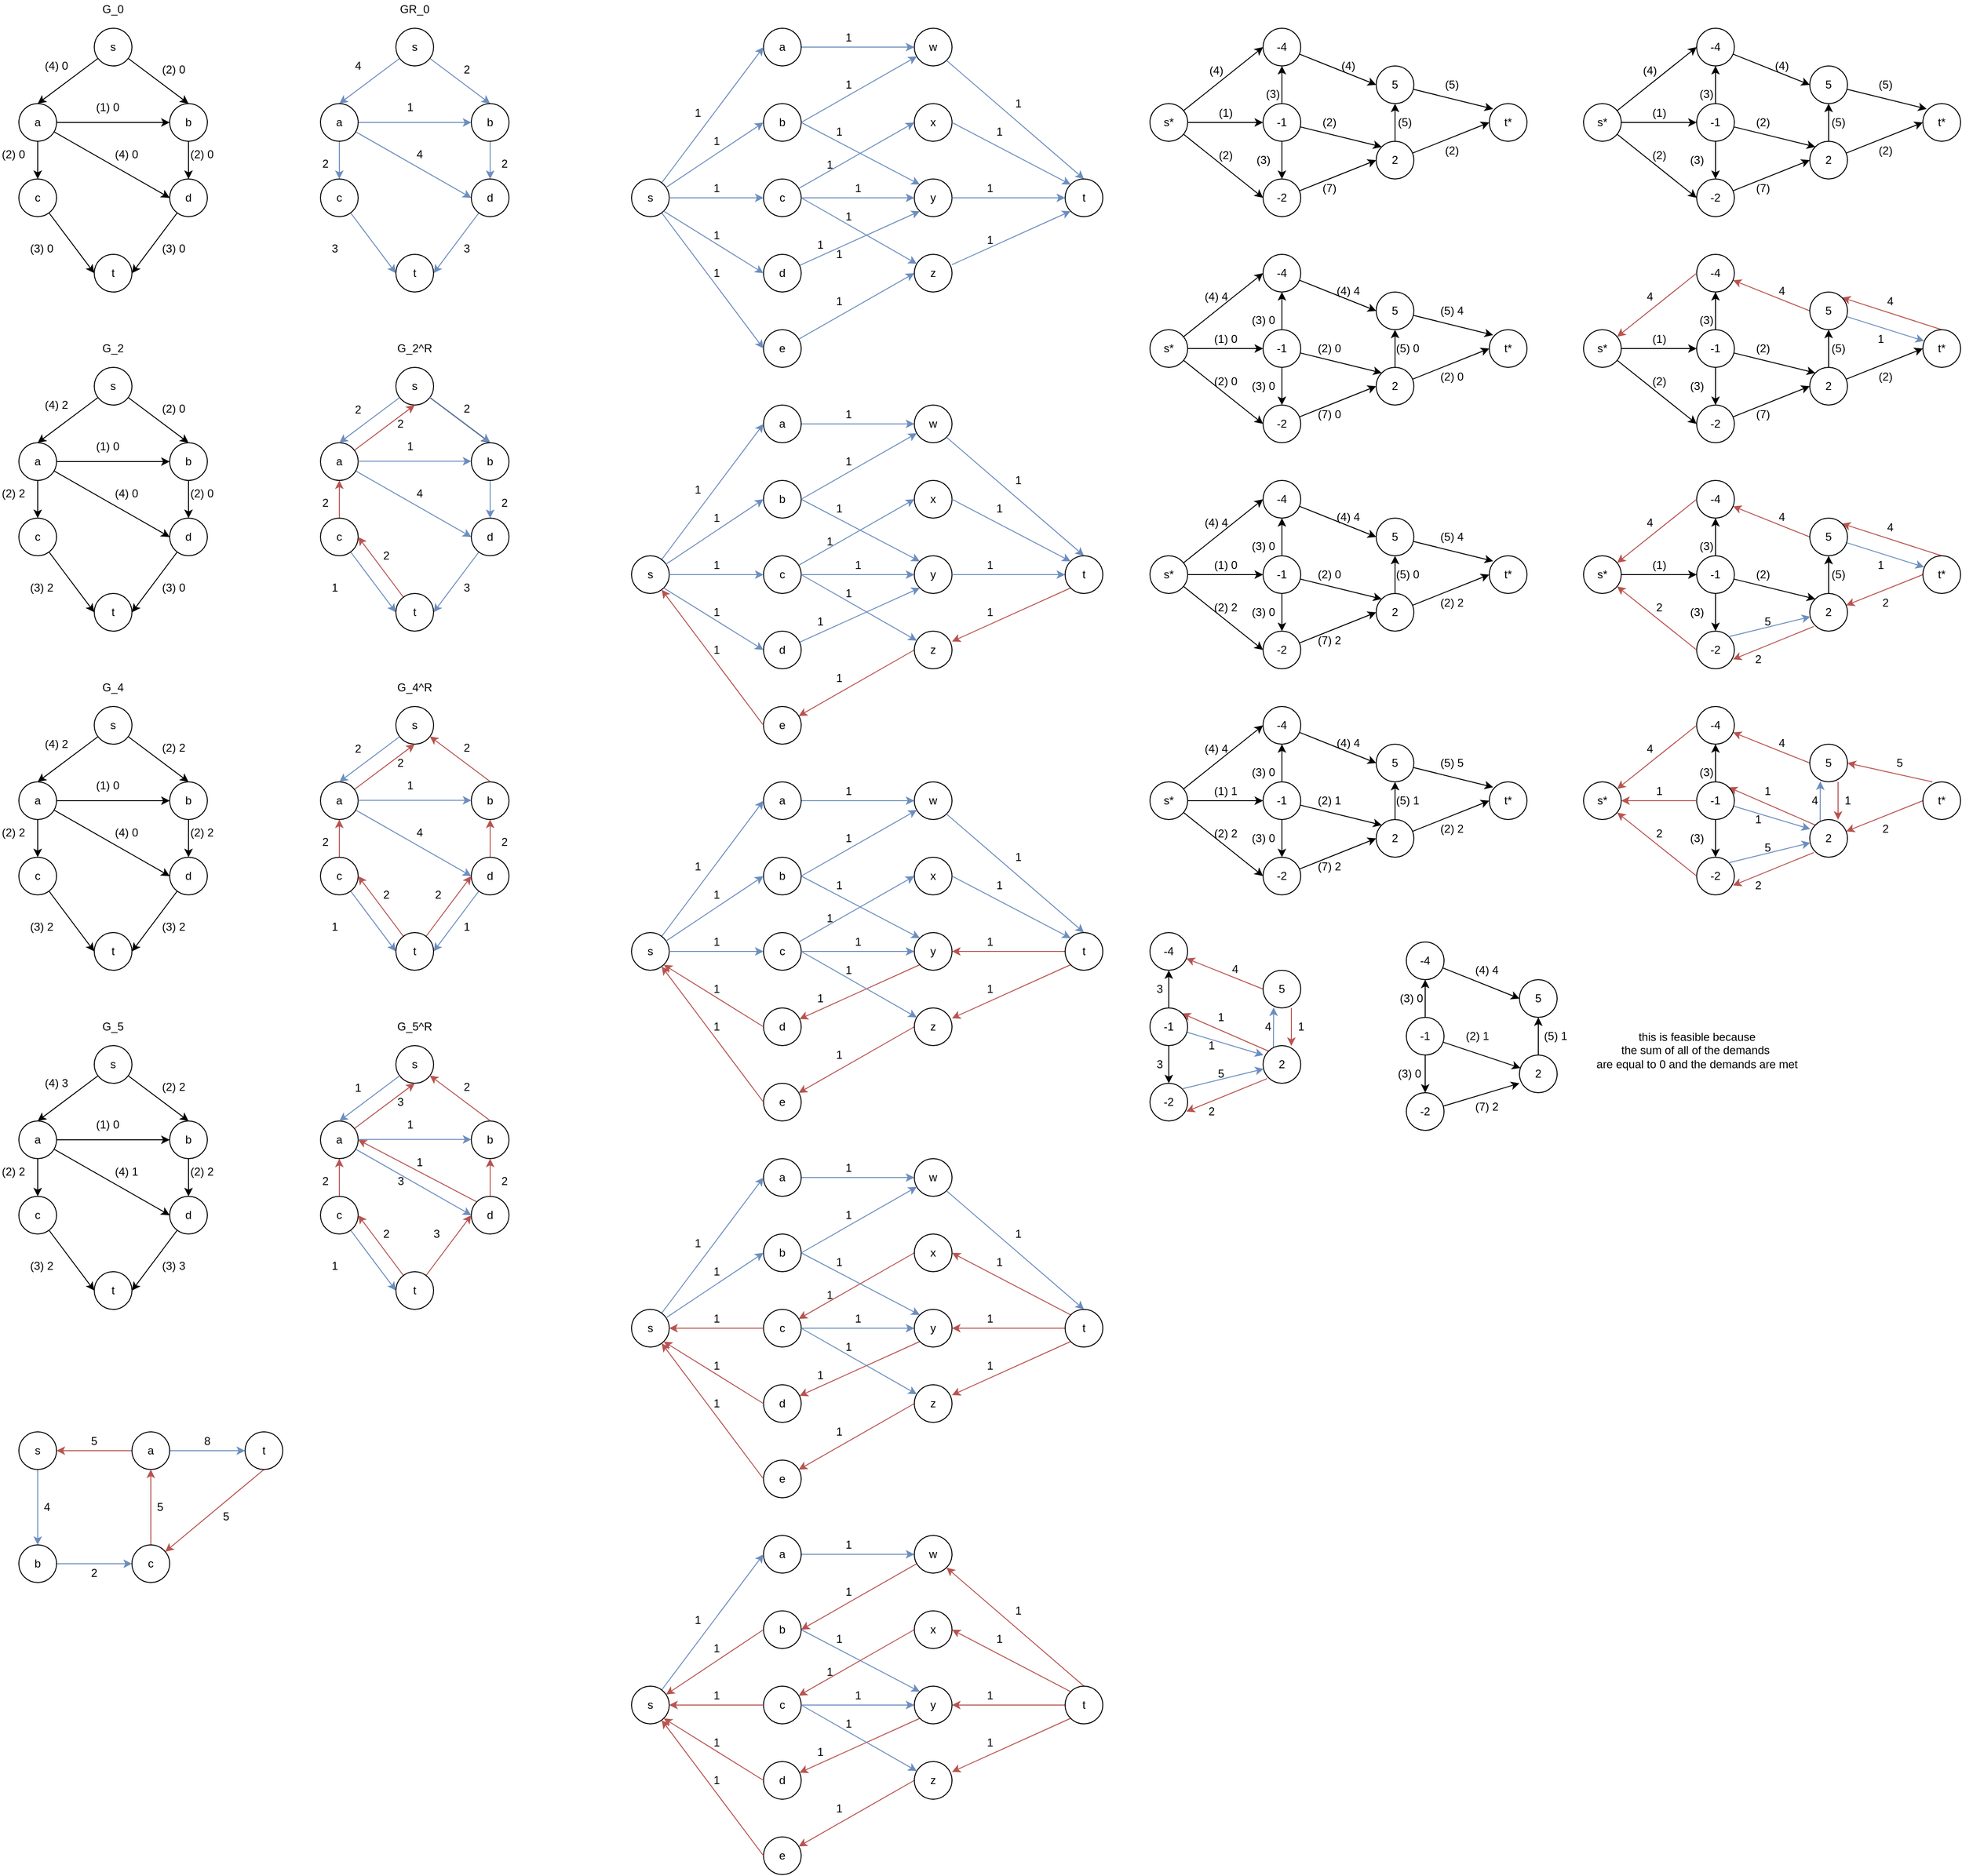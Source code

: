 <mxfile version="14.6.6" type="device"><diagram id="QLlHNpk3Br4mZqBXvXIF" name="Page-1"><mxGraphModel dx="753" dy="458" grid="1" gridSize="10" guides="1" tooltips="1" connect="1" arrows="1" fold="1" page="1" pageScale="1" pageWidth="850" pageHeight="1100" math="0" shadow="0"><root><mxCell id="0"/><mxCell id="1" parent="0"/><mxCell id="4zHqrEzwAhcKRSQHgUv7-9" style="rounded=0;orthogonalLoop=1;jettySize=auto;html=1;entryX=0.5;entryY=0;entryDx=0;entryDy=0;" edge="1" parent="1" source="4zHqrEzwAhcKRSQHgUv7-1" target="4zHqrEzwAhcKRSQHgUv7-2"><mxGeometry relative="1" as="geometry"/></mxCell><mxCell id="4zHqrEzwAhcKRSQHgUv7-14" style="edgeStyle=none;rounded=0;orthogonalLoop=1;jettySize=auto;html=1;entryX=0.5;entryY=0;entryDx=0;entryDy=0;" edge="1" parent="1" source="4zHqrEzwAhcKRSQHgUv7-1" target="4zHqrEzwAhcKRSQHgUv7-3"><mxGeometry relative="1" as="geometry"/></mxCell><mxCell id="4zHqrEzwAhcKRSQHgUv7-1" value="" style="ellipse;whiteSpace=wrap;html=1;aspect=fixed;" vertex="1" parent="1"><mxGeometry x="120" y="40" width="40" height="40" as="geometry"/></mxCell><mxCell id="4zHqrEzwAhcKRSQHgUv7-10" style="edgeStyle=orthogonalEdgeStyle;rounded=0;orthogonalLoop=1;jettySize=auto;html=1;entryX=0.5;entryY=0;entryDx=0;entryDy=0;" edge="1" parent="1" source="4zHqrEzwAhcKRSQHgUv7-2" target="4zHqrEzwAhcKRSQHgUv7-5"><mxGeometry relative="1" as="geometry"/></mxCell><mxCell id="4zHqrEzwAhcKRSQHgUv7-12" style="edgeStyle=none;rounded=0;orthogonalLoop=1;jettySize=auto;html=1;entryX=0;entryY=0.5;entryDx=0;entryDy=0;" edge="1" parent="1" source="4zHqrEzwAhcKRSQHgUv7-2" target="4zHqrEzwAhcKRSQHgUv7-6"><mxGeometry relative="1" as="geometry"/></mxCell><mxCell id="4zHqrEzwAhcKRSQHgUv7-13" style="edgeStyle=none;rounded=0;orthogonalLoop=1;jettySize=auto;html=1;entryX=0;entryY=0.5;entryDx=0;entryDy=0;" edge="1" parent="1" source="4zHqrEzwAhcKRSQHgUv7-2" target="4zHqrEzwAhcKRSQHgUv7-3"><mxGeometry relative="1" as="geometry"/></mxCell><mxCell id="4zHqrEzwAhcKRSQHgUv7-2" value="" style="ellipse;whiteSpace=wrap;html=1;aspect=fixed;" vertex="1" parent="1"><mxGeometry x="40" y="120" width="40" height="40" as="geometry"/></mxCell><mxCell id="4zHqrEzwAhcKRSQHgUv7-15" style="edgeStyle=none;rounded=0;orthogonalLoop=1;jettySize=auto;html=1;entryX=0.5;entryY=0;entryDx=0;entryDy=0;" edge="1" parent="1" source="4zHqrEzwAhcKRSQHgUv7-3" target="4zHqrEzwAhcKRSQHgUv7-6"><mxGeometry relative="1" as="geometry"/></mxCell><mxCell id="4zHqrEzwAhcKRSQHgUv7-3" value="" style="ellipse;whiteSpace=wrap;html=1;aspect=fixed;" vertex="1" parent="1"><mxGeometry x="200" y="120" width="40" height="40" as="geometry"/></mxCell><mxCell id="4zHqrEzwAhcKRSQHgUv7-11" style="rounded=0;orthogonalLoop=1;jettySize=auto;html=1;entryX=0;entryY=0.5;entryDx=0;entryDy=0;" edge="1" parent="1" source="4zHqrEzwAhcKRSQHgUv7-5" target="4zHqrEzwAhcKRSQHgUv7-7"><mxGeometry relative="1" as="geometry"/></mxCell><mxCell id="4zHqrEzwAhcKRSQHgUv7-5" value="" style="ellipse;whiteSpace=wrap;html=1;aspect=fixed;" vertex="1" parent="1"><mxGeometry x="40" y="200" width="40" height="40" as="geometry"/></mxCell><mxCell id="4zHqrEzwAhcKRSQHgUv7-16" style="edgeStyle=none;rounded=0;orthogonalLoop=1;jettySize=auto;html=1;entryX=1;entryY=0.5;entryDx=0;entryDy=0;" edge="1" parent="1" source="4zHqrEzwAhcKRSQHgUv7-6" target="4zHqrEzwAhcKRSQHgUv7-7"><mxGeometry relative="1" as="geometry"/></mxCell><mxCell id="4zHqrEzwAhcKRSQHgUv7-6" value="" style="ellipse;whiteSpace=wrap;html=1;aspect=fixed;" vertex="1" parent="1"><mxGeometry x="200" y="200" width="40" height="40" as="geometry"/></mxCell><mxCell id="4zHqrEzwAhcKRSQHgUv7-7" value="" style="ellipse;whiteSpace=wrap;html=1;aspect=fixed;" vertex="1" parent="1"><mxGeometry x="120" y="280" width="40" height="40" as="geometry"/></mxCell><mxCell id="4zHqrEzwAhcKRSQHgUv7-17" value="a" style="text;html=1;strokeColor=none;fillColor=none;align=center;verticalAlign=middle;whiteSpace=wrap;rounded=0;" vertex="1" parent="1"><mxGeometry x="40" y="130" width="40" height="20" as="geometry"/></mxCell><mxCell id="4zHqrEzwAhcKRSQHgUv7-18" value="s" style="text;html=1;strokeColor=none;fillColor=none;align=center;verticalAlign=middle;whiteSpace=wrap;rounded=0;" vertex="1" parent="1"><mxGeometry x="120" y="50" width="40" height="20" as="geometry"/></mxCell><mxCell id="4zHqrEzwAhcKRSQHgUv7-19" value="c" style="text;html=1;strokeColor=none;fillColor=none;align=center;verticalAlign=middle;whiteSpace=wrap;rounded=0;" vertex="1" parent="1"><mxGeometry x="40" y="210" width="40" height="20" as="geometry"/></mxCell><mxCell id="4zHqrEzwAhcKRSQHgUv7-20" value="t" style="text;html=1;strokeColor=none;fillColor=none;align=center;verticalAlign=middle;whiteSpace=wrap;rounded=0;" vertex="1" parent="1"><mxGeometry x="120" y="290" width="40" height="20" as="geometry"/></mxCell><mxCell id="4zHqrEzwAhcKRSQHgUv7-21" value="d" style="text;html=1;strokeColor=none;fillColor=none;align=center;verticalAlign=middle;whiteSpace=wrap;rounded=0;" vertex="1" parent="1"><mxGeometry x="200" y="210" width="40" height="20" as="geometry"/></mxCell><mxCell id="4zHqrEzwAhcKRSQHgUv7-22" value="b" style="text;html=1;strokeColor=none;fillColor=none;align=center;verticalAlign=middle;whiteSpace=wrap;rounded=0;" vertex="1" parent="1"><mxGeometry x="200" y="130" width="40" height="20" as="geometry"/></mxCell><mxCell id="4zHqrEzwAhcKRSQHgUv7-23" value="G_0" style="text;html=1;strokeColor=none;fillColor=none;align=center;verticalAlign=middle;whiteSpace=wrap;rounded=0;" vertex="1" parent="1"><mxGeometry x="120" y="10" width="40" height="20" as="geometry"/></mxCell><mxCell id="4zHqrEzwAhcKRSQHgUv7-24" value="(4) 0" style="text;html=1;strokeColor=none;fillColor=none;align=center;verticalAlign=middle;whiteSpace=wrap;rounded=0;" vertex="1" parent="1"><mxGeometry x="60" y="70" width="40" height="20" as="geometry"/></mxCell><mxCell id="4zHqrEzwAhcKRSQHgUv7-25" value="(2) 0" style="text;whiteSpace=wrap;html=1;" vertex="1" parent="1"><mxGeometry x="190" y="70" width="40" height="30" as="geometry"/></mxCell><mxCell id="4zHqrEzwAhcKRSQHgUv7-26" value="(1) 0" style="text;whiteSpace=wrap;html=1;" vertex="1" parent="1"><mxGeometry x="120" y="110" width="40" height="30" as="geometry"/></mxCell><mxCell id="4zHqrEzwAhcKRSQHgUv7-27" value="(2) 0" style="text;whiteSpace=wrap;html=1;" vertex="1" parent="1"><mxGeometry x="220" y="160" width="40" height="30" as="geometry"/></mxCell><mxCell id="4zHqrEzwAhcKRSQHgUv7-28" value="(4) 0" style="text;whiteSpace=wrap;html=1;" vertex="1" parent="1"><mxGeometry x="140" y="160" width="40" height="30" as="geometry"/></mxCell><mxCell id="4zHqrEzwAhcKRSQHgUv7-29" value="(3) 0" style="text;whiteSpace=wrap;html=1;" vertex="1" parent="1"><mxGeometry x="190" y="260" width="40" height="30" as="geometry"/></mxCell><mxCell id="4zHqrEzwAhcKRSQHgUv7-30" value="(2) 0" style="text;whiteSpace=wrap;html=1;" vertex="1" parent="1"><mxGeometry x="20" y="160" width="40" height="30" as="geometry"/></mxCell><mxCell id="4zHqrEzwAhcKRSQHgUv7-31" value="(3) 0" style="text;whiteSpace=wrap;html=1;" vertex="1" parent="1"><mxGeometry x="50" y="260" width="40" height="30" as="geometry"/></mxCell><mxCell id="4zHqrEzwAhcKRSQHgUv7-32" style="rounded=0;orthogonalLoop=1;jettySize=auto;html=1;entryX=0.5;entryY=0;entryDx=0;entryDy=0;fillColor=#dae8fc;strokeColor=#6c8ebf;" edge="1" parent="1" source="4zHqrEzwAhcKRSQHgUv7-34" target="4zHqrEzwAhcKRSQHgUv7-38"><mxGeometry relative="1" as="geometry"/></mxCell><mxCell id="4zHqrEzwAhcKRSQHgUv7-33" style="edgeStyle=none;rounded=0;orthogonalLoop=1;jettySize=auto;html=1;entryX=0.5;entryY=0;entryDx=0;entryDy=0;fillColor=#dae8fc;strokeColor=#6c8ebf;" edge="1" parent="1" source="4zHqrEzwAhcKRSQHgUv7-34" target="4zHqrEzwAhcKRSQHgUv7-40"><mxGeometry relative="1" as="geometry"/></mxCell><mxCell id="4zHqrEzwAhcKRSQHgUv7-34" value="" style="ellipse;whiteSpace=wrap;html=1;aspect=fixed;" vertex="1" parent="1"><mxGeometry x="440" y="40" width="40" height="40" as="geometry"/></mxCell><mxCell id="4zHqrEzwAhcKRSQHgUv7-35" style="edgeStyle=orthogonalEdgeStyle;rounded=0;orthogonalLoop=1;jettySize=auto;html=1;entryX=0.5;entryY=0;entryDx=0;entryDy=0;fillColor=#dae8fc;strokeColor=#6c8ebf;" edge="1" parent="1" source="4zHqrEzwAhcKRSQHgUv7-38" target="4zHqrEzwAhcKRSQHgUv7-42"><mxGeometry relative="1" as="geometry"/></mxCell><mxCell id="4zHqrEzwAhcKRSQHgUv7-36" style="edgeStyle=none;rounded=0;orthogonalLoop=1;jettySize=auto;html=1;entryX=0;entryY=0.5;entryDx=0;entryDy=0;fillColor=#dae8fc;strokeColor=#6c8ebf;" edge="1" parent="1" source="4zHqrEzwAhcKRSQHgUv7-38" target="4zHqrEzwAhcKRSQHgUv7-44"><mxGeometry relative="1" as="geometry"/></mxCell><mxCell id="4zHqrEzwAhcKRSQHgUv7-37" style="edgeStyle=none;rounded=0;orthogonalLoop=1;jettySize=auto;html=1;entryX=0;entryY=0.5;entryDx=0;entryDy=0;fillColor=#dae8fc;strokeColor=#6c8ebf;" edge="1" parent="1" source="4zHqrEzwAhcKRSQHgUv7-38" target="4zHqrEzwAhcKRSQHgUv7-40"><mxGeometry relative="1" as="geometry"/></mxCell><mxCell id="4zHqrEzwAhcKRSQHgUv7-38" value="" style="ellipse;whiteSpace=wrap;html=1;aspect=fixed;" vertex="1" parent="1"><mxGeometry x="360" y="120" width="40" height="40" as="geometry"/></mxCell><mxCell id="4zHqrEzwAhcKRSQHgUv7-39" style="edgeStyle=none;rounded=0;orthogonalLoop=1;jettySize=auto;html=1;entryX=0.5;entryY=0;entryDx=0;entryDy=0;fillColor=#dae8fc;strokeColor=#6c8ebf;" edge="1" parent="1" source="4zHqrEzwAhcKRSQHgUv7-40" target="4zHqrEzwAhcKRSQHgUv7-44"><mxGeometry relative="1" as="geometry"/></mxCell><mxCell id="4zHqrEzwAhcKRSQHgUv7-40" value="" style="ellipse;whiteSpace=wrap;html=1;aspect=fixed;" vertex="1" parent="1"><mxGeometry x="520" y="120" width="40" height="40" as="geometry"/></mxCell><mxCell id="4zHqrEzwAhcKRSQHgUv7-41" style="rounded=0;orthogonalLoop=1;jettySize=auto;html=1;entryX=0;entryY=0.5;entryDx=0;entryDy=0;fillColor=#dae8fc;strokeColor=#6c8ebf;" edge="1" parent="1" source="4zHqrEzwAhcKRSQHgUv7-42" target="4zHqrEzwAhcKRSQHgUv7-45"><mxGeometry relative="1" as="geometry"/></mxCell><mxCell id="4zHqrEzwAhcKRSQHgUv7-42" value="" style="ellipse;whiteSpace=wrap;html=1;aspect=fixed;" vertex="1" parent="1"><mxGeometry x="360" y="200" width="40" height="40" as="geometry"/></mxCell><mxCell id="4zHqrEzwAhcKRSQHgUv7-43" style="edgeStyle=none;rounded=0;orthogonalLoop=1;jettySize=auto;html=1;entryX=1;entryY=0.5;entryDx=0;entryDy=0;fillColor=#dae8fc;strokeColor=#6c8ebf;" edge="1" parent="1" source="4zHqrEzwAhcKRSQHgUv7-44" target="4zHqrEzwAhcKRSQHgUv7-45"><mxGeometry relative="1" as="geometry"/></mxCell><mxCell id="4zHqrEzwAhcKRSQHgUv7-44" value="" style="ellipse;whiteSpace=wrap;html=1;aspect=fixed;" vertex="1" parent="1"><mxGeometry x="520" y="200" width="40" height="40" as="geometry"/></mxCell><mxCell id="4zHqrEzwAhcKRSQHgUv7-45" value="" style="ellipse;whiteSpace=wrap;html=1;aspect=fixed;" vertex="1" parent="1"><mxGeometry x="440" y="280" width="40" height="40" as="geometry"/></mxCell><mxCell id="4zHqrEzwAhcKRSQHgUv7-46" value="a" style="text;html=1;strokeColor=none;fillColor=none;align=center;verticalAlign=middle;whiteSpace=wrap;rounded=0;" vertex="1" parent="1"><mxGeometry x="360" y="130" width="40" height="20" as="geometry"/></mxCell><mxCell id="4zHqrEzwAhcKRSQHgUv7-47" value="s" style="text;html=1;strokeColor=none;fillColor=none;align=center;verticalAlign=middle;whiteSpace=wrap;rounded=0;" vertex="1" parent="1"><mxGeometry x="440" y="50" width="40" height="20" as="geometry"/></mxCell><mxCell id="4zHqrEzwAhcKRSQHgUv7-48" value="c" style="text;html=1;strokeColor=none;fillColor=none;align=center;verticalAlign=middle;whiteSpace=wrap;rounded=0;" vertex="1" parent="1"><mxGeometry x="360" y="210" width="40" height="20" as="geometry"/></mxCell><mxCell id="4zHqrEzwAhcKRSQHgUv7-49" value="t" style="text;html=1;strokeColor=none;fillColor=none;align=center;verticalAlign=middle;whiteSpace=wrap;rounded=0;" vertex="1" parent="1"><mxGeometry x="440" y="290" width="40" height="20" as="geometry"/></mxCell><mxCell id="4zHqrEzwAhcKRSQHgUv7-50" value="d" style="text;html=1;strokeColor=none;fillColor=none;align=center;verticalAlign=middle;whiteSpace=wrap;rounded=0;" vertex="1" parent="1"><mxGeometry x="520" y="210" width="40" height="20" as="geometry"/></mxCell><mxCell id="4zHqrEzwAhcKRSQHgUv7-51" value="b" style="text;html=1;strokeColor=none;fillColor=none;align=center;verticalAlign=middle;whiteSpace=wrap;rounded=0;" vertex="1" parent="1"><mxGeometry x="520" y="130" width="40" height="20" as="geometry"/></mxCell><mxCell id="4zHqrEzwAhcKRSQHgUv7-52" value="GR_0" style="text;html=1;strokeColor=none;fillColor=none;align=center;verticalAlign=middle;whiteSpace=wrap;rounded=0;" vertex="1" parent="1"><mxGeometry x="440" y="10" width="40" height="20" as="geometry"/></mxCell><mxCell id="4zHqrEzwAhcKRSQHgUv7-53" value="4" style="text;html=1;strokeColor=none;fillColor=none;align=center;verticalAlign=middle;whiteSpace=wrap;rounded=0;" vertex="1" parent="1"><mxGeometry x="380" y="70" width="40" height="20" as="geometry"/></mxCell><mxCell id="4zHqrEzwAhcKRSQHgUv7-54" value="2" style="text;whiteSpace=wrap;html=1;" vertex="1" parent="1"><mxGeometry x="510" y="70" width="40" height="30" as="geometry"/></mxCell><mxCell id="4zHqrEzwAhcKRSQHgUv7-55" value="1" style="text;whiteSpace=wrap;html=1;" vertex="1" parent="1"><mxGeometry x="450" y="110" width="40" height="30" as="geometry"/></mxCell><mxCell id="4zHqrEzwAhcKRSQHgUv7-56" value="2" style="text;whiteSpace=wrap;html=1;" vertex="1" parent="1"><mxGeometry x="550" y="170" width="40" height="30" as="geometry"/></mxCell><mxCell id="4zHqrEzwAhcKRSQHgUv7-57" value="4" style="text;whiteSpace=wrap;html=1;" vertex="1" parent="1"><mxGeometry x="460" y="160" width="40" height="30" as="geometry"/></mxCell><mxCell id="4zHqrEzwAhcKRSQHgUv7-58" value="3" style="text;whiteSpace=wrap;html=1;" vertex="1" parent="1"><mxGeometry x="510" y="260" width="40" height="30" as="geometry"/></mxCell><mxCell id="4zHqrEzwAhcKRSQHgUv7-59" value="2" style="text;whiteSpace=wrap;html=1;" vertex="1" parent="1"><mxGeometry x="360" y="170" width="40" height="30" as="geometry"/></mxCell><mxCell id="4zHqrEzwAhcKRSQHgUv7-60" value="3" style="text;whiteSpace=wrap;html=1;" vertex="1" parent="1"><mxGeometry x="370" y="260" width="40" height="30" as="geometry"/></mxCell><mxCell id="4zHqrEzwAhcKRSQHgUv7-117" style="rounded=0;orthogonalLoop=1;jettySize=auto;html=1;entryX=0.5;entryY=0;entryDx=0;entryDy=0;" edge="1" parent="1" source="4zHqrEzwAhcKRSQHgUv7-119" target="4zHqrEzwAhcKRSQHgUv7-123"><mxGeometry relative="1" as="geometry"/></mxCell><mxCell id="4zHqrEzwAhcKRSQHgUv7-118" style="edgeStyle=none;rounded=0;orthogonalLoop=1;jettySize=auto;html=1;entryX=0.5;entryY=0;entryDx=0;entryDy=0;" edge="1" parent="1" source="4zHqrEzwAhcKRSQHgUv7-119" target="4zHqrEzwAhcKRSQHgUv7-125"><mxGeometry relative="1" as="geometry"/></mxCell><mxCell id="4zHqrEzwAhcKRSQHgUv7-119" value="" style="ellipse;whiteSpace=wrap;html=1;aspect=fixed;" vertex="1" parent="1"><mxGeometry x="120" y="400" width="40" height="40" as="geometry"/></mxCell><mxCell id="4zHqrEzwAhcKRSQHgUv7-120" style="edgeStyle=orthogonalEdgeStyle;rounded=0;orthogonalLoop=1;jettySize=auto;html=1;entryX=0.5;entryY=0;entryDx=0;entryDy=0;" edge="1" parent="1" source="4zHqrEzwAhcKRSQHgUv7-123" target="4zHqrEzwAhcKRSQHgUv7-127"><mxGeometry relative="1" as="geometry"/></mxCell><mxCell id="4zHqrEzwAhcKRSQHgUv7-121" style="edgeStyle=none;rounded=0;orthogonalLoop=1;jettySize=auto;html=1;entryX=0;entryY=0.5;entryDx=0;entryDy=0;" edge="1" parent="1" source="4zHqrEzwAhcKRSQHgUv7-123" target="4zHqrEzwAhcKRSQHgUv7-129"><mxGeometry relative="1" as="geometry"/></mxCell><mxCell id="4zHqrEzwAhcKRSQHgUv7-122" style="edgeStyle=none;rounded=0;orthogonalLoop=1;jettySize=auto;html=1;entryX=0;entryY=0.5;entryDx=0;entryDy=0;" edge="1" parent="1" source="4zHqrEzwAhcKRSQHgUv7-123" target="4zHqrEzwAhcKRSQHgUv7-125"><mxGeometry relative="1" as="geometry"/></mxCell><mxCell id="4zHqrEzwAhcKRSQHgUv7-123" value="" style="ellipse;whiteSpace=wrap;html=1;aspect=fixed;" vertex="1" parent="1"><mxGeometry x="40" y="480" width="40" height="40" as="geometry"/></mxCell><mxCell id="4zHqrEzwAhcKRSQHgUv7-124" style="edgeStyle=none;rounded=0;orthogonalLoop=1;jettySize=auto;html=1;entryX=0.5;entryY=0;entryDx=0;entryDy=0;" edge="1" parent="1" source="4zHqrEzwAhcKRSQHgUv7-125" target="4zHqrEzwAhcKRSQHgUv7-129"><mxGeometry relative="1" as="geometry"/></mxCell><mxCell id="4zHqrEzwAhcKRSQHgUv7-125" value="" style="ellipse;whiteSpace=wrap;html=1;aspect=fixed;" vertex="1" parent="1"><mxGeometry x="200" y="480" width="40" height="40" as="geometry"/></mxCell><mxCell id="4zHqrEzwAhcKRSQHgUv7-126" style="rounded=0;orthogonalLoop=1;jettySize=auto;html=1;entryX=0;entryY=0.5;entryDx=0;entryDy=0;" edge="1" parent="1" source="4zHqrEzwAhcKRSQHgUv7-127" target="4zHqrEzwAhcKRSQHgUv7-130"><mxGeometry relative="1" as="geometry"/></mxCell><mxCell id="4zHqrEzwAhcKRSQHgUv7-127" value="" style="ellipse;whiteSpace=wrap;html=1;aspect=fixed;" vertex="1" parent="1"><mxGeometry x="40" y="560" width="40" height="40" as="geometry"/></mxCell><mxCell id="4zHqrEzwAhcKRSQHgUv7-128" style="edgeStyle=none;rounded=0;orthogonalLoop=1;jettySize=auto;html=1;entryX=1;entryY=0.5;entryDx=0;entryDy=0;" edge="1" parent="1" source="4zHqrEzwAhcKRSQHgUv7-129" target="4zHqrEzwAhcKRSQHgUv7-130"><mxGeometry relative="1" as="geometry"/></mxCell><mxCell id="4zHqrEzwAhcKRSQHgUv7-129" value="" style="ellipse;whiteSpace=wrap;html=1;aspect=fixed;" vertex="1" parent="1"><mxGeometry x="200" y="560" width="40" height="40" as="geometry"/></mxCell><mxCell id="4zHqrEzwAhcKRSQHgUv7-130" value="" style="ellipse;whiteSpace=wrap;html=1;aspect=fixed;" vertex="1" parent="1"><mxGeometry x="120" y="640" width="40" height="40" as="geometry"/></mxCell><mxCell id="4zHqrEzwAhcKRSQHgUv7-131" value="a" style="text;html=1;strokeColor=none;fillColor=none;align=center;verticalAlign=middle;whiteSpace=wrap;rounded=0;" vertex="1" parent="1"><mxGeometry x="40" y="490" width="40" height="20" as="geometry"/></mxCell><mxCell id="4zHqrEzwAhcKRSQHgUv7-132" value="s" style="text;html=1;strokeColor=none;fillColor=none;align=center;verticalAlign=middle;whiteSpace=wrap;rounded=0;" vertex="1" parent="1"><mxGeometry x="120" y="410" width="40" height="20" as="geometry"/></mxCell><mxCell id="4zHqrEzwAhcKRSQHgUv7-133" value="c" style="text;html=1;strokeColor=none;fillColor=none;align=center;verticalAlign=middle;whiteSpace=wrap;rounded=0;" vertex="1" parent="1"><mxGeometry x="40" y="570" width="40" height="20" as="geometry"/></mxCell><mxCell id="4zHqrEzwAhcKRSQHgUv7-134" value="t" style="text;html=1;strokeColor=none;fillColor=none;align=center;verticalAlign=middle;whiteSpace=wrap;rounded=0;" vertex="1" parent="1"><mxGeometry x="120" y="650" width="40" height="20" as="geometry"/></mxCell><mxCell id="4zHqrEzwAhcKRSQHgUv7-135" value="d" style="text;html=1;strokeColor=none;fillColor=none;align=center;verticalAlign=middle;whiteSpace=wrap;rounded=0;" vertex="1" parent="1"><mxGeometry x="200" y="570" width="40" height="20" as="geometry"/></mxCell><mxCell id="4zHqrEzwAhcKRSQHgUv7-136" value="b" style="text;html=1;strokeColor=none;fillColor=none;align=center;verticalAlign=middle;whiteSpace=wrap;rounded=0;" vertex="1" parent="1"><mxGeometry x="200" y="490" width="40" height="20" as="geometry"/></mxCell><mxCell id="4zHqrEzwAhcKRSQHgUv7-137" value="G_2" style="text;html=1;strokeColor=none;fillColor=none;align=center;verticalAlign=middle;whiteSpace=wrap;rounded=0;" vertex="1" parent="1"><mxGeometry x="120" y="370" width="40" height="20" as="geometry"/></mxCell><mxCell id="4zHqrEzwAhcKRSQHgUv7-138" value="(4) 2" style="text;html=1;strokeColor=none;fillColor=none;align=center;verticalAlign=middle;whiteSpace=wrap;rounded=0;" vertex="1" parent="1"><mxGeometry x="60" y="430" width="40" height="20" as="geometry"/></mxCell><mxCell id="4zHqrEzwAhcKRSQHgUv7-139" value="(2) 0" style="text;whiteSpace=wrap;html=1;" vertex="1" parent="1"><mxGeometry x="190" y="430" width="40" height="30" as="geometry"/></mxCell><mxCell id="4zHqrEzwAhcKRSQHgUv7-140" value="(1) 0" style="text;whiteSpace=wrap;html=1;" vertex="1" parent="1"><mxGeometry x="120" y="470" width="40" height="30" as="geometry"/></mxCell><mxCell id="4zHqrEzwAhcKRSQHgUv7-141" value="(2) 0" style="text;whiteSpace=wrap;html=1;" vertex="1" parent="1"><mxGeometry x="220" y="520" width="40" height="30" as="geometry"/></mxCell><mxCell id="4zHqrEzwAhcKRSQHgUv7-142" value="(4) 0" style="text;whiteSpace=wrap;html=1;" vertex="1" parent="1"><mxGeometry x="140" y="520" width="40" height="30" as="geometry"/></mxCell><mxCell id="4zHqrEzwAhcKRSQHgUv7-143" value="(3) 0" style="text;whiteSpace=wrap;html=1;" vertex="1" parent="1"><mxGeometry x="190" y="620" width="40" height="30" as="geometry"/></mxCell><mxCell id="4zHqrEzwAhcKRSQHgUv7-144" value="(2) 2" style="text;whiteSpace=wrap;html=1;" vertex="1" parent="1"><mxGeometry x="20" y="520" width="40" height="30" as="geometry"/></mxCell><mxCell id="4zHqrEzwAhcKRSQHgUv7-145" value="(3) 2" style="text;whiteSpace=wrap;html=1;" vertex="1" parent="1"><mxGeometry x="50" y="620" width="40" height="30" as="geometry"/></mxCell><mxCell id="4zHqrEzwAhcKRSQHgUv7-147" style="edgeStyle=none;rounded=0;orthogonalLoop=1;jettySize=auto;html=1;entryX=0.5;entryY=0;entryDx=0;entryDy=0;" edge="1" parent="1" source="4zHqrEzwAhcKRSQHgUv7-148" target="4zHqrEzwAhcKRSQHgUv7-154"><mxGeometry relative="1" as="geometry"/></mxCell><mxCell id="4zHqrEzwAhcKRSQHgUv7-148" value="" style="ellipse;whiteSpace=wrap;html=1;aspect=fixed;" vertex="1" parent="1"><mxGeometry x="440" y="400" width="40" height="40" as="geometry"/></mxCell><mxCell id="4zHqrEzwAhcKRSQHgUv7-149" style="edgeStyle=orthogonalEdgeStyle;rounded=0;orthogonalLoop=1;jettySize=auto;html=1;entryX=0.5;entryY=0;entryDx=0;entryDy=0;fillColor=#f8cecc;strokeColor=#b85450;startArrow=classic;startFill=1;endArrow=none;endFill=0;" edge="1" parent="1" source="4zHqrEzwAhcKRSQHgUv7-152" target="4zHqrEzwAhcKRSQHgUv7-156"><mxGeometry relative="1" as="geometry"/></mxCell><mxCell id="4zHqrEzwAhcKRSQHgUv7-150" style="edgeStyle=none;rounded=0;orthogonalLoop=1;jettySize=auto;html=1;entryX=0;entryY=0.5;entryDx=0;entryDy=0;fillColor=#dae8fc;strokeColor=#6c8ebf;" edge="1" parent="1" source="4zHqrEzwAhcKRSQHgUv7-152" target="4zHqrEzwAhcKRSQHgUv7-158"><mxGeometry relative="1" as="geometry"/></mxCell><mxCell id="4zHqrEzwAhcKRSQHgUv7-176" style="edgeStyle=none;rounded=0;orthogonalLoop=1;jettySize=auto;html=1;entryX=0.5;entryY=1;entryDx=0;entryDy=0;fillColor=#f8cecc;strokeColor=#b85450;" edge="1" parent="1" source="4zHqrEzwAhcKRSQHgUv7-152" target="4zHqrEzwAhcKRSQHgUv7-148"><mxGeometry relative="1" as="geometry"/></mxCell><mxCell id="4zHqrEzwAhcKRSQHgUv7-152" value="" style="ellipse;whiteSpace=wrap;html=1;aspect=fixed;" vertex="1" parent="1"><mxGeometry x="360" y="480" width="40" height="40" as="geometry"/></mxCell><mxCell id="4zHqrEzwAhcKRSQHgUv7-153" style="edgeStyle=none;rounded=0;orthogonalLoop=1;jettySize=auto;html=1;entryX=0.5;entryY=0;entryDx=0;entryDy=0;fillColor=#dae8fc;strokeColor=#6c8ebf;" edge="1" parent="1" source="4zHqrEzwAhcKRSQHgUv7-154" target="4zHqrEzwAhcKRSQHgUv7-158"><mxGeometry relative="1" as="geometry"/></mxCell><mxCell id="4zHqrEzwAhcKRSQHgUv7-154" value="" style="ellipse;whiteSpace=wrap;html=1;aspect=fixed;" vertex="1" parent="1"><mxGeometry x="520" y="480" width="40" height="40" as="geometry"/></mxCell><mxCell id="4zHqrEzwAhcKRSQHgUv7-155" style="rounded=0;orthogonalLoop=1;jettySize=auto;html=1;entryX=0;entryY=0.5;entryDx=0;entryDy=0;fillColor=#dae8fc;strokeColor=#6c8ebf;" edge="1" parent="1" source="4zHqrEzwAhcKRSQHgUv7-156" target="4zHqrEzwAhcKRSQHgUv7-159"><mxGeometry relative="1" as="geometry"/></mxCell><mxCell id="4zHqrEzwAhcKRSQHgUv7-156" value="" style="ellipse;whiteSpace=wrap;html=1;aspect=fixed;" vertex="1" parent="1"><mxGeometry x="360" y="560" width="40" height="40" as="geometry"/></mxCell><mxCell id="4zHqrEzwAhcKRSQHgUv7-157" style="edgeStyle=none;rounded=0;orthogonalLoop=1;jettySize=auto;html=1;entryX=1;entryY=0.5;entryDx=0;entryDy=0;fillColor=#dae8fc;strokeColor=#6c8ebf;" edge="1" parent="1" source="4zHqrEzwAhcKRSQHgUv7-158" target="4zHqrEzwAhcKRSQHgUv7-159"><mxGeometry relative="1" as="geometry"/></mxCell><mxCell id="4zHqrEzwAhcKRSQHgUv7-158" value="" style="ellipse;whiteSpace=wrap;html=1;aspect=fixed;" vertex="1" parent="1"><mxGeometry x="520" y="560" width="40" height="40" as="geometry"/></mxCell><mxCell id="4zHqrEzwAhcKRSQHgUv7-177" style="edgeStyle=none;rounded=0;orthogonalLoop=1;jettySize=auto;html=1;entryX=1;entryY=0.5;entryDx=0;entryDy=0;fillColor=#f8cecc;strokeColor=#b85450;" edge="1" parent="1" source="4zHqrEzwAhcKRSQHgUv7-159" target="4zHqrEzwAhcKRSQHgUv7-162"><mxGeometry relative="1" as="geometry"/></mxCell><mxCell id="4zHqrEzwAhcKRSQHgUv7-159" value="" style="ellipse;whiteSpace=wrap;html=1;aspect=fixed;" vertex="1" parent="1"><mxGeometry x="440" y="640" width="40" height="40" as="geometry"/></mxCell><mxCell id="4zHqrEzwAhcKRSQHgUv7-160" value="a" style="text;html=1;strokeColor=none;fillColor=none;align=center;verticalAlign=middle;whiteSpace=wrap;rounded=0;" vertex="1" parent="1"><mxGeometry x="360" y="490" width="40" height="20" as="geometry"/></mxCell><mxCell id="4zHqrEzwAhcKRSQHgUv7-161" value="s" style="text;html=1;strokeColor=none;fillColor=none;align=center;verticalAlign=middle;whiteSpace=wrap;rounded=0;" vertex="1" parent="1"><mxGeometry x="440" y="410" width="40" height="20" as="geometry"/></mxCell><mxCell id="4zHqrEzwAhcKRSQHgUv7-162" value="c" style="text;html=1;strokeColor=none;fillColor=none;align=center;verticalAlign=middle;whiteSpace=wrap;rounded=0;" vertex="1" parent="1"><mxGeometry x="360" y="570" width="40" height="20" as="geometry"/></mxCell><mxCell id="4zHqrEzwAhcKRSQHgUv7-163" value="t" style="text;html=1;strokeColor=none;fillColor=none;align=center;verticalAlign=middle;whiteSpace=wrap;rounded=0;" vertex="1" parent="1"><mxGeometry x="440" y="650" width="40" height="20" as="geometry"/></mxCell><mxCell id="4zHqrEzwAhcKRSQHgUv7-164" value="d" style="text;html=1;strokeColor=none;fillColor=none;align=center;verticalAlign=middle;whiteSpace=wrap;rounded=0;" vertex="1" parent="1"><mxGeometry x="520" y="570" width="40" height="20" as="geometry"/></mxCell><mxCell id="4zHqrEzwAhcKRSQHgUv7-165" value="b" style="text;html=1;strokeColor=none;fillColor=none;align=center;verticalAlign=middle;whiteSpace=wrap;rounded=0;" vertex="1" parent="1"><mxGeometry x="520" y="490" width="40" height="20" as="geometry"/></mxCell><mxCell id="4zHqrEzwAhcKRSQHgUv7-166" value="G_2^R" style="text;html=1;strokeColor=none;fillColor=none;align=center;verticalAlign=middle;whiteSpace=wrap;rounded=0;" vertex="1" parent="1"><mxGeometry x="440" y="370" width="40" height="20" as="geometry"/></mxCell><mxCell id="4zHqrEzwAhcKRSQHgUv7-167" value="2" style="text;html=1;strokeColor=none;fillColor=none;align=center;verticalAlign=middle;whiteSpace=wrap;rounded=0;" vertex="1" parent="1"><mxGeometry x="380" y="435" width="40" height="20" as="geometry"/></mxCell><mxCell id="4zHqrEzwAhcKRSQHgUv7-168" value="2" style="text;whiteSpace=wrap;html=1;" vertex="1" parent="1"><mxGeometry x="510" y="430" width="40" height="30" as="geometry"/></mxCell><mxCell id="4zHqrEzwAhcKRSQHgUv7-169" value="1" style="text;whiteSpace=wrap;html=1;" vertex="1" parent="1"><mxGeometry x="450" y="470" width="40" height="30" as="geometry"/></mxCell><mxCell id="4zHqrEzwAhcKRSQHgUv7-170" value="2" style="text;whiteSpace=wrap;html=1;" vertex="1" parent="1"><mxGeometry x="550" y="530" width="40" height="30" as="geometry"/></mxCell><mxCell id="4zHqrEzwAhcKRSQHgUv7-171" value="4" style="text;whiteSpace=wrap;html=1;" vertex="1" parent="1"><mxGeometry x="460" y="520" width="40" height="30" as="geometry"/></mxCell><mxCell id="4zHqrEzwAhcKRSQHgUv7-172" value="3" style="text;whiteSpace=wrap;html=1;" vertex="1" parent="1"><mxGeometry x="510" y="620" width="40" height="30" as="geometry"/></mxCell><mxCell id="4zHqrEzwAhcKRSQHgUv7-173" value="2" style="text;whiteSpace=wrap;html=1;" vertex="1" parent="1"><mxGeometry x="360" y="530" width="40" height="30" as="geometry"/></mxCell><mxCell id="4zHqrEzwAhcKRSQHgUv7-174" value="1" style="text;whiteSpace=wrap;html=1;" vertex="1" parent="1"><mxGeometry x="370" y="620" width="40" height="30" as="geometry"/></mxCell><mxCell id="4zHqrEzwAhcKRSQHgUv7-178" style="edgeStyle=none;rounded=0;orthogonalLoop=1;jettySize=auto;html=1;entryX=0.5;entryY=0;entryDx=0;entryDy=0;fillColor=#dae8fc;strokeColor=#6c8ebf;" edge="1" parent="1"><mxGeometry relative="1" as="geometry"><mxPoint x="476" y="431.67" as="sourcePoint"/><mxPoint x="540" y="479.67" as="targetPoint"/></mxGeometry></mxCell><mxCell id="4zHqrEzwAhcKRSQHgUv7-179" style="rounded=0;orthogonalLoop=1;jettySize=auto;html=1;entryX=0.5;entryY=0;entryDx=0;entryDy=0;fillColor=#dae8fc;strokeColor=#6c8ebf;" edge="1" parent="1"><mxGeometry relative="1" as="geometry"><mxPoint x="444" y="432" as="sourcePoint"/><mxPoint x="380" y="480" as="targetPoint"/></mxGeometry></mxCell><mxCell id="4zHqrEzwAhcKRSQHgUv7-180" style="edgeStyle=none;rounded=0;orthogonalLoop=1;jettySize=auto;html=1;entryX=0;entryY=0.5;entryDx=0;entryDy=0;fillColor=#dae8fc;strokeColor=#6c8ebf;" edge="1" parent="1"><mxGeometry relative="1" as="geometry"><mxPoint x="400" y="499.67" as="sourcePoint"/><mxPoint x="520" y="499.67" as="targetPoint"/></mxGeometry></mxCell><mxCell id="4zHqrEzwAhcKRSQHgUv7-181" value="2" style="text;html=1;strokeColor=none;fillColor=none;align=center;verticalAlign=middle;whiteSpace=wrap;rounded=0;" vertex="1" parent="1"><mxGeometry x="425" y="450" width="40" height="20" as="geometry"/></mxCell><mxCell id="4zHqrEzwAhcKRSQHgUv7-182" value="2" style="text;html=1;strokeColor=none;fillColor=none;align=center;verticalAlign=middle;whiteSpace=wrap;rounded=0;" vertex="1" parent="1"><mxGeometry x="410" y="590" width="40" height="20" as="geometry"/></mxCell><mxCell id="4zHqrEzwAhcKRSQHgUv7-367" style="rounded=0;orthogonalLoop=1;jettySize=auto;html=1;entryX=0.5;entryY=0;entryDx=0;entryDy=0;" edge="1" parent="1" source="4zHqrEzwAhcKRSQHgUv7-369" target="4zHqrEzwAhcKRSQHgUv7-373"><mxGeometry relative="1" as="geometry"/></mxCell><mxCell id="4zHqrEzwAhcKRSQHgUv7-368" style="edgeStyle=none;rounded=0;orthogonalLoop=1;jettySize=auto;html=1;entryX=0.5;entryY=0;entryDx=0;entryDy=0;" edge="1" parent="1" source="4zHqrEzwAhcKRSQHgUv7-369" target="4zHqrEzwAhcKRSQHgUv7-375"><mxGeometry relative="1" as="geometry"/></mxCell><mxCell id="4zHqrEzwAhcKRSQHgUv7-369" value="" style="ellipse;whiteSpace=wrap;html=1;aspect=fixed;" vertex="1" parent="1"><mxGeometry x="120" y="760" width="40" height="40" as="geometry"/></mxCell><mxCell id="4zHqrEzwAhcKRSQHgUv7-370" style="edgeStyle=orthogonalEdgeStyle;rounded=0;orthogonalLoop=1;jettySize=auto;html=1;entryX=0.5;entryY=0;entryDx=0;entryDy=0;" edge="1" parent="1" source="4zHqrEzwAhcKRSQHgUv7-373" target="4zHqrEzwAhcKRSQHgUv7-377"><mxGeometry relative="1" as="geometry"/></mxCell><mxCell id="4zHqrEzwAhcKRSQHgUv7-371" style="edgeStyle=none;rounded=0;orthogonalLoop=1;jettySize=auto;html=1;entryX=0;entryY=0.5;entryDx=0;entryDy=0;" edge="1" parent="1" source="4zHqrEzwAhcKRSQHgUv7-373" target="4zHqrEzwAhcKRSQHgUv7-379"><mxGeometry relative="1" as="geometry"/></mxCell><mxCell id="4zHqrEzwAhcKRSQHgUv7-372" style="edgeStyle=none;rounded=0;orthogonalLoop=1;jettySize=auto;html=1;entryX=0;entryY=0.5;entryDx=0;entryDy=0;" edge="1" parent="1" source="4zHqrEzwAhcKRSQHgUv7-373" target="4zHqrEzwAhcKRSQHgUv7-375"><mxGeometry relative="1" as="geometry"/></mxCell><mxCell id="4zHqrEzwAhcKRSQHgUv7-373" value="" style="ellipse;whiteSpace=wrap;html=1;aspect=fixed;" vertex="1" parent="1"><mxGeometry x="40" y="840" width="40" height="40" as="geometry"/></mxCell><mxCell id="4zHqrEzwAhcKRSQHgUv7-374" style="edgeStyle=none;rounded=0;orthogonalLoop=1;jettySize=auto;html=1;entryX=0.5;entryY=0;entryDx=0;entryDy=0;" edge="1" parent="1" source="4zHqrEzwAhcKRSQHgUv7-375" target="4zHqrEzwAhcKRSQHgUv7-379"><mxGeometry relative="1" as="geometry"/></mxCell><mxCell id="4zHqrEzwAhcKRSQHgUv7-375" value="" style="ellipse;whiteSpace=wrap;html=1;aspect=fixed;" vertex="1" parent="1"><mxGeometry x="200" y="840" width="40" height="40" as="geometry"/></mxCell><mxCell id="4zHqrEzwAhcKRSQHgUv7-376" style="rounded=0;orthogonalLoop=1;jettySize=auto;html=1;entryX=0;entryY=0.5;entryDx=0;entryDy=0;" edge="1" parent="1" source="4zHqrEzwAhcKRSQHgUv7-377" target="4zHqrEzwAhcKRSQHgUv7-380"><mxGeometry relative="1" as="geometry"/></mxCell><mxCell id="4zHqrEzwAhcKRSQHgUv7-377" value="" style="ellipse;whiteSpace=wrap;html=1;aspect=fixed;" vertex="1" parent="1"><mxGeometry x="40" y="920" width="40" height="40" as="geometry"/></mxCell><mxCell id="4zHqrEzwAhcKRSQHgUv7-378" style="edgeStyle=none;rounded=0;orthogonalLoop=1;jettySize=auto;html=1;entryX=1;entryY=0.5;entryDx=0;entryDy=0;" edge="1" parent="1" source="4zHqrEzwAhcKRSQHgUv7-379" target="4zHqrEzwAhcKRSQHgUv7-380"><mxGeometry relative="1" as="geometry"/></mxCell><mxCell id="4zHqrEzwAhcKRSQHgUv7-379" value="" style="ellipse;whiteSpace=wrap;html=1;aspect=fixed;" vertex="1" parent="1"><mxGeometry x="200" y="920" width="40" height="40" as="geometry"/></mxCell><mxCell id="4zHqrEzwAhcKRSQHgUv7-380" value="" style="ellipse;whiteSpace=wrap;html=1;aspect=fixed;" vertex="1" parent="1"><mxGeometry x="120" y="1000" width="40" height="40" as="geometry"/></mxCell><mxCell id="4zHqrEzwAhcKRSQHgUv7-381" value="a" style="text;html=1;strokeColor=none;fillColor=none;align=center;verticalAlign=middle;whiteSpace=wrap;rounded=0;" vertex="1" parent="1"><mxGeometry x="40" y="850" width="40" height="20" as="geometry"/></mxCell><mxCell id="4zHqrEzwAhcKRSQHgUv7-382" value="s" style="text;html=1;strokeColor=none;fillColor=none;align=center;verticalAlign=middle;whiteSpace=wrap;rounded=0;" vertex="1" parent="1"><mxGeometry x="120" y="770" width="40" height="20" as="geometry"/></mxCell><mxCell id="4zHqrEzwAhcKRSQHgUv7-383" value="c" style="text;html=1;strokeColor=none;fillColor=none;align=center;verticalAlign=middle;whiteSpace=wrap;rounded=0;" vertex="1" parent="1"><mxGeometry x="40" y="930" width="40" height="20" as="geometry"/></mxCell><mxCell id="4zHqrEzwAhcKRSQHgUv7-384" value="t" style="text;html=1;strokeColor=none;fillColor=none;align=center;verticalAlign=middle;whiteSpace=wrap;rounded=0;" vertex="1" parent="1"><mxGeometry x="120" y="1010" width="40" height="20" as="geometry"/></mxCell><mxCell id="4zHqrEzwAhcKRSQHgUv7-385" value="d" style="text;html=1;strokeColor=none;fillColor=none;align=center;verticalAlign=middle;whiteSpace=wrap;rounded=0;" vertex="1" parent="1"><mxGeometry x="200" y="930" width="40" height="20" as="geometry"/></mxCell><mxCell id="4zHqrEzwAhcKRSQHgUv7-386" value="b" style="text;html=1;strokeColor=none;fillColor=none;align=center;verticalAlign=middle;whiteSpace=wrap;rounded=0;" vertex="1" parent="1"><mxGeometry x="200" y="850" width="40" height="20" as="geometry"/></mxCell><mxCell id="4zHqrEzwAhcKRSQHgUv7-387" value="G_4" style="text;html=1;strokeColor=none;fillColor=none;align=center;verticalAlign=middle;whiteSpace=wrap;rounded=0;" vertex="1" parent="1"><mxGeometry x="120" y="730" width="40" height="20" as="geometry"/></mxCell><mxCell id="4zHqrEzwAhcKRSQHgUv7-388" value="(4) 2" style="text;html=1;strokeColor=none;fillColor=none;align=center;verticalAlign=middle;whiteSpace=wrap;rounded=0;" vertex="1" parent="1"><mxGeometry x="60" y="790" width="40" height="20" as="geometry"/></mxCell><mxCell id="4zHqrEzwAhcKRSQHgUv7-389" value="(2) 2" style="text;whiteSpace=wrap;html=1;" vertex="1" parent="1"><mxGeometry x="190" y="790" width="40" height="30" as="geometry"/></mxCell><mxCell id="4zHqrEzwAhcKRSQHgUv7-390" value="(1) 0" style="text;whiteSpace=wrap;html=1;" vertex="1" parent="1"><mxGeometry x="120" y="830" width="40" height="30" as="geometry"/></mxCell><mxCell id="4zHqrEzwAhcKRSQHgUv7-391" value="(2) 2" style="text;whiteSpace=wrap;html=1;" vertex="1" parent="1"><mxGeometry x="220" y="880" width="40" height="30" as="geometry"/></mxCell><mxCell id="4zHqrEzwAhcKRSQHgUv7-392" value="(4) 0" style="text;whiteSpace=wrap;html=1;" vertex="1" parent="1"><mxGeometry x="140" y="880" width="40" height="30" as="geometry"/></mxCell><mxCell id="4zHqrEzwAhcKRSQHgUv7-393" value="(3) 2" style="text;whiteSpace=wrap;html=1;" vertex="1" parent="1"><mxGeometry x="190" y="980" width="40" height="30" as="geometry"/></mxCell><mxCell id="4zHqrEzwAhcKRSQHgUv7-394" value="(2) 2" style="text;whiteSpace=wrap;html=1;" vertex="1" parent="1"><mxGeometry x="20" y="880" width="40" height="30" as="geometry"/></mxCell><mxCell id="4zHqrEzwAhcKRSQHgUv7-395" value="(3) 2" style="text;whiteSpace=wrap;html=1;" vertex="1" parent="1"><mxGeometry x="50" y="980" width="40" height="30" as="geometry"/></mxCell><mxCell id="4zHqrEzwAhcKRSQHgUv7-397" value="" style="ellipse;whiteSpace=wrap;html=1;aspect=fixed;" vertex="1" parent="1"><mxGeometry x="440" y="760" width="40" height="40" as="geometry"/></mxCell><mxCell id="4zHqrEzwAhcKRSQHgUv7-398" style="edgeStyle=orthogonalEdgeStyle;rounded=0;orthogonalLoop=1;jettySize=auto;html=1;entryX=0.5;entryY=0;entryDx=0;entryDy=0;fillColor=#f8cecc;strokeColor=#b85450;startArrow=classic;startFill=1;endArrow=none;endFill=0;" edge="1" parent="1" source="4zHqrEzwAhcKRSQHgUv7-401" target="4zHqrEzwAhcKRSQHgUv7-405"><mxGeometry relative="1" as="geometry"/></mxCell><mxCell id="4zHqrEzwAhcKRSQHgUv7-399" style="edgeStyle=none;rounded=0;orthogonalLoop=1;jettySize=auto;html=1;entryX=0;entryY=0.5;entryDx=0;entryDy=0;fillColor=#dae8fc;strokeColor=#6c8ebf;" edge="1" parent="1" source="4zHqrEzwAhcKRSQHgUv7-401" target="4zHqrEzwAhcKRSQHgUv7-407"><mxGeometry relative="1" as="geometry"/></mxCell><mxCell id="4zHqrEzwAhcKRSQHgUv7-400" style="edgeStyle=none;rounded=0;orthogonalLoop=1;jettySize=auto;html=1;entryX=0.5;entryY=1;entryDx=0;entryDy=0;fillColor=#f8cecc;strokeColor=#b85450;" edge="1" parent="1" source="4zHqrEzwAhcKRSQHgUv7-401" target="4zHqrEzwAhcKRSQHgUv7-397"><mxGeometry relative="1" as="geometry"/></mxCell><mxCell id="4zHqrEzwAhcKRSQHgUv7-401" value="" style="ellipse;whiteSpace=wrap;html=1;aspect=fixed;" vertex="1" parent="1"><mxGeometry x="360" y="840" width="40" height="40" as="geometry"/></mxCell><mxCell id="4zHqrEzwAhcKRSQHgUv7-402" style="edgeStyle=none;rounded=0;orthogonalLoop=1;jettySize=auto;html=1;entryX=0.5;entryY=0;entryDx=0;entryDy=0;fillColor=#f8cecc;strokeColor=#b85450;endArrow=none;endFill=0;startArrow=classic;startFill=1;" edge="1" parent="1" source="4zHqrEzwAhcKRSQHgUv7-403" target="4zHqrEzwAhcKRSQHgUv7-407"><mxGeometry relative="1" as="geometry"/></mxCell><mxCell id="4zHqrEzwAhcKRSQHgUv7-403" value="" style="ellipse;whiteSpace=wrap;html=1;aspect=fixed;" vertex="1" parent="1"><mxGeometry x="520" y="840" width="40" height="40" as="geometry"/></mxCell><mxCell id="4zHqrEzwAhcKRSQHgUv7-404" style="rounded=0;orthogonalLoop=1;jettySize=auto;html=1;entryX=0;entryY=0.5;entryDx=0;entryDy=0;fillColor=#dae8fc;strokeColor=#6c8ebf;" edge="1" parent="1" source="4zHqrEzwAhcKRSQHgUv7-405" target="4zHqrEzwAhcKRSQHgUv7-409"><mxGeometry relative="1" as="geometry"/></mxCell><mxCell id="4zHqrEzwAhcKRSQHgUv7-405" value="" style="ellipse;whiteSpace=wrap;html=1;aspect=fixed;" vertex="1" parent="1"><mxGeometry x="360" y="920" width="40" height="40" as="geometry"/></mxCell><mxCell id="4zHqrEzwAhcKRSQHgUv7-406" style="edgeStyle=none;rounded=0;orthogonalLoop=1;jettySize=auto;html=1;entryX=1;entryY=0.5;entryDx=0;entryDy=0;fillColor=#dae8fc;strokeColor=#6c8ebf;" edge="1" parent="1" source="4zHqrEzwAhcKRSQHgUv7-407" target="4zHqrEzwAhcKRSQHgUv7-409"><mxGeometry relative="1" as="geometry"/></mxCell><mxCell id="4zHqrEzwAhcKRSQHgUv7-407" value="" style="ellipse;whiteSpace=wrap;html=1;aspect=fixed;" vertex="1" parent="1"><mxGeometry x="520" y="920" width="40" height="40" as="geometry"/></mxCell><mxCell id="4zHqrEzwAhcKRSQHgUv7-408" style="edgeStyle=none;rounded=0;orthogonalLoop=1;jettySize=auto;html=1;entryX=1;entryY=0.5;entryDx=0;entryDy=0;fillColor=#f8cecc;strokeColor=#b85450;" edge="1" parent="1" source="4zHqrEzwAhcKRSQHgUv7-409" target="4zHqrEzwAhcKRSQHgUv7-412"><mxGeometry relative="1" as="geometry"/></mxCell><mxCell id="4zHqrEzwAhcKRSQHgUv7-432" style="edgeStyle=none;rounded=0;orthogonalLoop=1;jettySize=auto;html=1;startArrow=none;startFill=0;endArrow=classic;endFill=1;fillColor=#f8cecc;strokeColor=#b85450;" edge="1" parent="1" source="4zHqrEzwAhcKRSQHgUv7-409"><mxGeometry relative="1" as="geometry"><mxPoint x="520" y="940" as="targetPoint"/></mxGeometry></mxCell><mxCell id="4zHqrEzwAhcKRSQHgUv7-409" value="" style="ellipse;whiteSpace=wrap;html=1;aspect=fixed;" vertex="1" parent="1"><mxGeometry x="440" y="1000" width="40" height="40" as="geometry"/></mxCell><mxCell id="4zHqrEzwAhcKRSQHgUv7-410" value="a" style="text;html=1;strokeColor=none;fillColor=none;align=center;verticalAlign=middle;whiteSpace=wrap;rounded=0;" vertex="1" parent="1"><mxGeometry x="360" y="850" width="40" height="20" as="geometry"/></mxCell><mxCell id="4zHqrEzwAhcKRSQHgUv7-411" value="s" style="text;html=1;strokeColor=none;fillColor=none;align=center;verticalAlign=middle;whiteSpace=wrap;rounded=0;" vertex="1" parent="1"><mxGeometry x="440" y="770" width="40" height="20" as="geometry"/></mxCell><mxCell id="4zHqrEzwAhcKRSQHgUv7-412" value="c" style="text;html=1;strokeColor=none;fillColor=none;align=center;verticalAlign=middle;whiteSpace=wrap;rounded=0;" vertex="1" parent="1"><mxGeometry x="360" y="930" width="40" height="20" as="geometry"/></mxCell><mxCell id="4zHqrEzwAhcKRSQHgUv7-413" value="t" style="text;html=1;strokeColor=none;fillColor=none;align=center;verticalAlign=middle;whiteSpace=wrap;rounded=0;" vertex="1" parent="1"><mxGeometry x="440" y="1010" width="40" height="20" as="geometry"/></mxCell><mxCell id="4zHqrEzwAhcKRSQHgUv7-414" value="d" style="text;html=1;strokeColor=none;fillColor=none;align=center;verticalAlign=middle;whiteSpace=wrap;rounded=0;" vertex="1" parent="1"><mxGeometry x="520" y="930" width="40" height="20" as="geometry"/></mxCell><mxCell id="4zHqrEzwAhcKRSQHgUv7-415" value="b" style="text;html=1;strokeColor=none;fillColor=none;align=center;verticalAlign=middle;whiteSpace=wrap;rounded=0;" vertex="1" parent="1"><mxGeometry x="520" y="850" width="40" height="20" as="geometry"/></mxCell><mxCell id="4zHqrEzwAhcKRSQHgUv7-416" value="G_4^R" style="text;html=1;strokeColor=none;fillColor=none;align=center;verticalAlign=middle;whiteSpace=wrap;rounded=0;" vertex="1" parent="1"><mxGeometry x="440" y="730" width="40" height="20" as="geometry"/></mxCell><mxCell id="4zHqrEzwAhcKRSQHgUv7-417" value="2" style="text;html=1;strokeColor=none;fillColor=none;align=center;verticalAlign=middle;whiteSpace=wrap;rounded=0;" vertex="1" parent="1"><mxGeometry x="380" y="795" width="40" height="20" as="geometry"/></mxCell><mxCell id="4zHqrEzwAhcKRSQHgUv7-418" value="2" style="text;whiteSpace=wrap;html=1;" vertex="1" parent="1"><mxGeometry x="510" y="790" width="40" height="30" as="geometry"/></mxCell><mxCell id="4zHqrEzwAhcKRSQHgUv7-419" value="1" style="text;whiteSpace=wrap;html=1;" vertex="1" parent="1"><mxGeometry x="450" y="830" width="40" height="30" as="geometry"/></mxCell><mxCell id="4zHqrEzwAhcKRSQHgUv7-420" value="2" style="text;whiteSpace=wrap;html=1;" vertex="1" parent="1"><mxGeometry x="550" y="890" width="40" height="30" as="geometry"/></mxCell><mxCell id="4zHqrEzwAhcKRSQHgUv7-421" value="4" style="text;whiteSpace=wrap;html=1;" vertex="1" parent="1"><mxGeometry x="460" y="880" width="40" height="30" as="geometry"/></mxCell><mxCell id="4zHqrEzwAhcKRSQHgUv7-422" value="1" style="text;whiteSpace=wrap;html=1;" vertex="1" parent="1"><mxGeometry x="510" y="980" width="40" height="30" as="geometry"/></mxCell><mxCell id="4zHqrEzwAhcKRSQHgUv7-423" value="2" style="text;whiteSpace=wrap;html=1;" vertex="1" parent="1"><mxGeometry x="360" y="890" width="40" height="30" as="geometry"/></mxCell><mxCell id="4zHqrEzwAhcKRSQHgUv7-424" value="1" style="text;whiteSpace=wrap;html=1;" vertex="1" parent="1"><mxGeometry x="370" y="980" width="40" height="30" as="geometry"/></mxCell><mxCell id="4zHqrEzwAhcKRSQHgUv7-425" style="edgeStyle=none;rounded=0;orthogonalLoop=1;jettySize=auto;html=1;entryX=0.5;entryY=0;entryDx=0;entryDy=0;fillColor=#f8cecc;strokeColor=#b85450;endArrow=none;endFill=0;startArrow=classic;startFill=1;" edge="1" parent="1"><mxGeometry relative="1" as="geometry"><mxPoint x="476" y="791.67" as="sourcePoint"/><mxPoint x="540.0" y="839.67" as="targetPoint"/></mxGeometry></mxCell><mxCell id="4zHqrEzwAhcKRSQHgUv7-426" style="rounded=0;orthogonalLoop=1;jettySize=auto;html=1;entryX=0.5;entryY=0;entryDx=0;entryDy=0;fillColor=#dae8fc;strokeColor=#6c8ebf;" edge="1" parent="1"><mxGeometry relative="1" as="geometry"><mxPoint x="444" y="792" as="sourcePoint"/><mxPoint x="380" y="840" as="targetPoint"/></mxGeometry></mxCell><mxCell id="4zHqrEzwAhcKRSQHgUv7-427" style="edgeStyle=none;rounded=0;orthogonalLoop=1;jettySize=auto;html=1;entryX=0;entryY=0.5;entryDx=0;entryDy=0;fillColor=#dae8fc;strokeColor=#6c8ebf;" edge="1" parent="1"><mxGeometry relative="1" as="geometry"><mxPoint x="400" y="859.67" as="sourcePoint"/><mxPoint x="520" y="859.67" as="targetPoint"/></mxGeometry></mxCell><mxCell id="4zHqrEzwAhcKRSQHgUv7-428" value="2" style="text;html=1;strokeColor=none;fillColor=none;align=center;verticalAlign=middle;whiteSpace=wrap;rounded=0;" vertex="1" parent="1"><mxGeometry x="425" y="810" width="40" height="20" as="geometry"/></mxCell><mxCell id="4zHqrEzwAhcKRSQHgUv7-429" value="2" style="text;html=1;strokeColor=none;fillColor=none;align=center;verticalAlign=middle;whiteSpace=wrap;rounded=0;" vertex="1" parent="1"><mxGeometry x="410" y="950" width="40" height="20" as="geometry"/></mxCell><mxCell id="4zHqrEzwAhcKRSQHgUv7-434" value="2" style="text;html=1;strokeColor=none;fillColor=none;align=center;verticalAlign=middle;whiteSpace=wrap;rounded=0;" vertex="1" parent="1"><mxGeometry x="465" y="950" width="40" height="20" as="geometry"/></mxCell><mxCell id="4zHqrEzwAhcKRSQHgUv7-435" style="rounded=0;orthogonalLoop=1;jettySize=auto;html=1;entryX=0.5;entryY=0;entryDx=0;entryDy=0;" edge="1" parent="1" source="4zHqrEzwAhcKRSQHgUv7-437" target="4zHqrEzwAhcKRSQHgUv7-441"><mxGeometry relative="1" as="geometry"/></mxCell><mxCell id="4zHqrEzwAhcKRSQHgUv7-436" style="edgeStyle=none;rounded=0;orthogonalLoop=1;jettySize=auto;html=1;entryX=0.5;entryY=0;entryDx=0;entryDy=0;" edge="1" parent="1" source="4zHqrEzwAhcKRSQHgUv7-437" target="4zHqrEzwAhcKRSQHgUv7-443"><mxGeometry relative="1" as="geometry"/></mxCell><mxCell id="4zHqrEzwAhcKRSQHgUv7-437" value="" style="ellipse;whiteSpace=wrap;html=1;aspect=fixed;" vertex="1" parent="1"><mxGeometry x="120" y="1120" width="40" height="40" as="geometry"/></mxCell><mxCell id="4zHqrEzwAhcKRSQHgUv7-438" style="edgeStyle=orthogonalEdgeStyle;rounded=0;orthogonalLoop=1;jettySize=auto;html=1;entryX=0.5;entryY=0;entryDx=0;entryDy=0;" edge="1" parent="1" source="4zHqrEzwAhcKRSQHgUv7-441" target="4zHqrEzwAhcKRSQHgUv7-445"><mxGeometry relative="1" as="geometry"/></mxCell><mxCell id="4zHqrEzwAhcKRSQHgUv7-439" style="edgeStyle=none;rounded=0;orthogonalLoop=1;jettySize=auto;html=1;entryX=0;entryY=0.5;entryDx=0;entryDy=0;" edge="1" parent="1" source="4zHqrEzwAhcKRSQHgUv7-441" target="4zHqrEzwAhcKRSQHgUv7-447"><mxGeometry relative="1" as="geometry"/></mxCell><mxCell id="4zHqrEzwAhcKRSQHgUv7-440" style="edgeStyle=none;rounded=0;orthogonalLoop=1;jettySize=auto;html=1;entryX=0;entryY=0.5;entryDx=0;entryDy=0;" edge="1" parent="1" source="4zHqrEzwAhcKRSQHgUv7-441" target="4zHqrEzwAhcKRSQHgUv7-443"><mxGeometry relative="1" as="geometry"/></mxCell><mxCell id="4zHqrEzwAhcKRSQHgUv7-441" value="" style="ellipse;whiteSpace=wrap;html=1;aspect=fixed;" vertex="1" parent="1"><mxGeometry x="40" y="1200" width="40" height="40" as="geometry"/></mxCell><mxCell id="4zHqrEzwAhcKRSQHgUv7-442" style="edgeStyle=none;rounded=0;orthogonalLoop=1;jettySize=auto;html=1;entryX=0.5;entryY=0;entryDx=0;entryDy=0;" edge="1" parent="1" source="4zHqrEzwAhcKRSQHgUv7-443" target="4zHqrEzwAhcKRSQHgUv7-447"><mxGeometry relative="1" as="geometry"/></mxCell><mxCell id="4zHqrEzwAhcKRSQHgUv7-443" value="" style="ellipse;whiteSpace=wrap;html=1;aspect=fixed;" vertex="1" parent="1"><mxGeometry x="200" y="1200" width="40" height="40" as="geometry"/></mxCell><mxCell id="4zHqrEzwAhcKRSQHgUv7-444" style="rounded=0;orthogonalLoop=1;jettySize=auto;html=1;entryX=0;entryY=0.5;entryDx=0;entryDy=0;" edge="1" parent="1" source="4zHqrEzwAhcKRSQHgUv7-445" target="4zHqrEzwAhcKRSQHgUv7-448"><mxGeometry relative="1" as="geometry"/></mxCell><mxCell id="4zHqrEzwAhcKRSQHgUv7-445" value="" style="ellipse;whiteSpace=wrap;html=1;aspect=fixed;" vertex="1" parent="1"><mxGeometry x="40" y="1280" width="40" height="40" as="geometry"/></mxCell><mxCell id="4zHqrEzwAhcKRSQHgUv7-446" style="edgeStyle=none;rounded=0;orthogonalLoop=1;jettySize=auto;html=1;entryX=1;entryY=0.5;entryDx=0;entryDy=0;" edge="1" parent="1" source="4zHqrEzwAhcKRSQHgUv7-447" target="4zHqrEzwAhcKRSQHgUv7-448"><mxGeometry relative="1" as="geometry"/></mxCell><mxCell id="4zHqrEzwAhcKRSQHgUv7-447" value="" style="ellipse;whiteSpace=wrap;html=1;aspect=fixed;" vertex="1" parent="1"><mxGeometry x="200" y="1280" width="40" height="40" as="geometry"/></mxCell><mxCell id="4zHqrEzwAhcKRSQHgUv7-448" value="" style="ellipse;whiteSpace=wrap;html=1;aspect=fixed;" vertex="1" parent="1"><mxGeometry x="120" y="1360" width="40" height="40" as="geometry"/></mxCell><mxCell id="4zHqrEzwAhcKRSQHgUv7-449" value="a" style="text;html=1;strokeColor=none;fillColor=none;align=center;verticalAlign=middle;whiteSpace=wrap;rounded=0;" vertex="1" parent="1"><mxGeometry x="40" y="1210" width="40" height="20" as="geometry"/></mxCell><mxCell id="4zHqrEzwAhcKRSQHgUv7-450" value="s" style="text;html=1;strokeColor=none;fillColor=none;align=center;verticalAlign=middle;whiteSpace=wrap;rounded=0;" vertex="1" parent="1"><mxGeometry x="120" y="1130" width="40" height="20" as="geometry"/></mxCell><mxCell id="4zHqrEzwAhcKRSQHgUv7-451" value="c" style="text;html=1;strokeColor=none;fillColor=none;align=center;verticalAlign=middle;whiteSpace=wrap;rounded=0;" vertex="1" parent="1"><mxGeometry x="40" y="1290" width="40" height="20" as="geometry"/></mxCell><mxCell id="4zHqrEzwAhcKRSQHgUv7-452" value="t" style="text;html=1;strokeColor=none;fillColor=none;align=center;verticalAlign=middle;whiteSpace=wrap;rounded=0;" vertex="1" parent="1"><mxGeometry x="120" y="1370" width="40" height="20" as="geometry"/></mxCell><mxCell id="4zHqrEzwAhcKRSQHgUv7-453" value="d" style="text;html=1;strokeColor=none;fillColor=none;align=center;verticalAlign=middle;whiteSpace=wrap;rounded=0;" vertex="1" parent="1"><mxGeometry x="200" y="1290" width="40" height="20" as="geometry"/></mxCell><mxCell id="4zHqrEzwAhcKRSQHgUv7-454" value="b" style="text;html=1;strokeColor=none;fillColor=none;align=center;verticalAlign=middle;whiteSpace=wrap;rounded=0;" vertex="1" parent="1"><mxGeometry x="200" y="1210" width="40" height="20" as="geometry"/></mxCell><mxCell id="4zHqrEzwAhcKRSQHgUv7-455" value="G_5" style="text;html=1;strokeColor=none;fillColor=none;align=center;verticalAlign=middle;whiteSpace=wrap;rounded=0;" vertex="1" parent="1"><mxGeometry x="120" y="1090" width="40" height="20" as="geometry"/></mxCell><mxCell id="4zHqrEzwAhcKRSQHgUv7-456" value="(4) 3" style="text;html=1;strokeColor=none;fillColor=none;align=center;verticalAlign=middle;whiteSpace=wrap;rounded=0;" vertex="1" parent="1"><mxGeometry x="60" y="1150" width="40" height="20" as="geometry"/></mxCell><mxCell id="4zHqrEzwAhcKRSQHgUv7-457" value="(2) 2" style="text;whiteSpace=wrap;html=1;" vertex="1" parent="1"><mxGeometry x="190" y="1150" width="40" height="30" as="geometry"/></mxCell><mxCell id="4zHqrEzwAhcKRSQHgUv7-458" value="(1) 0" style="text;whiteSpace=wrap;html=1;" vertex="1" parent="1"><mxGeometry x="120" y="1190" width="40" height="30" as="geometry"/></mxCell><mxCell id="4zHqrEzwAhcKRSQHgUv7-459" value="(2) 2" style="text;whiteSpace=wrap;html=1;" vertex="1" parent="1"><mxGeometry x="220" y="1240" width="40" height="30" as="geometry"/></mxCell><mxCell id="4zHqrEzwAhcKRSQHgUv7-460" value="(4) 1" style="text;whiteSpace=wrap;html=1;" vertex="1" parent="1"><mxGeometry x="140" y="1240" width="40" height="30" as="geometry"/></mxCell><mxCell id="4zHqrEzwAhcKRSQHgUv7-461" value="(3) 3&amp;nbsp;" style="text;whiteSpace=wrap;html=1;" vertex="1" parent="1"><mxGeometry x="190" y="1340" width="40" height="30" as="geometry"/></mxCell><mxCell id="4zHqrEzwAhcKRSQHgUv7-462" value="(2) 2" style="text;whiteSpace=wrap;html=1;" vertex="1" parent="1"><mxGeometry x="20" y="1240" width="40" height="30" as="geometry"/></mxCell><mxCell id="4zHqrEzwAhcKRSQHgUv7-463" value="(3) 2" style="text;whiteSpace=wrap;html=1;" vertex="1" parent="1"><mxGeometry x="50" y="1340" width="40" height="30" as="geometry"/></mxCell><mxCell id="4zHqrEzwAhcKRSQHgUv7-464" value="" style="ellipse;whiteSpace=wrap;html=1;aspect=fixed;" vertex="1" parent="1"><mxGeometry x="440" y="1120" width="40" height="40" as="geometry"/></mxCell><mxCell id="4zHqrEzwAhcKRSQHgUv7-465" style="edgeStyle=orthogonalEdgeStyle;rounded=0;orthogonalLoop=1;jettySize=auto;html=1;entryX=0.5;entryY=0;entryDx=0;entryDy=0;fillColor=#f8cecc;strokeColor=#b85450;startArrow=classic;startFill=1;endArrow=none;endFill=0;" edge="1" parent="1" source="4zHqrEzwAhcKRSQHgUv7-468" target="4zHqrEzwAhcKRSQHgUv7-472"><mxGeometry relative="1" as="geometry"/></mxCell><mxCell id="4zHqrEzwAhcKRSQHgUv7-466" style="edgeStyle=none;rounded=0;orthogonalLoop=1;jettySize=auto;html=1;entryX=0;entryY=0.5;entryDx=0;entryDy=0;fillColor=#dae8fc;strokeColor=#6c8ebf;" edge="1" parent="1" source="4zHqrEzwAhcKRSQHgUv7-468" target="4zHqrEzwAhcKRSQHgUv7-474"><mxGeometry relative="1" as="geometry"/></mxCell><mxCell id="4zHqrEzwAhcKRSQHgUv7-467" style="edgeStyle=none;rounded=0;orthogonalLoop=1;jettySize=auto;html=1;entryX=0.5;entryY=1;entryDx=0;entryDy=0;fillColor=#f8cecc;strokeColor=#b85450;" edge="1" parent="1" source="4zHqrEzwAhcKRSQHgUv7-468" target="4zHqrEzwAhcKRSQHgUv7-464"><mxGeometry relative="1" as="geometry"/></mxCell><mxCell id="4zHqrEzwAhcKRSQHgUv7-468" value="" style="ellipse;whiteSpace=wrap;html=1;aspect=fixed;" vertex="1" parent="1"><mxGeometry x="360" y="1200" width="40" height="40" as="geometry"/></mxCell><mxCell id="4zHqrEzwAhcKRSQHgUv7-469" style="edgeStyle=none;rounded=0;orthogonalLoop=1;jettySize=auto;html=1;entryX=0.5;entryY=0;entryDx=0;entryDy=0;fillColor=#f8cecc;strokeColor=#b85450;endArrow=none;endFill=0;startArrow=classic;startFill=1;" edge="1" parent="1" source="4zHqrEzwAhcKRSQHgUv7-470" target="4zHqrEzwAhcKRSQHgUv7-474"><mxGeometry relative="1" as="geometry"/></mxCell><mxCell id="4zHqrEzwAhcKRSQHgUv7-470" value="" style="ellipse;whiteSpace=wrap;html=1;aspect=fixed;" vertex="1" parent="1"><mxGeometry x="520" y="1200" width="40" height="40" as="geometry"/></mxCell><mxCell id="4zHqrEzwAhcKRSQHgUv7-471" style="rounded=0;orthogonalLoop=1;jettySize=auto;html=1;entryX=0;entryY=0.5;entryDx=0;entryDy=0;fillColor=#dae8fc;strokeColor=#6c8ebf;" edge="1" parent="1" source="4zHqrEzwAhcKRSQHgUv7-472" target="4zHqrEzwAhcKRSQHgUv7-477"><mxGeometry relative="1" as="geometry"/></mxCell><mxCell id="4zHqrEzwAhcKRSQHgUv7-472" value="" style="ellipse;whiteSpace=wrap;html=1;aspect=fixed;" vertex="1" parent="1"><mxGeometry x="360" y="1280" width="40" height="40" as="geometry"/></mxCell><mxCell id="4zHqrEzwAhcKRSQHgUv7-499" style="edgeStyle=none;rounded=0;orthogonalLoop=1;jettySize=auto;html=1;exitX=0;exitY=0;exitDx=0;exitDy=0;startArrow=none;startFill=0;endArrow=classic;endFill=1;fillColor=#f8cecc;strokeColor=#b85450;" edge="1" parent="1" source="4zHqrEzwAhcKRSQHgUv7-474"><mxGeometry relative="1" as="geometry"><mxPoint x="400" y="1220" as="targetPoint"/></mxGeometry></mxCell><mxCell id="4zHqrEzwAhcKRSQHgUv7-474" value="" style="ellipse;whiteSpace=wrap;html=1;aspect=fixed;" vertex="1" parent="1"><mxGeometry x="520" y="1280" width="40" height="40" as="geometry"/></mxCell><mxCell id="4zHqrEzwAhcKRSQHgUv7-475" style="edgeStyle=none;rounded=0;orthogonalLoop=1;jettySize=auto;html=1;entryX=1;entryY=0.5;entryDx=0;entryDy=0;fillColor=#f8cecc;strokeColor=#b85450;" edge="1" parent="1" source="4zHqrEzwAhcKRSQHgUv7-477" target="4zHqrEzwAhcKRSQHgUv7-480"><mxGeometry relative="1" as="geometry"/></mxCell><mxCell id="4zHqrEzwAhcKRSQHgUv7-476" style="edgeStyle=none;rounded=0;orthogonalLoop=1;jettySize=auto;html=1;startArrow=none;startFill=0;endArrow=classic;endFill=1;fillColor=#f8cecc;strokeColor=#b85450;" edge="1" parent="1" source="4zHqrEzwAhcKRSQHgUv7-477"><mxGeometry relative="1" as="geometry"><mxPoint x="520" y="1300" as="targetPoint"/></mxGeometry></mxCell><mxCell id="4zHqrEzwAhcKRSQHgUv7-477" value="" style="ellipse;whiteSpace=wrap;html=1;aspect=fixed;" vertex="1" parent="1"><mxGeometry x="440" y="1360" width="40" height="40" as="geometry"/></mxCell><mxCell id="4zHqrEzwAhcKRSQHgUv7-478" value="a" style="text;html=1;strokeColor=none;fillColor=none;align=center;verticalAlign=middle;whiteSpace=wrap;rounded=0;" vertex="1" parent="1"><mxGeometry x="360" y="1210" width="40" height="20" as="geometry"/></mxCell><mxCell id="4zHqrEzwAhcKRSQHgUv7-479" value="s" style="text;html=1;strokeColor=none;fillColor=none;align=center;verticalAlign=middle;whiteSpace=wrap;rounded=0;" vertex="1" parent="1"><mxGeometry x="440" y="1130" width="40" height="20" as="geometry"/></mxCell><mxCell id="4zHqrEzwAhcKRSQHgUv7-480" value="c" style="text;html=1;strokeColor=none;fillColor=none;align=center;verticalAlign=middle;whiteSpace=wrap;rounded=0;" vertex="1" parent="1"><mxGeometry x="360" y="1290" width="40" height="20" as="geometry"/></mxCell><mxCell id="4zHqrEzwAhcKRSQHgUv7-481" value="t" style="text;html=1;strokeColor=none;fillColor=none;align=center;verticalAlign=middle;whiteSpace=wrap;rounded=0;" vertex="1" parent="1"><mxGeometry x="440" y="1370" width="40" height="20" as="geometry"/></mxCell><mxCell id="4zHqrEzwAhcKRSQHgUv7-482" value="d" style="text;html=1;strokeColor=none;fillColor=none;align=center;verticalAlign=middle;whiteSpace=wrap;rounded=0;" vertex="1" parent="1"><mxGeometry x="520" y="1290" width="40" height="20" as="geometry"/></mxCell><mxCell id="4zHqrEzwAhcKRSQHgUv7-483" value="b" style="text;html=1;strokeColor=none;fillColor=none;align=center;verticalAlign=middle;whiteSpace=wrap;rounded=0;" vertex="1" parent="1"><mxGeometry x="520" y="1210" width="40" height="20" as="geometry"/></mxCell><mxCell id="4zHqrEzwAhcKRSQHgUv7-484" value="G_5^R" style="text;html=1;strokeColor=none;fillColor=none;align=center;verticalAlign=middle;whiteSpace=wrap;rounded=0;" vertex="1" parent="1"><mxGeometry x="440" y="1090" width="40" height="20" as="geometry"/></mxCell><mxCell id="4zHqrEzwAhcKRSQHgUv7-485" value="1" style="text;html=1;strokeColor=none;fillColor=none;align=center;verticalAlign=middle;whiteSpace=wrap;rounded=0;" vertex="1" parent="1"><mxGeometry x="380" y="1155" width="40" height="20" as="geometry"/></mxCell><mxCell id="4zHqrEzwAhcKRSQHgUv7-486" value="2" style="text;whiteSpace=wrap;html=1;" vertex="1" parent="1"><mxGeometry x="510" y="1150" width="40" height="30" as="geometry"/></mxCell><mxCell id="4zHqrEzwAhcKRSQHgUv7-487" value="1" style="text;whiteSpace=wrap;html=1;" vertex="1" parent="1"><mxGeometry x="450" y="1190" width="40" height="30" as="geometry"/></mxCell><mxCell id="4zHqrEzwAhcKRSQHgUv7-488" value="3" style="text;whiteSpace=wrap;html=1;" vertex="1" parent="1"><mxGeometry x="440" y="1250" width="40" height="30" as="geometry"/></mxCell><mxCell id="4zHqrEzwAhcKRSQHgUv7-490" value="2" style="text;whiteSpace=wrap;html=1;" vertex="1" parent="1"><mxGeometry x="360" y="1250" width="40" height="30" as="geometry"/></mxCell><mxCell id="4zHqrEzwAhcKRSQHgUv7-491" value="1" style="text;whiteSpace=wrap;html=1;" vertex="1" parent="1"><mxGeometry x="370" y="1340" width="40" height="30" as="geometry"/></mxCell><mxCell id="4zHqrEzwAhcKRSQHgUv7-492" style="edgeStyle=none;rounded=0;orthogonalLoop=1;jettySize=auto;html=1;entryX=0.5;entryY=0;entryDx=0;entryDy=0;fillColor=#f8cecc;strokeColor=#b85450;endArrow=none;endFill=0;startArrow=classic;startFill=1;" edge="1" parent="1"><mxGeometry relative="1" as="geometry"><mxPoint x="476" y="1151.67" as="sourcePoint"/><mxPoint x="540.0" y="1199.67" as="targetPoint"/></mxGeometry></mxCell><mxCell id="4zHqrEzwAhcKRSQHgUv7-493" style="rounded=0;orthogonalLoop=1;jettySize=auto;html=1;entryX=0.5;entryY=0;entryDx=0;entryDy=0;fillColor=#dae8fc;strokeColor=#6c8ebf;" edge="1" parent="1"><mxGeometry relative="1" as="geometry"><mxPoint x="444" y="1152.0" as="sourcePoint"/><mxPoint x="380" y="1200" as="targetPoint"/></mxGeometry></mxCell><mxCell id="4zHqrEzwAhcKRSQHgUv7-494" style="edgeStyle=none;rounded=0;orthogonalLoop=1;jettySize=auto;html=1;entryX=0;entryY=0.5;entryDx=0;entryDy=0;fillColor=#dae8fc;strokeColor=#6c8ebf;" edge="1" parent="1"><mxGeometry relative="1" as="geometry"><mxPoint x="400" y="1219.67" as="sourcePoint"/><mxPoint x="520" y="1219.67" as="targetPoint"/></mxGeometry></mxCell><mxCell id="4zHqrEzwAhcKRSQHgUv7-495" value="3" style="text;html=1;strokeColor=none;fillColor=none;align=center;verticalAlign=middle;whiteSpace=wrap;rounded=0;" vertex="1" parent="1"><mxGeometry x="425" y="1170" width="40" height="20" as="geometry"/></mxCell><mxCell id="4zHqrEzwAhcKRSQHgUv7-496" value="2" style="text;html=1;strokeColor=none;fillColor=none;align=center;verticalAlign=middle;whiteSpace=wrap;rounded=0;" vertex="1" parent="1"><mxGeometry x="410" y="1310" width="40" height="20" as="geometry"/></mxCell><mxCell id="4zHqrEzwAhcKRSQHgUv7-497" value="3&amp;nbsp;" style="text;html=1;strokeColor=none;fillColor=none;align=center;verticalAlign=middle;whiteSpace=wrap;rounded=0;" vertex="1" parent="1"><mxGeometry x="465" y="1310" width="40" height="20" as="geometry"/></mxCell><mxCell id="4zHqrEzwAhcKRSQHgUv7-498" value="2" style="text;whiteSpace=wrap;html=1;" vertex="1" parent="1"><mxGeometry x="550" y="1250" width="40" height="30" as="geometry"/></mxCell><mxCell id="4zHqrEzwAhcKRSQHgUv7-500" value="1" style="text;whiteSpace=wrap;html=1;" vertex="1" parent="1"><mxGeometry x="460" y="1230" width="40" height="30" as="geometry"/></mxCell><mxCell id="4zHqrEzwAhcKRSQHgUv7-534" style="edgeStyle=none;rounded=0;orthogonalLoop=1;jettySize=auto;html=1;entryX=0;entryY=0.5;entryDx=0;entryDy=0;startArrow=none;startFill=0;endArrow=classic;endFill=1;fillColor=#dae8fc;strokeColor=#6c8ebf;" edge="1" parent="1" source="4zHqrEzwAhcKRSQHgUv7-524" target="4zHqrEzwAhcKRSQHgUv7-533"><mxGeometry relative="1" as="geometry"/></mxCell><mxCell id="4zHqrEzwAhcKRSQHgUv7-524" value="" style="ellipse;whiteSpace=wrap;html=1;aspect=fixed;" vertex="1" parent="1"><mxGeometry x="830" y="40" width="40" height="40" as="geometry"/></mxCell><mxCell id="4zHqrEzwAhcKRSQHgUv7-537" style="edgeStyle=none;rounded=0;orthogonalLoop=1;jettySize=auto;html=1;entryX=0;entryY=0.5;entryDx=0;entryDy=0;startArrow=none;startFill=0;endArrow=classic;endFill=1;fillColor=#dae8fc;strokeColor=#6c8ebf;" edge="1" parent="1" source="4zHqrEzwAhcKRSQHgUv7-526" target="4zHqrEzwAhcKRSQHgUv7-530"><mxGeometry relative="1" as="geometry"/></mxCell><mxCell id="4zHqrEzwAhcKRSQHgUv7-526" value="" style="ellipse;whiteSpace=wrap;html=1;aspect=fixed;" vertex="1" parent="1"><mxGeometry x="830" y="360" width="40" height="40" as="geometry"/></mxCell><mxCell id="4zHqrEzwAhcKRSQHgUv7-536" style="edgeStyle=none;rounded=0;orthogonalLoop=1;jettySize=auto;html=1;entryX=0;entryY=0;entryDx=0;entryDy=0;startArrow=none;startFill=0;endArrow=classic;endFill=1;exitX=1;exitY=0.5;exitDx=0;exitDy=0;fillColor=#dae8fc;strokeColor=#6c8ebf;" edge="1" parent="1" source="4zHqrEzwAhcKRSQHgUv7-527" target="4zHqrEzwAhcKRSQHgUv7-531"><mxGeometry relative="1" as="geometry"/></mxCell><mxCell id="4zHqrEzwAhcKRSQHgUv7-527" value="" style="ellipse;whiteSpace=wrap;html=1;aspect=fixed;" vertex="1" parent="1"><mxGeometry x="830" y="120" width="40" height="40" as="geometry"/></mxCell><mxCell id="4zHqrEzwAhcKRSQHgUv7-539" style="edgeStyle=none;rounded=0;orthogonalLoop=1;jettySize=auto;html=1;startArrow=none;startFill=0;endArrow=classic;endFill=1;fillColor=#dae8fc;strokeColor=#6c8ebf;" edge="1" parent="1" source="4zHqrEzwAhcKRSQHgUv7-528"><mxGeometry relative="1" as="geometry"><mxPoint x="990" y="220" as="targetPoint"/></mxGeometry></mxCell><mxCell id="4zHqrEzwAhcKRSQHgUv7-541" style="edgeStyle=none;rounded=0;orthogonalLoop=1;jettySize=auto;html=1;entryX=0;entryY=0.5;entryDx=0;entryDy=0;startArrow=none;startFill=0;endArrow=classic;endFill=1;fillColor=#dae8fc;strokeColor=#6c8ebf;" edge="1" parent="1" source="4zHqrEzwAhcKRSQHgUv7-528" target="4zHqrEzwAhcKRSQHgUv7-532"><mxGeometry relative="1" as="geometry"/></mxCell><mxCell id="4zHqrEzwAhcKRSQHgUv7-528" value="" style="ellipse;whiteSpace=wrap;html=1;aspect=fixed;" vertex="1" parent="1"><mxGeometry x="830" y="200" width="40" height="40" as="geometry"/></mxCell><mxCell id="4zHqrEzwAhcKRSQHgUv7-538" style="edgeStyle=none;rounded=0;orthogonalLoop=1;jettySize=auto;html=1;entryX=0;entryY=1;entryDx=0;entryDy=0;startArrow=none;startFill=0;endArrow=classic;endFill=1;fillColor=#dae8fc;strokeColor=#6c8ebf;" edge="1" parent="1" source="4zHqrEzwAhcKRSQHgUv7-529" target="4zHqrEzwAhcKRSQHgUv7-531"><mxGeometry relative="1" as="geometry"/></mxCell><mxCell id="4zHqrEzwAhcKRSQHgUv7-529" value="" style="ellipse;whiteSpace=wrap;html=1;aspect=fixed;" vertex="1" parent="1"><mxGeometry x="830" y="280" width="40" height="40" as="geometry"/></mxCell><mxCell id="4zHqrEzwAhcKRSQHgUv7-540" style="edgeStyle=none;rounded=0;orthogonalLoop=1;jettySize=auto;html=1;entryX=1;entryY=0.5;entryDx=0;entryDy=0;startArrow=classic;startFill=1;endArrow=none;endFill=0;fillColor=#dae8fc;strokeColor=#6c8ebf;" edge="1" parent="1" source="4zHqrEzwAhcKRSQHgUv7-530" target="4zHqrEzwAhcKRSQHgUv7-528"><mxGeometry relative="1" as="geometry"/></mxCell><mxCell id="4zHqrEzwAhcKRSQHgUv7-530" value="" style="ellipse;whiteSpace=wrap;html=1;aspect=fixed;" vertex="1" parent="1"><mxGeometry x="990" y="280" width="40" height="40" as="geometry"/></mxCell><mxCell id="4zHqrEzwAhcKRSQHgUv7-531" value="" style="ellipse;whiteSpace=wrap;html=1;aspect=fixed;" vertex="1" parent="1"><mxGeometry x="990" y="200" width="40" height="40" as="geometry"/></mxCell><mxCell id="4zHqrEzwAhcKRSQHgUv7-532" value="" style="ellipse;whiteSpace=wrap;html=1;aspect=fixed;" vertex="1" parent="1"><mxGeometry x="990" y="120" width="40" height="40" as="geometry"/></mxCell><mxCell id="4zHqrEzwAhcKRSQHgUv7-535" style="edgeStyle=none;rounded=0;orthogonalLoop=1;jettySize=auto;html=1;entryX=1;entryY=0.5;entryDx=0;entryDy=0;startArrow=classic;startFill=1;endArrow=none;endFill=0;fillColor=#dae8fc;strokeColor=#6c8ebf;" edge="1" parent="1" source="4zHqrEzwAhcKRSQHgUv7-533" target="4zHqrEzwAhcKRSQHgUv7-527"><mxGeometry relative="1" as="geometry"/></mxCell><mxCell id="4zHqrEzwAhcKRSQHgUv7-533" value="" style="ellipse;whiteSpace=wrap;html=1;aspect=fixed;" vertex="1" parent="1"><mxGeometry x="990" y="40" width="40" height="40" as="geometry"/></mxCell><mxCell id="4zHqrEzwAhcKRSQHgUv7-542" value="a" style="text;html=1;strokeColor=none;fillColor=none;align=center;verticalAlign=middle;whiteSpace=wrap;rounded=0;" vertex="1" parent="1"><mxGeometry x="830" y="50" width="40" height="20" as="geometry"/></mxCell><mxCell id="4zHqrEzwAhcKRSQHgUv7-543" value="b" style="text;html=1;strokeColor=none;fillColor=none;align=center;verticalAlign=middle;whiteSpace=wrap;rounded=0;" vertex="1" parent="1"><mxGeometry x="830" y="130" width="40" height="20" as="geometry"/></mxCell><mxCell id="4zHqrEzwAhcKRSQHgUv7-570" value="&amp;nbsp;" style="edgeStyle=none;rounded=0;orthogonalLoop=1;jettySize=auto;html=1;entryX=0.5;entryY=0;entryDx=0;entryDy=0;startArrow=none;startFill=0;endArrow=classic;endFill=1;exitX=1;exitY=1;exitDx=0;exitDy=0;fillColor=#dae8fc;strokeColor=#6c8ebf;" edge="1" parent="1" source="4zHqrEzwAhcKRSQHgUv7-533" target="4zHqrEzwAhcKRSQHgUv7-558"><mxGeometry x="-0.026" y="36" relative="1" as="geometry"><mxPoint as="offset"/></mxGeometry></mxCell><mxCell id="4zHqrEzwAhcKRSQHgUv7-544" value="w" style="text;html=1;strokeColor=none;fillColor=none;align=center;verticalAlign=middle;whiteSpace=wrap;rounded=0;" vertex="1" parent="1"><mxGeometry x="990" y="50" width="40" height="20" as="geometry"/></mxCell><mxCell id="4zHqrEzwAhcKRSQHgUv7-569" value="&amp;nbsp;" style="edgeStyle=none;rounded=0;orthogonalLoop=1;jettySize=auto;html=1;entryX=0;entryY=0;entryDx=0;entryDy=0;startArrow=none;startFill=0;endArrow=classic;endFill=1;exitX=1;exitY=0.5;exitDx=0;exitDy=0;fillColor=#dae8fc;strokeColor=#6c8ebf;" edge="1" parent="1" source="4zHqrEzwAhcKRSQHgUv7-545" target="4zHqrEzwAhcKRSQHgUv7-558"><mxGeometry x="0.072" y="14" relative="1" as="geometry"><mxPoint as="offset"/></mxGeometry></mxCell><mxCell id="4zHqrEzwAhcKRSQHgUv7-545" value="x" style="text;html=1;strokeColor=none;fillColor=none;align=center;verticalAlign=middle;whiteSpace=wrap;rounded=0;" vertex="1" parent="1"><mxGeometry x="990" y="130" width="40" height="20" as="geometry"/></mxCell><mxCell id="4zHqrEzwAhcKRSQHgUv7-546" value="c" style="text;html=1;strokeColor=none;fillColor=none;align=center;verticalAlign=middle;whiteSpace=wrap;rounded=0;" vertex="1" parent="1"><mxGeometry x="830" y="210" width="40" height="20" as="geometry"/></mxCell><mxCell id="4zHqrEzwAhcKRSQHgUv7-568" style="edgeStyle=none;rounded=0;orthogonalLoop=1;jettySize=auto;html=1;entryX=0;entryY=0.5;entryDx=0;entryDy=0;startArrow=none;startFill=0;endArrow=classic;endFill=1;fillColor=#dae8fc;strokeColor=#6c8ebf;" edge="1" parent="1" source="4zHqrEzwAhcKRSQHgUv7-547" target="4zHqrEzwAhcKRSQHgUv7-559"><mxGeometry relative="1" as="geometry"/></mxCell><mxCell id="4zHqrEzwAhcKRSQHgUv7-547" value="y" style="text;html=1;strokeColor=none;fillColor=none;align=center;verticalAlign=middle;whiteSpace=wrap;rounded=0;" vertex="1" parent="1"><mxGeometry x="990" y="210" width="40" height="20" as="geometry"/></mxCell><mxCell id="4zHqrEzwAhcKRSQHgUv7-548" value="d" style="text;html=1;strokeColor=none;fillColor=none;align=center;verticalAlign=middle;whiteSpace=wrap;rounded=0;" vertex="1" parent="1"><mxGeometry x="830" y="290" width="40" height="20" as="geometry"/></mxCell><mxCell id="4zHqrEzwAhcKRSQHgUv7-567" style="edgeStyle=none;rounded=0;orthogonalLoop=1;jettySize=auto;html=1;entryX=0;entryY=1;entryDx=0;entryDy=0;startArrow=none;startFill=0;endArrow=classic;endFill=1;fillColor=#dae8fc;strokeColor=#6c8ebf;" edge="1" parent="1" source="4zHqrEzwAhcKRSQHgUv7-549" target="4zHqrEzwAhcKRSQHgUv7-558"><mxGeometry relative="1" as="geometry"/></mxCell><mxCell id="4zHqrEzwAhcKRSQHgUv7-549" value="z" style="text;html=1;strokeColor=none;fillColor=none;align=center;verticalAlign=middle;whiteSpace=wrap;rounded=0;" vertex="1" parent="1"><mxGeometry x="990" y="290" width="40" height="20" as="geometry"/></mxCell><mxCell id="4zHqrEzwAhcKRSQHgUv7-550" value="e" style="text;html=1;strokeColor=none;fillColor=none;align=center;verticalAlign=middle;whiteSpace=wrap;rounded=0;" vertex="1" parent="1"><mxGeometry x="830" y="370" width="40" height="20" as="geometry"/></mxCell><mxCell id="4zHqrEzwAhcKRSQHgUv7-562" style="edgeStyle=none;rounded=0;orthogonalLoop=1;jettySize=auto;html=1;entryX=0;entryY=0.5;entryDx=0;entryDy=0;startArrow=none;startFill=0;endArrow=classic;endFill=1;fillColor=#dae8fc;strokeColor=#6c8ebf;" edge="1" parent="1" source="4zHqrEzwAhcKRSQHgUv7-556" target="4zHqrEzwAhcKRSQHgUv7-542"><mxGeometry relative="1" as="geometry"/></mxCell><mxCell id="4zHqrEzwAhcKRSQHgUv7-566" style="edgeStyle=none;rounded=0;orthogonalLoop=1;jettySize=auto;html=1;entryX=0;entryY=0.5;entryDx=0;entryDy=0;startArrow=none;startFill=0;endArrow=classic;endFill=1;fillColor=#dae8fc;strokeColor=#6c8ebf;" edge="1" parent="1" source="4zHqrEzwAhcKRSQHgUv7-556" target="4zHqrEzwAhcKRSQHgUv7-550"><mxGeometry relative="1" as="geometry"/></mxCell><mxCell id="4zHqrEzwAhcKRSQHgUv7-556" value="" style="ellipse;whiteSpace=wrap;html=1;aspect=fixed;" vertex="1" parent="1"><mxGeometry x="690" y="200" width="40" height="40" as="geometry"/></mxCell><mxCell id="4zHqrEzwAhcKRSQHgUv7-563" style="edgeStyle=none;rounded=0;orthogonalLoop=1;jettySize=auto;html=1;entryX=0;entryY=0.5;entryDx=0;entryDy=0;startArrow=none;startFill=0;endArrow=classic;endFill=1;fillColor=#dae8fc;strokeColor=#6c8ebf;" edge="1" parent="1" source="4zHqrEzwAhcKRSQHgUv7-556" target="4zHqrEzwAhcKRSQHgUv7-543"><mxGeometry relative="1" as="geometry"/></mxCell><mxCell id="4zHqrEzwAhcKRSQHgUv7-564" style="edgeStyle=none;rounded=0;orthogonalLoop=1;jettySize=auto;html=1;entryX=0;entryY=0.5;entryDx=0;entryDy=0;startArrow=none;startFill=0;endArrow=classic;endFill=1;exitX=1;exitY=0.5;exitDx=0;exitDy=0;fillColor=#dae8fc;strokeColor=#6c8ebf;" edge="1" parent="1" source="4zHqrEzwAhcKRSQHgUv7-571" target="4zHqrEzwAhcKRSQHgUv7-546"><mxGeometry relative="1" as="geometry"><mxPoint x="750" y="220" as="sourcePoint"/></mxGeometry></mxCell><mxCell id="4zHqrEzwAhcKRSQHgUv7-565" style="edgeStyle=none;rounded=0;orthogonalLoop=1;jettySize=auto;html=1;entryX=0;entryY=0.5;entryDx=0;entryDy=0;startArrow=none;startFill=0;endArrow=classic;endFill=1;exitX=1;exitY=1;exitDx=0;exitDy=0;fillColor=#dae8fc;strokeColor=#6c8ebf;" edge="1" parent="1" source="4zHqrEzwAhcKRSQHgUv7-556" target="4zHqrEzwAhcKRSQHgUv7-548"><mxGeometry relative="1" as="geometry"/></mxCell><mxCell id="4zHqrEzwAhcKRSQHgUv7-558" value="" style="ellipse;whiteSpace=wrap;html=1;aspect=fixed;" vertex="1" parent="1"><mxGeometry x="1150" y="200" width="40" height="40" as="geometry"/></mxCell><mxCell id="4zHqrEzwAhcKRSQHgUv7-559" value="t" style="text;html=1;strokeColor=none;fillColor=none;align=center;verticalAlign=middle;whiteSpace=wrap;rounded=0;" vertex="1" parent="1"><mxGeometry x="1150" y="210" width="40" height="20" as="geometry"/></mxCell><mxCell id="4zHqrEzwAhcKRSQHgUv7-571" value="s" style="text;html=1;strokeColor=none;fillColor=none;align=center;verticalAlign=middle;whiteSpace=wrap;rounded=0;" vertex="1" parent="1"><mxGeometry x="690" y="210" width="40" height="20" as="geometry"/></mxCell><mxCell id="4zHqrEzwAhcKRSQHgUv7-601" value="1" style="text;html=1;align=center;verticalAlign=middle;resizable=0;points=[];autosize=1;strokeColor=none;" vertex="1" parent="1"><mxGeometry x="750" y="120" width="20" height="20" as="geometry"/></mxCell><mxCell id="4zHqrEzwAhcKRSQHgUv7-618" value="1" style="text;html=1;align=center;verticalAlign=middle;resizable=0;points=[];autosize=1;strokeColor=none;" vertex="1" parent="1"><mxGeometry x="910" y="40" width="20" height="20" as="geometry"/></mxCell><mxCell id="4zHqrEzwAhcKRSQHgUv7-619" value="1" style="text;html=1;align=center;verticalAlign=middle;resizable=0;points=[];autosize=1;strokeColor=none;" vertex="1" parent="1"><mxGeometry x="910" y="90" width="20" height="20" as="geometry"/></mxCell><mxCell id="4zHqrEzwAhcKRSQHgUv7-620" value="1" style="text;html=1;align=center;verticalAlign=middle;resizable=0;points=[];autosize=1;strokeColor=none;" vertex="1" parent="1"><mxGeometry x="1090" y="110" width="20" height="20" as="geometry"/></mxCell><mxCell id="4zHqrEzwAhcKRSQHgUv7-621" value="1" style="text;html=1;align=center;verticalAlign=middle;resizable=0;points=[];autosize=1;strokeColor=none;" vertex="1" parent="1"><mxGeometry x="770" y="150" width="20" height="20" as="geometry"/></mxCell><mxCell id="4zHqrEzwAhcKRSQHgUv7-622" value="1" style="text;html=1;align=center;verticalAlign=middle;resizable=0;points=[];autosize=1;strokeColor=none;" vertex="1" parent="1"><mxGeometry x="770" y="200" width="20" height="20" as="geometry"/></mxCell><mxCell id="4zHqrEzwAhcKRSQHgUv7-623" value="1" style="text;html=1;align=center;verticalAlign=middle;resizable=0;points=[];autosize=1;strokeColor=none;" vertex="1" parent="1"><mxGeometry x="770" y="250" width="20" height="20" as="geometry"/></mxCell><mxCell id="4zHqrEzwAhcKRSQHgUv7-624" value="1" style="text;html=1;align=center;verticalAlign=middle;resizable=0;points=[];autosize=1;strokeColor=none;" vertex="1" parent="1"><mxGeometry x="770" y="290" width="20" height="20" as="geometry"/></mxCell><mxCell id="4zHqrEzwAhcKRSQHgUv7-625" value="1" style="text;html=1;align=center;verticalAlign=middle;resizable=0;points=[];autosize=1;strokeColor=none;" vertex="1" parent="1"><mxGeometry x="900" y="320" width="20" height="20" as="geometry"/></mxCell><mxCell id="4zHqrEzwAhcKRSQHgUv7-626" value="1" style="text;html=1;align=center;verticalAlign=middle;resizable=0;points=[];autosize=1;strokeColor=none;" vertex="1" parent="1"><mxGeometry x="880" y="260" width="20" height="20" as="geometry"/></mxCell><mxCell id="4zHqrEzwAhcKRSQHgUv7-627" value="1" style="text;html=1;align=center;verticalAlign=middle;resizable=0;points=[];autosize=1;strokeColor=none;" vertex="1" parent="1"><mxGeometry x="910" y="230" width="20" height="20" as="geometry"/></mxCell><mxCell id="4zHqrEzwAhcKRSQHgUv7-628" value="1" style="text;html=1;align=center;verticalAlign=middle;resizable=0;points=[];autosize=1;strokeColor=none;" vertex="1" parent="1"><mxGeometry x="920" y="200" width="20" height="20" as="geometry"/></mxCell><mxCell id="4zHqrEzwAhcKRSQHgUv7-629" value="1" style="text;html=1;align=center;verticalAlign=middle;resizable=0;points=[];autosize=1;strokeColor=none;" vertex="1" parent="1"><mxGeometry x="890" y="175" width="20" height="20" as="geometry"/></mxCell><mxCell id="4zHqrEzwAhcKRSQHgUv7-630" value="1" style="text;html=1;align=center;verticalAlign=middle;resizable=0;points=[];autosize=1;strokeColor=none;" vertex="1" parent="1"><mxGeometry x="900" y="140" width="20" height="20" as="geometry"/></mxCell><mxCell id="4zHqrEzwAhcKRSQHgUv7-631" value="1" style="text;html=1;align=center;verticalAlign=middle;resizable=0;points=[];autosize=1;strokeColor=none;" vertex="1" parent="1"><mxGeometry x="1070" y="140" width="20" height="20" as="geometry"/></mxCell><mxCell id="4zHqrEzwAhcKRSQHgUv7-632" value="1" style="text;html=1;align=center;verticalAlign=middle;resizable=0;points=[];autosize=1;strokeColor=none;" vertex="1" parent="1"><mxGeometry x="1060" y="200" width="20" height="20" as="geometry"/></mxCell><mxCell id="4zHqrEzwAhcKRSQHgUv7-633" value="1" style="text;html=1;align=center;verticalAlign=middle;resizable=0;points=[];autosize=1;strokeColor=none;" vertex="1" parent="1"><mxGeometry x="900" y="270" width="20" height="20" as="geometry"/></mxCell><mxCell id="4zHqrEzwAhcKRSQHgUv7-634" style="edgeStyle=none;rounded=0;orthogonalLoop=1;jettySize=auto;html=1;entryX=0;entryY=0.5;entryDx=0;entryDy=0;startArrow=none;startFill=0;endArrow=classic;endFill=1;fillColor=#dae8fc;strokeColor=#6c8ebf;" edge="1" parent="1" source="4zHqrEzwAhcKRSQHgUv7-635" target="4zHqrEzwAhcKRSQHgUv7-650"><mxGeometry relative="1" as="geometry"/></mxCell><mxCell id="4zHqrEzwAhcKRSQHgUv7-635" value="" style="ellipse;whiteSpace=wrap;html=1;aspect=fixed;" vertex="1" parent="1"><mxGeometry x="830" y="440" width="40" height="40" as="geometry"/></mxCell><mxCell id="4zHqrEzwAhcKRSQHgUv7-636" style="edgeStyle=none;rounded=0;orthogonalLoop=1;jettySize=auto;html=1;entryX=0;entryY=0.5;entryDx=0;entryDy=0;startArrow=classic;startFill=1;endArrow=none;endFill=0;fillColor=#f8cecc;strokeColor=#b85450;" edge="1" parent="1" source="4zHqrEzwAhcKRSQHgUv7-637" target="4zHqrEzwAhcKRSQHgUv7-646"><mxGeometry relative="1" as="geometry"/></mxCell><mxCell id="4zHqrEzwAhcKRSQHgUv7-637" value="" style="ellipse;whiteSpace=wrap;html=1;aspect=fixed;" vertex="1" parent="1"><mxGeometry x="830" y="760" width="40" height="40" as="geometry"/></mxCell><mxCell id="4zHqrEzwAhcKRSQHgUv7-638" style="edgeStyle=none;rounded=0;orthogonalLoop=1;jettySize=auto;html=1;entryX=0;entryY=0;entryDx=0;entryDy=0;startArrow=none;startFill=0;endArrow=classic;endFill=1;exitX=1;exitY=0.5;exitDx=0;exitDy=0;fillColor=#dae8fc;strokeColor=#6c8ebf;" edge="1" parent="1" source="4zHqrEzwAhcKRSQHgUv7-639" target="4zHqrEzwAhcKRSQHgUv7-647"><mxGeometry relative="1" as="geometry"/></mxCell><mxCell id="4zHqrEzwAhcKRSQHgUv7-639" value="" style="ellipse;whiteSpace=wrap;html=1;aspect=fixed;" vertex="1" parent="1"><mxGeometry x="830" y="520" width="40" height="40" as="geometry"/></mxCell><mxCell id="4zHqrEzwAhcKRSQHgUv7-640" style="edgeStyle=none;rounded=0;orthogonalLoop=1;jettySize=auto;html=1;startArrow=none;startFill=0;endArrow=classic;endFill=1;fillColor=#dae8fc;strokeColor=#6c8ebf;" edge="1" parent="1" source="4zHqrEzwAhcKRSQHgUv7-642"><mxGeometry relative="1" as="geometry"><mxPoint x="990" y="620" as="targetPoint"/></mxGeometry></mxCell><mxCell id="4zHqrEzwAhcKRSQHgUv7-641" style="edgeStyle=none;rounded=0;orthogonalLoop=1;jettySize=auto;html=1;entryX=0;entryY=0.5;entryDx=0;entryDy=0;startArrow=none;startFill=0;endArrow=classic;endFill=1;fillColor=#dae8fc;strokeColor=#6c8ebf;" edge="1" parent="1" source="4zHqrEzwAhcKRSQHgUv7-642" target="4zHqrEzwAhcKRSQHgUv7-648"><mxGeometry relative="1" as="geometry"/></mxCell><mxCell id="4zHqrEzwAhcKRSQHgUv7-642" value="" style="ellipse;whiteSpace=wrap;html=1;aspect=fixed;" vertex="1" parent="1"><mxGeometry x="830" y="600" width="40" height="40" as="geometry"/></mxCell><mxCell id="4zHqrEzwAhcKRSQHgUv7-643" style="edgeStyle=none;rounded=0;orthogonalLoop=1;jettySize=auto;html=1;entryX=0;entryY=1;entryDx=0;entryDy=0;startArrow=none;startFill=0;endArrow=classic;endFill=1;fillColor=#dae8fc;strokeColor=#6c8ebf;" edge="1" parent="1" source="4zHqrEzwAhcKRSQHgUv7-644" target="4zHqrEzwAhcKRSQHgUv7-647"><mxGeometry relative="1" as="geometry"/></mxCell><mxCell id="4zHqrEzwAhcKRSQHgUv7-644" value="" style="ellipse;whiteSpace=wrap;html=1;aspect=fixed;" vertex="1" parent="1"><mxGeometry x="830" y="680" width="40" height="40" as="geometry"/></mxCell><mxCell id="4zHqrEzwAhcKRSQHgUv7-645" style="edgeStyle=none;rounded=0;orthogonalLoop=1;jettySize=auto;html=1;entryX=1;entryY=0.5;entryDx=0;entryDy=0;startArrow=classic;startFill=1;endArrow=none;endFill=0;fillColor=#dae8fc;strokeColor=#6c8ebf;" edge="1" parent="1" source="4zHqrEzwAhcKRSQHgUv7-646" target="4zHqrEzwAhcKRSQHgUv7-642"><mxGeometry relative="1" as="geometry"/></mxCell><mxCell id="4zHqrEzwAhcKRSQHgUv7-646" value="" style="ellipse;whiteSpace=wrap;html=1;aspect=fixed;" vertex="1" parent="1"><mxGeometry x="990" y="680" width="40" height="40" as="geometry"/></mxCell><mxCell id="4zHqrEzwAhcKRSQHgUv7-647" value="" style="ellipse;whiteSpace=wrap;html=1;aspect=fixed;" vertex="1" parent="1"><mxGeometry x="990" y="600" width="40" height="40" as="geometry"/></mxCell><mxCell id="4zHqrEzwAhcKRSQHgUv7-648" value="" style="ellipse;whiteSpace=wrap;html=1;aspect=fixed;" vertex="1" parent="1"><mxGeometry x="990" y="520" width="40" height="40" as="geometry"/></mxCell><mxCell id="4zHqrEzwAhcKRSQHgUv7-649" style="edgeStyle=none;rounded=0;orthogonalLoop=1;jettySize=auto;html=1;entryX=1;entryY=0.5;entryDx=0;entryDy=0;startArrow=classic;startFill=1;endArrow=none;endFill=0;fillColor=#dae8fc;strokeColor=#6c8ebf;" edge="1" parent="1" source="4zHqrEzwAhcKRSQHgUv7-650" target="4zHqrEzwAhcKRSQHgUv7-639"><mxGeometry relative="1" as="geometry"/></mxCell><mxCell id="4zHqrEzwAhcKRSQHgUv7-650" value="" style="ellipse;whiteSpace=wrap;html=1;aspect=fixed;" vertex="1" parent="1"><mxGeometry x="990" y="440" width="40" height="40" as="geometry"/></mxCell><mxCell id="4zHqrEzwAhcKRSQHgUv7-651" value="a" style="text;html=1;strokeColor=none;fillColor=none;align=center;verticalAlign=middle;whiteSpace=wrap;rounded=0;" vertex="1" parent="1"><mxGeometry x="830" y="450" width="40" height="20" as="geometry"/></mxCell><mxCell id="4zHqrEzwAhcKRSQHgUv7-652" value="b" style="text;html=1;strokeColor=none;fillColor=none;align=center;verticalAlign=middle;whiteSpace=wrap;rounded=0;" vertex="1" parent="1"><mxGeometry x="830" y="530" width="40" height="20" as="geometry"/></mxCell><mxCell id="4zHqrEzwAhcKRSQHgUv7-653" value="&amp;nbsp;" style="edgeStyle=none;rounded=0;orthogonalLoop=1;jettySize=auto;html=1;entryX=0.5;entryY=0;entryDx=0;entryDy=0;startArrow=none;startFill=0;endArrow=classic;endFill=1;exitX=1;exitY=1;exitDx=0;exitDy=0;fillColor=#dae8fc;strokeColor=#6c8ebf;" edge="1" parent="1" source="4zHqrEzwAhcKRSQHgUv7-650" target="4zHqrEzwAhcKRSQHgUv7-670"><mxGeometry x="-0.026" y="36" relative="1" as="geometry"><mxPoint as="offset"/></mxGeometry></mxCell><mxCell id="4zHqrEzwAhcKRSQHgUv7-654" value="w" style="text;html=1;strokeColor=none;fillColor=none;align=center;verticalAlign=middle;whiteSpace=wrap;rounded=0;" vertex="1" parent="1"><mxGeometry x="990" y="450" width="40" height="20" as="geometry"/></mxCell><mxCell id="4zHqrEzwAhcKRSQHgUv7-655" value="&amp;nbsp;" style="edgeStyle=none;rounded=0;orthogonalLoop=1;jettySize=auto;html=1;entryX=0;entryY=0;entryDx=0;entryDy=0;startArrow=none;startFill=0;endArrow=classic;endFill=1;exitX=1;exitY=0.5;exitDx=0;exitDy=0;fillColor=#dae8fc;strokeColor=#6c8ebf;" edge="1" parent="1" source="4zHqrEzwAhcKRSQHgUv7-656" target="4zHqrEzwAhcKRSQHgUv7-670"><mxGeometry x="0.072" y="14" relative="1" as="geometry"><mxPoint as="offset"/></mxGeometry></mxCell><mxCell id="4zHqrEzwAhcKRSQHgUv7-656" value="x" style="text;html=1;strokeColor=none;fillColor=none;align=center;verticalAlign=middle;whiteSpace=wrap;rounded=0;" vertex="1" parent="1"><mxGeometry x="990" y="530" width="40" height="20" as="geometry"/></mxCell><mxCell id="4zHqrEzwAhcKRSQHgUv7-657" value="c" style="text;html=1;strokeColor=none;fillColor=none;align=center;verticalAlign=middle;whiteSpace=wrap;rounded=0;" vertex="1" parent="1"><mxGeometry x="830" y="610" width="40" height="20" as="geometry"/></mxCell><mxCell id="4zHqrEzwAhcKRSQHgUv7-658" style="edgeStyle=none;rounded=0;orthogonalLoop=1;jettySize=auto;html=1;entryX=0;entryY=0.5;entryDx=0;entryDy=0;startArrow=none;startFill=0;endArrow=classic;endFill=1;fillColor=#dae8fc;strokeColor=#6c8ebf;" edge="1" parent="1" source="4zHqrEzwAhcKRSQHgUv7-659" target="4zHqrEzwAhcKRSQHgUv7-671"><mxGeometry relative="1" as="geometry"/></mxCell><mxCell id="4zHqrEzwAhcKRSQHgUv7-659" value="y" style="text;html=1;strokeColor=none;fillColor=none;align=center;verticalAlign=middle;whiteSpace=wrap;rounded=0;" vertex="1" parent="1"><mxGeometry x="990" y="610" width="40" height="20" as="geometry"/></mxCell><mxCell id="4zHqrEzwAhcKRSQHgUv7-660" value="d" style="text;html=1;strokeColor=none;fillColor=none;align=center;verticalAlign=middle;whiteSpace=wrap;rounded=0;" vertex="1" parent="1"><mxGeometry x="830" y="690" width="40" height="20" as="geometry"/></mxCell><mxCell id="4zHqrEzwAhcKRSQHgUv7-661" style="edgeStyle=none;rounded=0;orthogonalLoop=1;jettySize=auto;html=1;entryX=0;entryY=1;entryDx=0;entryDy=0;startArrow=classic;startFill=1;endArrow=none;endFill=0;fillColor=#f8cecc;strokeColor=#b85450;" edge="1" parent="1" source="4zHqrEzwAhcKRSQHgUv7-662" target="4zHqrEzwAhcKRSQHgUv7-670"><mxGeometry relative="1" as="geometry"/></mxCell><mxCell id="4zHqrEzwAhcKRSQHgUv7-662" value="z" style="text;html=1;strokeColor=none;fillColor=none;align=center;verticalAlign=middle;whiteSpace=wrap;rounded=0;" vertex="1" parent="1"><mxGeometry x="990" y="690" width="40" height="20" as="geometry"/></mxCell><mxCell id="4zHqrEzwAhcKRSQHgUv7-663" value="e" style="text;html=1;strokeColor=none;fillColor=none;align=center;verticalAlign=middle;whiteSpace=wrap;rounded=0;" vertex="1" parent="1"><mxGeometry x="830" y="770" width="40" height="20" as="geometry"/></mxCell><mxCell id="4zHqrEzwAhcKRSQHgUv7-664" style="edgeStyle=none;rounded=0;orthogonalLoop=1;jettySize=auto;html=1;entryX=0;entryY=0.5;entryDx=0;entryDy=0;startArrow=none;startFill=0;endArrow=classic;endFill=1;fillColor=#dae8fc;strokeColor=#6c8ebf;" edge="1" parent="1" source="4zHqrEzwAhcKRSQHgUv7-666" target="4zHqrEzwAhcKRSQHgUv7-651"><mxGeometry relative="1" as="geometry"/></mxCell><mxCell id="4zHqrEzwAhcKRSQHgUv7-665" style="edgeStyle=none;rounded=0;orthogonalLoop=1;jettySize=auto;html=1;entryX=0;entryY=0.5;entryDx=0;entryDy=0;startArrow=classic;startFill=1;endArrow=none;endFill=0;fillColor=#f8cecc;strokeColor=#b85450;" edge="1" parent="1" source="4zHqrEzwAhcKRSQHgUv7-666" target="4zHqrEzwAhcKRSQHgUv7-663"><mxGeometry relative="1" as="geometry"/></mxCell><mxCell id="4zHqrEzwAhcKRSQHgUv7-666" value="" style="ellipse;whiteSpace=wrap;html=1;aspect=fixed;" vertex="1" parent="1"><mxGeometry x="690" y="600" width="40" height="40" as="geometry"/></mxCell><mxCell id="4zHqrEzwAhcKRSQHgUv7-667" style="edgeStyle=none;rounded=0;orthogonalLoop=1;jettySize=auto;html=1;entryX=0;entryY=0.5;entryDx=0;entryDy=0;startArrow=none;startFill=0;endArrow=classic;endFill=1;fillColor=#dae8fc;strokeColor=#6c8ebf;" edge="1" parent="1" source="4zHqrEzwAhcKRSQHgUv7-666" target="4zHqrEzwAhcKRSQHgUv7-652"><mxGeometry relative="1" as="geometry"/></mxCell><mxCell id="4zHqrEzwAhcKRSQHgUv7-668" style="edgeStyle=none;rounded=0;orthogonalLoop=1;jettySize=auto;html=1;entryX=0;entryY=0.5;entryDx=0;entryDy=0;startArrow=none;startFill=0;endArrow=classic;endFill=1;exitX=1;exitY=0.5;exitDx=0;exitDy=0;fillColor=#dae8fc;strokeColor=#6c8ebf;" edge="1" parent="1" source="4zHqrEzwAhcKRSQHgUv7-672" target="4zHqrEzwAhcKRSQHgUv7-657"><mxGeometry relative="1" as="geometry"><mxPoint x="750" y="620" as="sourcePoint"/></mxGeometry></mxCell><mxCell id="4zHqrEzwAhcKRSQHgUv7-669" style="edgeStyle=none;rounded=0;orthogonalLoop=1;jettySize=auto;html=1;entryX=0;entryY=0.5;entryDx=0;entryDy=0;startArrow=none;startFill=0;endArrow=classic;endFill=1;exitX=1;exitY=1;exitDx=0;exitDy=0;fillColor=#dae8fc;strokeColor=#6c8ebf;" edge="1" parent="1" source="4zHqrEzwAhcKRSQHgUv7-666" target="4zHqrEzwAhcKRSQHgUv7-660"><mxGeometry relative="1" as="geometry"/></mxCell><mxCell id="4zHqrEzwAhcKRSQHgUv7-670" value="" style="ellipse;whiteSpace=wrap;html=1;aspect=fixed;" vertex="1" parent="1"><mxGeometry x="1150" y="600" width="40" height="40" as="geometry"/></mxCell><mxCell id="4zHqrEzwAhcKRSQHgUv7-671" value="t" style="text;html=1;strokeColor=none;fillColor=none;align=center;verticalAlign=middle;whiteSpace=wrap;rounded=0;" vertex="1" parent="1"><mxGeometry x="1150" y="610" width="40" height="20" as="geometry"/></mxCell><mxCell id="4zHqrEzwAhcKRSQHgUv7-672" value="s" style="text;html=1;strokeColor=none;fillColor=none;align=center;verticalAlign=middle;whiteSpace=wrap;rounded=0;" vertex="1" parent="1"><mxGeometry x="690" y="610" width="40" height="20" as="geometry"/></mxCell><mxCell id="4zHqrEzwAhcKRSQHgUv7-673" value="1" style="text;html=1;align=center;verticalAlign=middle;resizable=0;points=[];autosize=1;strokeColor=none;" vertex="1" parent="1"><mxGeometry x="750" y="520" width="20" height="20" as="geometry"/></mxCell><mxCell id="4zHqrEzwAhcKRSQHgUv7-674" value="1" style="text;html=1;align=center;verticalAlign=middle;resizable=0;points=[];autosize=1;strokeColor=none;" vertex="1" parent="1"><mxGeometry x="910" y="440" width="20" height="20" as="geometry"/></mxCell><mxCell id="4zHqrEzwAhcKRSQHgUv7-675" value="1" style="text;html=1;align=center;verticalAlign=middle;resizable=0;points=[];autosize=1;strokeColor=none;" vertex="1" parent="1"><mxGeometry x="910" y="490" width="20" height="20" as="geometry"/></mxCell><mxCell id="4zHqrEzwAhcKRSQHgUv7-676" value="1" style="text;html=1;align=center;verticalAlign=middle;resizable=0;points=[];autosize=1;strokeColor=none;" vertex="1" parent="1"><mxGeometry x="1090" y="510" width="20" height="20" as="geometry"/></mxCell><mxCell id="4zHqrEzwAhcKRSQHgUv7-677" value="1" style="text;html=1;align=center;verticalAlign=middle;resizable=0;points=[];autosize=1;strokeColor=none;" vertex="1" parent="1"><mxGeometry x="770" y="550" width="20" height="20" as="geometry"/></mxCell><mxCell id="4zHqrEzwAhcKRSQHgUv7-678" value="1" style="text;html=1;align=center;verticalAlign=middle;resizable=0;points=[];autosize=1;strokeColor=none;" vertex="1" parent="1"><mxGeometry x="770" y="600" width="20" height="20" as="geometry"/></mxCell><mxCell id="4zHqrEzwAhcKRSQHgUv7-679" value="1" style="text;html=1;align=center;verticalAlign=middle;resizable=0;points=[];autosize=1;strokeColor=none;" vertex="1" parent="1"><mxGeometry x="770" y="650" width="20" height="20" as="geometry"/></mxCell><mxCell id="4zHqrEzwAhcKRSQHgUv7-680" value="1" style="text;html=1;align=center;verticalAlign=middle;resizable=0;points=[];autosize=1;strokeColor=none;" vertex="1" parent="1"><mxGeometry x="770" y="690" width="20" height="20" as="geometry"/></mxCell><mxCell id="4zHqrEzwAhcKRSQHgUv7-681" value="1" style="text;html=1;align=center;verticalAlign=middle;resizable=0;points=[];autosize=1;strokeColor=none;" vertex="1" parent="1"><mxGeometry x="900" y="720" width="20" height="20" as="geometry"/></mxCell><mxCell id="4zHqrEzwAhcKRSQHgUv7-682" value="1" style="text;html=1;align=center;verticalAlign=middle;resizable=0;points=[];autosize=1;strokeColor=none;" vertex="1" parent="1"><mxGeometry x="880" y="660" width="20" height="20" as="geometry"/></mxCell><mxCell id="4zHqrEzwAhcKRSQHgUv7-683" value="1" style="text;html=1;align=center;verticalAlign=middle;resizable=0;points=[];autosize=1;strokeColor=none;" vertex="1" parent="1"><mxGeometry x="910" y="630" width="20" height="20" as="geometry"/></mxCell><mxCell id="4zHqrEzwAhcKRSQHgUv7-684" value="1" style="text;html=1;align=center;verticalAlign=middle;resizable=0;points=[];autosize=1;strokeColor=none;" vertex="1" parent="1"><mxGeometry x="920" y="600" width="20" height="20" as="geometry"/></mxCell><mxCell id="4zHqrEzwAhcKRSQHgUv7-685" value="1" style="text;html=1;align=center;verticalAlign=middle;resizable=0;points=[];autosize=1;strokeColor=none;" vertex="1" parent="1"><mxGeometry x="890" y="575" width="20" height="20" as="geometry"/></mxCell><mxCell id="4zHqrEzwAhcKRSQHgUv7-686" value="1" style="text;html=1;align=center;verticalAlign=middle;resizable=0;points=[];autosize=1;strokeColor=none;" vertex="1" parent="1"><mxGeometry x="900" y="540" width="20" height="20" as="geometry"/></mxCell><mxCell id="4zHqrEzwAhcKRSQHgUv7-687" value="1" style="text;html=1;align=center;verticalAlign=middle;resizable=0;points=[];autosize=1;strokeColor=none;" vertex="1" parent="1"><mxGeometry x="1070" y="540" width="20" height="20" as="geometry"/></mxCell><mxCell id="4zHqrEzwAhcKRSQHgUv7-688" value="1" style="text;html=1;align=center;verticalAlign=middle;resizable=0;points=[];autosize=1;strokeColor=none;" vertex="1" parent="1"><mxGeometry x="1060" y="600" width="20" height="20" as="geometry"/></mxCell><mxCell id="4zHqrEzwAhcKRSQHgUv7-689" value="1" style="text;html=1;align=center;verticalAlign=middle;resizable=0;points=[];autosize=1;strokeColor=none;" vertex="1" parent="1"><mxGeometry x="1060" y="650" width="20" height="20" as="geometry"/></mxCell><mxCell id="4zHqrEzwAhcKRSQHgUv7-690" value="1" style="text;html=1;align=center;verticalAlign=middle;resizable=0;points=[];autosize=1;strokeColor=none;" vertex="1" parent="1"><mxGeometry x="1060" y="255" width="20" height="20" as="geometry"/></mxCell><mxCell id="4zHqrEzwAhcKRSQHgUv7-691" style="edgeStyle=none;rounded=0;orthogonalLoop=1;jettySize=auto;html=1;entryX=0;entryY=0.5;entryDx=0;entryDy=0;startArrow=none;startFill=0;endArrow=classic;endFill=1;fillColor=#dae8fc;strokeColor=#6c8ebf;" edge="1" parent="1" source="4zHqrEzwAhcKRSQHgUv7-692" target="4zHqrEzwAhcKRSQHgUv7-707"><mxGeometry relative="1" as="geometry"/></mxCell><mxCell id="4zHqrEzwAhcKRSQHgUv7-692" value="" style="ellipse;whiteSpace=wrap;html=1;aspect=fixed;" vertex="1" parent="1"><mxGeometry x="830" y="840" width="40" height="40" as="geometry"/></mxCell><mxCell id="4zHqrEzwAhcKRSQHgUv7-693" style="edgeStyle=none;rounded=0;orthogonalLoop=1;jettySize=auto;html=1;entryX=0;entryY=0.5;entryDx=0;entryDy=0;startArrow=classic;startFill=1;endArrow=none;endFill=0;fillColor=#f8cecc;strokeColor=#b85450;" edge="1" parent="1" source="4zHqrEzwAhcKRSQHgUv7-694" target="4zHqrEzwAhcKRSQHgUv7-703"><mxGeometry relative="1" as="geometry"/></mxCell><mxCell id="4zHqrEzwAhcKRSQHgUv7-694" value="" style="ellipse;whiteSpace=wrap;html=1;aspect=fixed;" vertex="1" parent="1"><mxGeometry x="830" y="1160" width="40" height="40" as="geometry"/></mxCell><mxCell id="4zHqrEzwAhcKRSQHgUv7-695" style="edgeStyle=none;rounded=0;orthogonalLoop=1;jettySize=auto;html=1;entryX=0;entryY=0;entryDx=0;entryDy=0;startArrow=none;startFill=0;endArrow=classic;endFill=1;exitX=1;exitY=0.5;exitDx=0;exitDy=0;fillColor=#dae8fc;strokeColor=#6c8ebf;" edge="1" parent="1" source="4zHqrEzwAhcKRSQHgUv7-696" target="4zHqrEzwAhcKRSQHgUv7-704"><mxGeometry relative="1" as="geometry"/></mxCell><mxCell id="4zHqrEzwAhcKRSQHgUv7-696" value="" style="ellipse;whiteSpace=wrap;html=1;aspect=fixed;" vertex="1" parent="1"><mxGeometry x="830" y="920" width="40" height="40" as="geometry"/></mxCell><mxCell id="4zHqrEzwAhcKRSQHgUv7-697" style="edgeStyle=none;rounded=0;orthogonalLoop=1;jettySize=auto;html=1;startArrow=none;startFill=0;endArrow=classic;endFill=1;fillColor=#dae8fc;strokeColor=#6c8ebf;" edge="1" parent="1" source="4zHqrEzwAhcKRSQHgUv7-699"><mxGeometry relative="1" as="geometry"><mxPoint x="990" y="1020" as="targetPoint"/></mxGeometry></mxCell><mxCell id="4zHqrEzwAhcKRSQHgUv7-698" style="edgeStyle=none;rounded=0;orthogonalLoop=1;jettySize=auto;html=1;entryX=0;entryY=0.5;entryDx=0;entryDy=0;startArrow=none;startFill=0;endArrow=classic;endFill=1;fillColor=#dae8fc;strokeColor=#6c8ebf;" edge="1" parent="1" source="4zHqrEzwAhcKRSQHgUv7-699" target="4zHqrEzwAhcKRSQHgUv7-705"><mxGeometry relative="1" as="geometry"/></mxCell><mxCell id="4zHqrEzwAhcKRSQHgUv7-699" value="" style="ellipse;whiteSpace=wrap;html=1;aspect=fixed;" vertex="1" parent="1"><mxGeometry x="830" y="1000" width="40" height="40" as="geometry"/></mxCell><mxCell id="4zHqrEzwAhcKRSQHgUv7-700" style="edgeStyle=none;rounded=0;orthogonalLoop=1;jettySize=auto;html=1;entryX=0;entryY=1;entryDx=0;entryDy=0;startArrow=classic;startFill=1;endArrow=none;endFill=0;fillColor=#f8cecc;strokeColor=#b85450;" edge="1" parent="1" source="4zHqrEzwAhcKRSQHgUv7-701" target="4zHqrEzwAhcKRSQHgUv7-704"><mxGeometry relative="1" as="geometry"/></mxCell><mxCell id="4zHqrEzwAhcKRSQHgUv7-701" value="" style="ellipse;whiteSpace=wrap;html=1;aspect=fixed;" vertex="1" parent="1"><mxGeometry x="830" y="1080" width="40" height="40" as="geometry"/></mxCell><mxCell id="4zHqrEzwAhcKRSQHgUv7-702" style="edgeStyle=none;rounded=0;orthogonalLoop=1;jettySize=auto;html=1;entryX=1;entryY=0.5;entryDx=0;entryDy=0;startArrow=classic;startFill=1;endArrow=none;endFill=0;fillColor=#dae8fc;strokeColor=#6c8ebf;" edge="1" parent="1" source="4zHqrEzwAhcKRSQHgUv7-703" target="4zHqrEzwAhcKRSQHgUv7-699"><mxGeometry relative="1" as="geometry"/></mxCell><mxCell id="4zHqrEzwAhcKRSQHgUv7-703" value="" style="ellipse;whiteSpace=wrap;html=1;aspect=fixed;" vertex="1" parent="1"><mxGeometry x="990" y="1080" width="40" height="40" as="geometry"/></mxCell><mxCell id="4zHqrEzwAhcKRSQHgUv7-704" value="" style="ellipse;whiteSpace=wrap;html=1;aspect=fixed;" vertex="1" parent="1"><mxGeometry x="990" y="1000" width="40" height="40" as="geometry"/></mxCell><mxCell id="4zHqrEzwAhcKRSQHgUv7-705" value="" style="ellipse;whiteSpace=wrap;html=1;aspect=fixed;" vertex="1" parent="1"><mxGeometry x="990" y="920" width="40" height="40" as="geometry"/></mxCell><mxCell id="4zHqrEzwAhcKRSQHgUv7-706" style="edgeStyle=none;rounded=0;orthogonalLoop=1;jettySize=auto;html=1;entryX=1;entryY=0.5;entryDx=0;entryDy=0;startArrow=classic;startFill=1;endArrow=none;endFill=0;fillColor=#dae8fc;strokeColor=#6c8ebf;" edge="1" parent="1" source="4zHqrEzwAhcKRSQHgUv7-707" target="4zHqrEzwAhcKRSQHgUv7-696"><mxGeometry relative="1" as="geometry"/></mxCell><mxCell id="4zHqrEzwAhcKRSQHgUv7-707" value="" style="ellipse;whiteSpace=wrap;html=1;aspect=fixed;" vertex="1" parent="1"><mxGeometry x="990" y="840" width="40" height="40" as="geometry"/></mxCell><mxCell id="4zHqrEzwAhcKRSQHgUv7-708" value="a" style="text;html=1;strokeColor=none;fillColor=none;align=center;verticalAlign=middle;whiteSpace=wrap;rounded=0;" vertex="1" parent="1"><mxGeometry x="830" y="850" width="40" height="20" as="geometry"/></mxCell><mxCell id="4zHqrEzwAhcKRSQHgUv7-709" value="b" style="text;html=1;strokeColor=none;fillColor=none;align=center;verticalAlign=middle;whiteSpace=wrap;rounded=0;" vertex="1" parent="1"><mxGeometry x="830" y="930" width="40" height="20" as="geometry"/></mxCell><mxCell id="4zHqrEzwAhcKRSQHgUv7-710" value="&amp;nbsp;" style="edgeStyle=none;rounded=0;orthogonalLoop=1;jettySize=auto;html=1;entryX=0.5;entryY=0;entryDx=0;entryDy=0;startArrow=none;startFill=0;endArrow=classic;endFill=1;exitX=1;exitY=1;exitDx=0;exitDy=0;fillColor=#dae8fc;strokeColor=#6c8ebf;" edge="1" parent="1" source="4zHqrEzwAhcKRSQHgUv7-707" target="4zHqrEzwAhcKRSQHgUv7-727"><mxGeometry x="-0.026" y="36" relative="1" as="geometry"><mxPoint as="offset"/></mxGeometry></mxCell><mxCell id="4zHqrEzwAhcKRSQHgUv7-711" value="w" style="text;html=1;strokeColor=none;fillColor=none;align=center;verticalAlign=middle;whiteSpace=wrap;rounded=0;" vertex="1" parent="1"><mxGeometry x="990" y="850" width="40" height="20" as="geometry"/></mxCell><mxCell id="4zHqrEzwAhcKRSQHgUv7-712" value="&amp;nbsp;" style="edgeStyle=none;rounded=0;orthogonalLoop=1;jettySize=auto;html=1;entryX=0;entryY=0;entryDx=0;entryDy=0;startArrow=none;startFill=0;endArrow=classic;endFill=1;exitX=1;exitY=0.5;exitDx=0;exitDy=0;fillColor=#dae8fc;strokeColor=#6c8ebf;" edge="1" parent="1" source="4zHqrEzwAhcKRSQHgUv7-713" target="4zHqrEzwAhcKRSQHgUv7-727"><mxGeometry x="0.072" y="14" relative="1" as="geometry"><mxPoint as="offset"/></mxGeometry></mxCell><mxCell id="4zHqrEzwAhcKRSQHgUv7-713" value="x" style="text;html=1;strokeColor=none;fillColor=none;align=center;verticalAlign=middle;whiteSpace=wrap;rounded=0;" vertex="1" parent="1"><mxGeometry x="990" y="930" width="40" height="20" as="geometry"/></mxCell><mxCell id="4zHqrEzwAhcKRSQHgUv7-714" value="c" style="text;html=1;strokeColor=none;fillColor=none;align=center;verticalAlign=middle;whiteSpace=wrap;rounded=0;" vertex="1" parent="1"><mxGeometry x="830" y="1010" width="40" height="20" as="geometry"/></mxCell><mxCell id="4zHqrEzwAhcKRSQHgUv7-715" style="edgeStyle=none;rounded=0;orthogonalLoop=1;jettySize=auto;html=1;entryX=0;entryY=0.5;entryDx=0;entryDy=0;startArrow=classic;startFill=1;endArrow=none;endFill=0;fillColor=#f8cecc;strokeColor=#b85450;" edge="1" parent="1" source="4zHqrEzwAhcKRSQHgUv7-716" target="4zHqrEzwAhcKRSQHgUv7-728"><mxGeometry relative="1" as="geometry"/></mxCell><mxCell id="4zHqrEzwAhcKRSQHgUv7-716" value="y" style="text;html=1;strokeColor=none;fillColor=none;align=center;verticalAlign=middle;whiteSpace=wrap;rounded=0;" vertex="1" parent="1"><mxGeometry x="990" y="1010" width="40" height="20" as="geometry"/></mxCell><mxCell id="4zHqrEzwAhcKRSQHgUv7-717" value="d" style="text;html=1;strokeColor=none;fillColor=none;align=center;verticalAlign=middle;whiteSpace=wrap;rounded=0;" vertex="1" parent="1"><mxGeometry x="830" y="1090" width="40" height="20" as="geometry"/></mxCell><mxCell id="4zHqrEzwAhcKRSQHgUv7-718" style="edgeStyle=none;rounded=0;orthogonalLoop=1;jettySize=auto;html=1;entryX=0;entryY=1;entryDx=0;entryDy=0;startArrow=classic;startFill=1;endArrow=none;endFill=0;fillColor=#f8cecc;strokeColor=#b85450;" edge="1" parent="1" source="4zHqrEzwAhcKRSQHgUv7-719" target="4zHqrEzwAhcKRSQHgUv7-727"><mxGeometry relative="1" as="geometry"/></mxCell><mxCell id="4zHqrEzwAhcKRSQHgUv7-719" value="z" style="text;html=1;strokeColor=none;fillColor=none;align=center;verticalAlign=middle;whiteSpace=wrap;rounded=0;" vertex="1" parent="1"><mxGeometry x="990" y="1090" width="40" height="20" as="geometry"/></mxCell><mxCell id="4zHqrEzwAhcKRSQHgUv7-720" value="e" style="text;html=1;strokeColor=none;fillColor=none;align=center;verticalAlign=middle;whiteSpace=wrap;rounded=0;" vertex="1" parent="1"><mxGeometry x="830" y="1170" width="40" height="20" as="geometry"/></mxCell><mxCell id="4zHqrEzwAhcKRSQHgUv7-721" style="edgeStyle=none;rounded=0;orthogonalLoop=1;jettySize=auto;html=1;entryX=0;entryY=0.5;entryDx=0;entryDy=0;startArrow=none;startFill=0;endArrow=classic;endFill=1;fillColor=#dae8fc;strokeColor=#6c8ebf;" edge="1" parent="1" source="4zHqrEzwAhcKRSQHgUv7-723" target="4zHqrEzwAhcKRSQHgUv7-708"><mxGeometry relative="1" as="geometry"/></mxCell><mxCell id="4zHqrEzwAhcKRSQHgUv7-722" style="edgeStyle=none;rounded=0;orthogonalLoop=1;jettySize=auto;html=1;entryX=0;entryY=0.5;entryDx=0;entryDy=0;startArrow=classic;startFill=1;endArrow=none;endFill=0;fillColor=#f8cecc;strokeColor=#b85450;" edge="1" parent="1" source="4zHqrEzwAhcKRSQHgUv7-723" target="4zHqrEzwAhcKRSQHgUv7-720"><mxGeometry relative="1" as="geometry"/></mxCell><mxCell id="4zHqrEzwAhcKRSQHgUv7-723" value="" style="ellipse;whiteSpace=wrap;html=1;aspect=fixed;" vertex="1" parent="1"><mxGeometry x="690" y="1000" width="40" height="40" as="geometry"/></mxCell><mxCell id="4zHqrEzwAhcKRSQHgUv7-724" style="edgeStyle=none;rounded=0;orthogonalLoop=1;jettySize=auto;html=1;entryX=0;entryY=0.5;entryDx=0;entryDy=0;startArrow=none;startFill=0;endArrow=classic;endFill=1;fillColor=#dae8fc;strokeColor=#6c8ebf;" edge="1" parent="1" source="4zHqrEzwAhcKRSQHgUv7-723" target="4zHqrEzwAhcKRSQHgUv7-709"><mxGeometry relative="1" as="geometry"/></mxCell><mxCell id="4zHqrEzwAhcKRSQHgUv7-725" style="edgeStyle=none;rounded=0;orthogonalLoop=1;jettySize=auto;html=1;entryX=0;entryY=0.5;entryDx=0;entryDy=0;startArrow=none;startFill=0;endArrow=classic;endFill=1;exitX=1;exitY=0.5;exitDx=0;exitDy=0;fillColor=#dae8fc;strokeColor=#6c8ebf;" edge="1" parent="1" source="4zHqrEzwAhcKRSQHgUv7-729" target="4zHqrEzwAhcKRSQHgUv7-714"><mxGeometry relative="1" as="geometry"><mxPoint x="750" y="1020" as="sourcePoint"/></mxGeometry></mxCell><mxCell id="4zHqrEzwAhcKRSQHgUv7-726" style="edgeStyle=none;rounded=0;orthogonalLoop=1;jettySize=auto;html=1;entryX=0;entryY=0.5;entryDx=0;entryDy=0;startArrow=classic;startFill=1;endArrow=none;endFill=0;exitX=1;exitY=1;exitDx=0;exitDy=0;fillColor=#f8cecc;strokeColor=#b85450;" edge="1" parent="1" source="4zHqrEzwAhcKRSQHgUv7-723" target="4zHqrEzwAhcKRSQHgUv7-717"><mxGeometry relative="1" as="geometry"/></mxCell><mxCell id="4zHqrEzwAhcKRSQHgUv7-727" value="" style="ellipse;whiteSpace=wrap;html=1;aspect=fixed;" vertex="1" parent="1"><mxGeometry x="1150" y="1000" width="40" height="40" as="geometry"/></mxCell><mxCell id="4zHqrEzwAhcKRSQHgUv7-728" value="t" style="text;html=1;strokeColor=none;fillColor=none;align=center;verticalAlign=middle;whiteSpace=wrap;rounded=0;" vertex="1" parent="1"><mxGeometry x="1150" y="1010" width="40" height="20" as="geometry"/></mxCell><mxCell id="4zHqrEzwAhcKRSQHgUv7-729" value="s" style="text;html=1;strokeColor=none;fillColor=none;align=center;verticalAlign=middle;whiteSpace=wrap;rounded=0;" vertex="1" parent="1"><mxGeometry x="690" y="1010" width="40" height="20" as="geometry"/></mxCell><mxCell id="4zHqrEzwAhcKRSQHgUv7-730" value="1" style="text;html=1;align=center;verticalAlign=middle;resizable=0;points=[];autosize=1;strokeColor=none;" vertex="1" parent="1"><mxGeometry x="750" y="920" width="20" height="20" as="geometry"/></mxCell><mxCell id="4zHqrEzwAhcKRSQHgUv7-731" value="1" style="text;html=1;align=center;verticalAlign=middle;resizable=0;points=[];autosize=1;strokeColor=none;" vertex="1" parent="1"><mxGeometry x="910" y="840" width="20" height="20" as="geometry"/></mxCell><mxCell id="4zHqrEzwAhcKRSQHgUv7-732" value="1" style="text;html=1;align=center;verticalAlign=middle;resizable=0;points=[];autosize=1;strokeColor=none;" vertex="1" parent="1"><mxGeometry x="910" y="890" width="20" height="20" as="geometry"/></mxCell><mxCell id="4zHqrEzwAhcKRSQHgUv7-733" value="1" style="text;html=1;align=center;verticalAlign=middle;resizable=0;points=[];autosize=1;strokeColor=none;" vertex="1" parent="1"><mxGeometry x="1090" y="910" width="20" height="20" as="geometry"/></mxCell><mxCell id="4zHqrEzwAhcKRSQHgUv7-734" value="1" style="text;html=1;align=center;verticalAlign=middle;resizable=0;points=[];autosize=1;strokeColor=none;" vertex="1" parent="1"><mxGeometry x="770" y="950" width="20" height="20" as="geometry"/></mxCell><mxCell id="4zHqrEzwAhcKRSQHgUv7-735" value="1" style="text;html=1;align=center;verticalAlign=middle;resizable=0;points=[];autosize=1;strokeColor=none;" vertex="1" parent="1"><mxGeometry x="770" y="1000" width="20" height="20" as="geometry"/></mxCell><mxCell id="4zHqrEzwAhcKRSQHgUv7-736" value="1" style="text;html=1;align=center;verticalAlign=middle;resizable=0;points=[];autosize=1;strokeColor=none;" vertex="1" parent="1"><mxGeometry x="770" y="1050" width="20" height="20" as="geometry"/></mxCell><mxCell id="4zHqrEzwAhcKRSQHgUv7-737" value="1" style="text;html=1;align=center;verticalAlign=middle;resizable=0;points=[];autosize=1;strokeColor=none;" vertex="1" parent="1"><mxGeometry x="770" y="1090" width="20" height="20" as="geometry"/></mxCell><mxCell id="4zHqrEzwAhcKRSQHgUv7-738" value="1" style="text;html=1;align=center;verticalAlign=middle;resizable=0;points=[];autosize=1;strokeColor=none;" vertex="1" parent="1"><mxGeometry x="900" y="1120" width="20" height="20" as="geometry"/></mxCell><mxCell id="4zHqrEzwAhcKRSQHgUv7-739" value="1" style="text;html=1;align=center;verticalAlign=middle;resizable=0;points=[];autosize=1;strokeColor=none;" vertex="1" parent="1"><mxGeometry x="880" y="1060" width="20" height="20" as="geometry"/></mxCell><mxCell id="4zHqrEzwAhcKRSQHgUv7-740" value="1" style="text;html=1;align=center;verticalAlign=middle;resizable=0;points=[];autosize=1;strokeColor=none;" vertex="1" parent="1"><mxGeometry x="910" y="1030" width="20" height="20" as="geometry"/></mxCell><mxCell id="4zHqrEzwAhcKRSQHgUv7-741" value="1" style="text;html=1;align=center;verticalAlign=middle;resizable=0;points=[];autosize=1;strokeColor=none;" vertex="1" parent="1"><mxGeometry x="920" y="1000" width="20" height="20" as="geometry"/></mxCell><mxCell id="4zHqrEzwAhcKRSQHgUv7-742" value="1" style="text;html=1;align=center;verticalAlign=middle;resizable=0;points=[];autosize=1;strokeColor=none;" vertex="1" parent="1"><mxGeometry x="890" y="975" width="20" height="20" as="geometry"/></mxCell><mxCell id="4zHqrEzwAhcKRSQHgUv7-743" value="1" style="text;html=1;align=center;verticalAlign=middle;resizable=0;points=[];autosize=1;strokeColor=none;" vertex="1" parent="1"><mxGeometry x="900" y="940" width="20" height="20" as="geometry"/></mxCell><mxCell id="4zHqrEzwAhcKRSQHgUv7-744" value="1" style="text;html=1;align=center;verticalAlign=middle;resizable=0;points=[];autosize=1;strokeColor=none;" vertex="1" parent="1"><mxGeometry x="1070" y="940" width="20" height="20" as="geometry"/></mxCell><mxCell id="4zHqrEzwAhcKRSQHgUv7-745" value="1" style="text;html=1;align=center;verticalAlign=middle;resizable=0;points=[];autosize=1;strokeColor=none;" vertex="1" parent="1"><mxGeometry x="1060" y="1000" width="20" height="20" as="geometry"/></mxCell><mxCell id="4zHqrEzwAhcKRSQHgUv7-746" value="1" style="text;html=1;align=center;verticalAlign=middle;resizable=0;points=[];autosize=1;strokeColor=none;" vertex="1" parent="1"><mxGeometry x="1060" y="1050" width="20" height="20" as="geometry"/></mxCell><mxCell id="4zHqrEzwAhcKRSQHgUv7-747" style="edgeStyle=none;rounded=0;orthogonalLoop=1;jettySize=auto;html=1;entryX=0;entryY=0.5;entryDx=0;entryDy=0;startArrow=none;startFill=0;endArrow=classic;endFill=1;fillColor=#dae8fc;strokeColor=#6c8ebf;" edge="1" parent="1" source="4zHqrEzwAhcKRSQHgUv7-748" target="4zHqrEzwAhcKRSQHgUv7-763"><mxGeometry relative="1" as="geometry"/></mxCell><mxCell id="4zHqrEzwAhcKRSQHgUv7-748" value="" style="ellipse;whiteSpace=wrap;html=1;aspect=fixed;" vertex="1" parent="1"><mxGeometry x="830" y="1640" width="40" height="40" as="geometry"/></mxCell><mxCell id="4zHqrEzwAhcKRSQHgUv7-749" style="edgeStyle=none;rounded=0;orthogonalLoop=1;jettySize=auto;html=1;entryX=0;entryY=0.5;entryDx=0;entryDy=0;startArrow=classic;startFill=1;endArrow=none;endFill=0;fillColor=#f8cecc;strokeColor=#b85450;" edge="1" parent="1" source="4zHqrEzwAhcKRSQHgUv7-750" target="4zHqrEzwAhcKRSQHgUv7-759"><mxGeometry relative="1" as="geometry"/></mxCell><mxCell id="4zHqrEzwAhcKRSQHgUv7-750" value="" style="ellipse;whiteSpace=wrap;html=1;aspect=fixed;" vertex="1" parent="1"><mxGeometry x="830" y="1960" width="40" height="40" as="geometry"/></mxCell><mxCell id="4zHqrEzwAhcKRSQHgUv7-751" style="edgeStyle=none;rounded=0;orthogonalLoop=1;jettySize=auto;html=1;entryX=0;entryY=0;entryDx=0;entryDy=0;startArrow=none;startFill=0;endArrow=classic;endFill=1;exitX=1;exitY=0.5;exitDx=0;exitDy=0;fillColor=#dae8fc;strokeColor=#6c8ebf;" edge="1" parent="1" source="4zHqrEzwAhcKRSQHgUv7-752" target="4zHqrEzwAhcKRSQHgUv7-760"><mxGeometry relative="1" as="geometry"/></mxCell><mxCell id="4zHqrEzwAhcKRSQHgUv7-752" value="" style="ellipse;whiteSpace=wrap;html=1;aspect=fixed;" vertex="1" parent="1"><mxGeometry x="830" y="1720" width="40" height="40" as="geometry"/></mxCell><mxCell id="4zHqrEzwAhcKRSQHgUv7-753" style="edgeStyle=none;rounded=0;orthogonalLoop=1;jettySize=auto;html=1;startArrow=none;startFill=0;endArrow=classic;endFill=1;fillColor=#dae8fc;strokeColor=#6c8ebf;" edge="1" parent="1" source="4zHqrEzwAhcKRSQHgUv7-755"><mxGeometry relative="1" as="geometry"><mxPoint x="990" y="1820" as="targetPoint"/></mxGeometry></mxCell><mxCell id="4zHqrEzwAhcKRSQHgUv7-754" style="edgeStyle=none;rounded=0;orthogonalLoop=1;jettySize=auto;html=1;entryX=0;entryY=0.5;entryDx=0;entryDy=0;startArrow=classic;startFill=1;endArrow=none;endFill=0;fillColor=#f8cecc;strokeColor=#b85450;" edge="1" parent="1" source="4zHqrEzwAhcKRSQHgUv7-755" target="4zHqrEzwAhcKRSQHgUv7-761"><mxGeometry relative="1" as="geometry"/></mxCell><mxCell id="4zHqrEzwAhcKRSQHgUv7-755" value="" style="ellipse;whiteSpace=wrap;html=1;aspect=fixed;" vertex="1" parent="1"><mxGeometry x="830" y="1800" width="40" height="40" as="geometry"/></mxCell><mxCell id="4zHqrEzwAhcKRSQHgUv7-756" style="edgeStyle=none;rounded=0;orthogonalLoop=1;jettySize=auto;html=1;entryX=0;entryY=1;entryDx=0;entryDy=0;startArrow=classic;startFill=1;endArrow=none;endFill=0;fillColor=#f8cecc;strokeColor=#b85450;" edge="1" parent="1" source="4zHqrEzwAhcKRSQHgUv7-757" target="4zHqrEzwAhcKRSQHgUv7-760"><mxGeometry relative="1" as="geometry"/></mxCell><mxCell id="4zHqrEzwAhcKRSQHgUv7-757" value="" style="ellipse;whiteSpace=wrap;html=1;aspect=fixed;" vertex="1" parent="1"><mxGeometry x="830" y="1880" width="40" height="40" as="geometry"/></mxCell><mxCell id="4zHqrEzwAhcKRSQHgUv7-758" style="edgeStyle=none;rounded=0;orthogonalLoop=1;jettySize=auto;html=1;entryX=1;entryY=0.5;entryDx=0;entryDy=0;startArrow=classic;startFill=1;endArrow=none;endFill=0;fillColor=#dae8fc;strokeColor=#6c8ebf;" edge="1" parent="1" source="4zHqrEzwAhcKRSQHgUv7-759" target="4zHqrEzwAhcKRSQHgUv7-755"><mxGeometry relative="1" as="geometry"/></mxCell><mxCell id="4zHqrEzwAhcKRSQHgUv7-759" value="" style="ellipse;whiteSpace=wrap;html=1;aspect=fixed;" vertex="1" parent="1"><mxGeometry x="990" y="1880" width="40" height="40" as="geometry"/></mxCell><mxCell id="4zHqrEzwAhcKRSQHgUv7-760" value="" style="ellipse;whiteSpace=wrap;html=1;aspect=fixed;" vertex="1" parent="1"><mxGeometry x="990" y="1800" width="40" height="40" as="geometry"/></mxCell><mxCell id="4zHqrEzwAhcKRSQHgUv7-761" value="" style="ellipse;whiteSpace=wrap;html=1;aspect=fixed;" vertex="1" parent="1"><mxGeometry x="990" y="1720" width="40" height="40" as="geometry"/></mxCell><mxCell id="4zHqrEzwAhcKRSQHgUv7-762" style="edgeStyle=none;rounded=0;orthogonalLoop=1;jettySize=auto;html=1;entryX=1;entryY=0.5;entryDx=0;entryDy=0;startArrow=none;startFill=0;endArrow=classic;endFill=1;fillColor=#f8cecc;strokeColor=#b85450;" edge="1" parent="1" source="4zHqrEzwAhcKRSQHgUv7-763" target="4zHqrEzwAhcKRSQHgUv7-752"><mxGeometry relative="1" as="geometry"/></mxCell><mxCell id="4zHqrEzwAhcKRSQHgUv7-763" value="" style="ellipse;whiteSpace=wrap;html=1;aspect=fixed;" vertex="1" parent="1"><mxGeometry x="990" y="1640" width="40" height="40" as="geometry"/></mxCell><mxCell id="4zHqrEzwAhcKRSQHgUv7-764" value="a" style="text;html=1;strokeColor=none;fillColor=none;align=center;verticalAlign=middle;whiteSpace=wrap;rounded=0;" vertex="1" parent="1"><mxGeometry x="830" y="1650" width="40" height="20" as="geometry"/></mxCell><mxCell id="4zHqrEzwAhcKRSQHgUv7-765" value="b" style="text;html=1;strokeColor=none;fillColor=none;align=center;verticalAlign=middle;whiteSpace=wrap;rounded=0;" vertex="1" parent="1"><mxGeometry x="830" y="1730" width="40" height="20" as="geometry"/></mxCell><mxCell id="4zHqrEzwAhcKRSQHgUv7-766" value="&amp;nbsp;" style="edgeStyle=none;rounded=0;orthogonalLoop=1;jettySize=auto;html=1;entryX=0.5;entryY=0;entryDx=0;entryDy=0;startArrow=classic;startFill=1;endArrow=none;endFill=0;exitX=1;exitY=1;exitDx=0;exitDy=0;fillColor=#f8cecc;strokeColor=#b85450;" edge="1" parent="1" source="4zHqrEzwAhcKRSQHgUv7-763" target="4zHqrEzwAhcKRSQHgUv7-783"><mxGeometry x="-0.026" y="36" relative="1" as="geometry"><mxPoint as="offset"/></mxGeometry></mxCell><mxCell id="4zHqrEzwAhcKRSQHgUv7-767" value="w" style="text;html=1;strokeColor=none;fillColor=none;align=center;verticalAlign=middle;whiteSpace=wrap;rounded=0;" vertex="1" parent="1"><mxGeometry x="990" y="1650" width="40" height="20" as="geometry"/></mxCell><mxCell id="4zHqrEzwAhcKRSQHgUv7-768" value="&amp;nbsp;" style="edgeStyle=none;rounded=0;orthogonalLoop=1;jettySize=auto;html=1;entryX=0;entryY=0;entryDx=0;entryDy=0;startArrow=classic;startFill=1;endArrow=none;endFill=0;exitX=1;exitY=0.5;exitDx=0;exitDy=0;fillColor=#f8cecc;strokeColor=#b85450;" edge="1" parent="1" source="4zHqrEzwAhcKRSQHgUv7-769" target="4zHqrEzwAhcKRSQHgUv7-783"><mxGeometry x="0.072" y="14" relative="1" as="geometry"><mxPoint as="offset"/></mxGeometry></mxCell><mxCell id="4zHqrEzwAhcKRSQHgUv7-769" value="x" style="text;html=1;strokeColor=none;fillColor=none;align=center;verticalAlign=middle;whiteSpace=wrap;rounded=0;" vertex="1" parent="1"><mxGeometry x="990" y="1730" width="40" height="20" as="geometry"/></mxCell><mxCell id="4zHqrEzwAhcKRSQHgUv7-770" value="c" style="text;html=1;strokeColor=none;fillColor=none;align=center;verticalAlign=middle;whiteSpace=wrap;rounded=0;" vertex="1" parent="1"><mxGeometry x="830" y="1810" width="40" height="20" as="geometry"/></mxCell><mxCell id="4zHqrEzwAhcKRSQHgUv7-771" style="edgeStyle=none;rounded=0;orthogonalLoop=1;jettySize=auto;html=1;entryX=0;entryY=0.5;entryDx=0;entryDy=0;startArrow=classic;startFill=1;endArrow=none;endFill=0;fillColor=#f8cecc;strokeColor=#b85450;" edge="1" parent="1" source="4zHqrEzwAhcKRSQHgUv7-772" target="4zHqrEzwAhcKRSQHgUv7-784"><mxGeometry relative="1" as="geometry"/></mxCell><mxCell id="4zHqrEzwAhcKRSQHgUv7-772" value="y" style="text;html=1;strokeColor=none;fillColor=none;align=center;verticalAlign=middle;whiteSpace=wrap;rounded=0;" vertex="1" parent="1"><mxGeometry x="990" y="1810" width="40" height="20" as="geometry"/></mxCell><mxCell id="4zHqrEzwAhcKRSQHgUv7-773" value="d" style="text;html=1;strokeColor=none;fillColor=none;align=center;verticalAlign=middle;whiteSpace=wrap;rounded=0;" vertex="1" parent="1"><mxGeometry x="830" y="1890" width="40" height="20" as="geometry"/></mxCell><mxCell id="4zHqrEzwAhcKRSQHgUv7-774" style="edgeStyle=none;rounded=0;orthogonalLoop=1;jettySize=auto;html=1;entryX=0;entryY=1;entryDx=0;entryDy=0;startArrow=classic;startFill=1;endArrow=none;endFill=0;fillColor=#f8cecc;strokeColor=#b85450;" edge="1" parent="1" source="4zHqrEzwAhcKRSQHgUv7-775" target="4zHqrEzwAhcKRSQHgUv7-783"><mxGeometry relative="1" as="geometry"/></mxCell><mxCell id="4zHqrEzwAhcKRSQHgUv7-775" value="z" style="text;html=1;strokeColor=none;fillColor=none;align=center;verticalAlign=middle;whiteSpace=wrap;rounded=0;" vertex="1" parent="1"><mxGeometry x="990" y="1890" width="40" height="20" as="geometry"/></mxCell><mxCell id="4zHqrEzwAhcKRSQHgUv7-776" value="e" style="text;html=1;strokeColor=none;fillColor=none;align=center;verticalAlign=middle;whiteSpace=wrap;rounded=0;" vertex="1" parent="1"><mxGeometry x="830" y="1970" width="40" height="20" as="geometry"/></mxCell><mxCell id="4zHqrEzwAhcKRSQHgUv7-777" style="edgeStyle=none;rounded=0;orthogonalLoop=1;jettySize=auto;html=1;entryX=0;entryY=0.5;entryDx=0;entryDy=0;startArrow=none;startFill=0;endArrow=classic;endFill=1;fillColor=#dae8fc;strokeColor=#6c8ebf;" edge="1" parent="1" source="4zHqrEzwAhcKRSQHgUv7-779" target="4zHqrEzwAhcKRSQHgUv7-764"><mxGeometry relative="1" as="geometry"/></mxCell><mxCell id="4zHqrEzwAhcKRSQHgUv7-778" style="edgeStyle=none;rounded=0;orthogonalLoop=1;jettySize=auto;html=1;entryX=0;entryY=0.5;entryDx=0;entryDy=0;startArrow=classic;startFill=1;endArrow=none;endFill=0;fillColor=#f8cecc;strokeColor=#b85450;" edge="1" parent="1" source="4zHqrEzwAhcKRSQHgUv7-779" target="4zHqrEzwAhcKRSQHgUv7-776"><mxGeometry relative="1" as="geometry"/></mxCell><mxCell id="4zHqrEzwAhcKRSQHgUv7-779" value="" style="ellipse;whiteSpace=wrap;html=1;aspect=fixed;" vertex="1" parent="1"><mxGeometry x="690" y="1800" width="40" height="40" as="geometry"/></mxCell><mxCell id="4zHqrEzwAhcKRSQHgUv7-780" style="edgeStyle=none;rounded=0;orthogonalLoop=1;jettySize=auto;html=1;entryX=0;entryY=0.5;entryDx=0;entryDy=0;startArrow=classic;startFill=1;endArrow=none;endFill=0;fillColor=#f8cecc;strokeColor=#b85450;" edge="1" parent="1" source="4zHqrEzwAhcKRSQHgUv7-779" target="4zHqrEzwAhcKRSQHgUv7-765"><mxGeometry relative="1" as="geometry"/></mxCell><mxCell id="4zHqrEzwAhcKRSQHgUv7-781" style="edgeStyle=none;rounded=0;orthogonalLoop=1;jettySize=auto;html=1;entryX=0;entryY=0.5;entryDx=0;entryDy=0;startArrow=classic;startFill=1;endArrow=none;endFill=0;exitX=1;exitY=0.5;exitDx=0;exitDy=0;fillColor=#f8cecc;strokeColor=#b85450;" edge="1" parent="1" source="4zHqrEzwAhcKRSQHgUv7-785" target="4zHqrEzwAhcKRSQHgUv7-770"><mxGeometry relative="1" as="geometry"><mxPoint x="750" y="1820" as="sourcePoint"/></mxGeometry></mxCell><mxCell id="4zHqrEzwAhcKRSQHgUv7-782" style="edgeStyle=none;rounded=0;orthogonalLoop=1;jettySize=auto;html=1;entryX=0;entryY=0.5;entryDx=0;entryDy=0;startArrow=classic;startFill=1;endArrow=none;endFill=0;exitX=1;exitY=1;exitDx=0;exitDy=0;fillColor=#f8cecc;strokeColor=#b85450;" edge="1" parent="1" source="4zHqrEzwAhcKRSQHgUv7-779" target="4zHqrEzwAhcKRSQHgUv7-773"><mxGeometry relative="1" as="geometry"/></mxCell><mxCell id="4zHqrEzwAhcKRSQHgUv7-783" value="" style="ellipse;whiteSpace=wrap;html=1;aspect=fixed;" vertex="1" parent="1"><mxGeometry x="1150" y="1800" width="40" height="40" as="geometry"/></mxCell><mxCell id="4zHqrEzwAhcKRSQHgUv7-784" value="t" style="text;html=1;strokeColor=none;fillColor=none;align=center;verticalAlign=middle;whiteSpace=wrap;rounded=0;" vertex="1" parent="1"><mxGeometry x="1150" y="1810" width="40" height="20" as="geometry"/></mxCell><mxCell id="4zHqrEzwAhcKRSQHgUv7-785" value="s" style="text;html=1;strokeColor=none;fillColor=none;align=center;verticalAlign=middle;whiteSpace=wrap;rounded=0;" vertex="1" parent="1"><mxGeometry x="690" y="1810" width="40" height="20" as="geometry"/></mxCell><mxCell id="4zHqrEzwAhcKRSQHgUv7-786" value="1" style="text;html=1;align=center;verticalAlign=middle;resizable=0;points=[];autosize=1;strokeColor=none;" vertex="1" parent="1"><mxGeometry x="750" y="1720" width="20" height="20" as="geometry"/></mxCell><mxCell id="4zHqrEzwAhcKRSQHgUv7-787" value="1" style="text;html=1;align=center;verticalAlign=middle;resizable=0;points=[];autosize=1;strokeColor=none;" vertex="1" parent="1"><mxGeometry x="910" y="1640" width="20" height="20" as="geometry"/></mxCell><mxCell id="4zHqrEzwAhcKRSQHgUv7-788" value="1" style="text;html=1;align=center;verticalAlign=middle;resizable=0;points=[];autosize=1;strokeColor=none;" vertex="1" parent="1"><mxGeometry x="910" y="1690" width="20" height="20" as="geometry"/></mxCell><mxCell id="4zHqrEzwAhcKRSQHgUv7-789" value="1" style="text;html=1;align=center;verticalAlign=middle;resizable=0;points=[];autosize=1;strokeColor=none;" vertex="1" parent="1"><mxGeometry x="1090" y="1710" width="20" height="20" as="geometry"/></mxCell><mxCell id="4zHqrEzwAhcKRSQHgUv7-790" value="1" style="text;html=1;align=center;verticalAlign=middle;resizable=0;points=[];autosize=1;strokeColor=none;" vertex="1" parent="1"><mxGeometry x="770" y="1750" width="20" height="20" as="geometry"/></mxCell><mxCell id="4zHqrEzwAhcKRSQHgUv7-791" value="1" style="text;html=1;align=center;verticalAlign=middle;resizable=0;points=[];autosize=1;strokeColor=none;" vertex="1" parent="1"><mxGeometry x="770" y="1800" width="20" height="20" as="geometry"/></mxCell><mxCell id="4zHqrEzwAhcKRSQHgUv7-792" value="1" style="text;html=1;align=center;verticalAlign=middle;resizable=0;points=[];autosize=1;strokeColor=none;" vertex="1" parent="1"><mxGeometry x="770" y="1850" width="20" height="20" as="geometry"/></mxCell><mxCell id="4zHqrEzwAhcKRSQHgUv7-793" value="1" style="text;html=1;align=center;verticalAlign=middle;resizable=0;points=[];autosize=1;strokeColor=none;" vertex="1" parent="1"><mxGeometry x="770" y="1890" width="20" height="20" as="geometry"/></mxCell><mxCell id="4zHqrEzwAhcKRSQHgUv7-794" value="1" style="text;html=1;align=center;verticalAlign=middle;resizable=0;points=[];autosize=1;strokeColor=none;" vertex="1" parent="1"><mxGeometry x="900" y="1920" width="20" height="20" as="geometry"/></mxCell><mxCell id="4zHqrEzwAhcKRSQHgUv7-795" value="1" style="text;html=1;align=center;verticalAlign=middle;resizable=0;points=[];autosize=1;strokeColor=none;" vertex="1" parent="1"><mxGeometry x="880" y="1860" width="20" height="20" as="geometry"/></mxCell><mxCell id="4zHqrEzwAhcKRSQHgUv7-796" value="1" style="text;html=1;align=center;verticalAlign=middle;resizable=0;points=[];autosize=1;strokeColor=none;" vertex="1" parent="1"><mxGeometry x="910" y="1830" width="20" height="20" as="geometry"/></mxCell><mxCell id="4zHqrEzwAhcKRSQHgUv7-797" value="1" style="text;html=1;align=center;verticalAlign=middle;resizable=0;points=[];autosize=1;strokeColor=none;" vertex="1" parent="1"><mxGeometry x="920" y="1800" width="20" height="20" as="geometry"/></mxCell><mxCell id="4zHqrEzwAhcKRSQHgUv7-798" value="1" style="text;html=1;align=center;verticalAlign=middle;resizable=0;points=[];autosize=1;strokeColor=none;" vertex="1" parent="1"><mxGeometry x="890" y="1775" width="20" height="20" as="geometry"/></mxCell><mxCell id="4zHqrEzwAhcKRSQHgUv7-799" value="1" style="text;html=1;align=center;verticalAlign=middle;resizable=0;points=[];autosize=1;strokeColor=none;" vertex="1" parent="1"><mxGeometry x="900" y="1740" width="20" height="20" as="geometry"/></mxCell><mxCell id="4zHqrEzwAhcKRSQHgUv7-800" value="1" style="text;html=1;align=center;verticalAlign=middle;resizable=0;points=[];autosize=1;strokeColor=none;" vertex="1" parent="1"><mxGeometry x="1070" y="1740" width="20" height="20" as="geometry"/></mxCell><mxCell id="4zHqrEzwAhcKRSQHgUv7-801" value="1" style="text;html=1;align=center;verticalAlign=middle;resizable=0;points=[];autosize=1;strokeColor=none;" vertex="1" parent="1"><mxGeometry x="1060" y="1800" width="20" height="20" as="geometry"/></mxCell><mxCell id="4zHqrEzwAhcKRSQHgUv7-802" value="1" style="text;html=1;align=center;verticalAlign=middle;resizable=0;points=[];autosize=1;strokeColor=none;" vertex="1" parent="1"><mxGeometry x="1060" y="1850" width="20" height="20" as="geometry"/></mxCell><mxCell id="4zHqrEzwAhcKRSQHgUv7-803" value="&amp;nbsp;" style="edgeStyle=none;rounded=0;orthogonalLoop=1;jettySize=auto;html=1;startArrow=classic;startFill=1;endArrow=none;endFill=0;fillColor=#f8cecc;strokeColor=#b85450;" edge="1" parent="1" source="4zHqrEzwAhcKRSQHgUv7-805" target="4zHqrEzwAhcKRSQHgUv7-808"><mxGeometry x="0.5" y="-40" relative="1" as="geometry"><mxPoint as="offset"/></mxGeometry></mxCell><mxCell id="4zHqrEzwAhcKRSQHgUv7-804" style="edgeStyle=none;rounded=0;orthogonalLoop=1;jettySize=auto;html=1;entryX=0.5;entryY=0;entryDx=0;entryDy=0;startArrow=none;startFill=0;endArrow=classic;endFill=1;fillColor=#dae8fc;strokeColor=#6c8ebf;" edge="1" parent="1" source="4zHqrEzwAhcKRSQHgUv7-805" target="4zHqrEzwAhcKRSQHgUv7-810"><mxGeometry relative="1" as="geometry"/></mxCell><mxCell id="4zHqrEzwAhcKRSQHgUv7-805" value="" style="ellipse;whiteSpace=wrap;html=1;aspect=fixed;" vertex="1" parent="1"><mxGeometry x="40" y="1530" width="40" height="40" as="geometry"/></mxCell><mxCell id="4zHqrEzwAhcKRSQHgUv7-806" style="edgeStyle=none;rounded=0;orthogonalLoop=1;jettySize=auto;html=1;entryX=0.5;entryY=0;entryDx=0;entryDy=0;startArrow=classic;startFill=1;endArrow=none;endFill=0;fillColor=#f8cecc;strokeColor=#b85450;" edge="1" parent="1" source="4zHqrEzwAhcKRSQHgUv7-808" target="4zHqrEzwAhcKRSQHgUv7-812"><mxGeometry relative="1" as="geometry"/></mxCell><mxCell id="4zHqrEzwAhcKRSQHgUv7-807" style="edgeStyle=none;rounded=0;orthogonalLoop=1;jettySize=auto;html=1;entryX=0;entryY=0.5;entryDx=0;entryDy=0;startArrow=none;startFill=0;endArrow=classic;endFill=1;fillColor=#dae8fc;strokeColor=#6c8ebf;" edge="1" parent="1" source="4zHqrEzwAhcKRSQHgUv7-808" target="4zHqrEzwAhcKRSQHgUv7-813"><mxGeometry relative="1" as="geometry"/></mxCell><mxCell id="4zHqrEzwAhcKRSQHgUv7-808" value="" style="ellipse;whiteSpace=wrap;html=1;aspect=fixed;" vertex="1" parent="1"><mxGeometry x="160" y="1530" width="40" height="40" as="geometry"/></mxCell><mxCell id="4zHqrEzwAhcKRSQHgUv7-809" style="edgeStyle=none;rounded=0;orthogonalLoop=1;jettySize=auto;html=1;entryX=0;entryY=0.5;entryDx=0;entryDy=0;startArrow=none;startFill=0;endArrow=classic;endFill=1;fillColor=#dae8fc;strokeColor=#6c8ebf;" edge="1" parent="1" source="4zHqrEzwAhcKRSQHgUv7-810" target="4zHqrEzwAhcKRSQHgUv7-812"><mxGeometry relative="1" as="geometry"/></mxCell><mxCell id="4zHqrEzwAhcKRSQHgUv7-810" value="" style="ellipse;whiteSpace=wrap;html=1;aspect=fixed;" vertex="1" parent="1"><mxGeometry x="40" y="1650" width="40" height="40" as="geometry"/></mxCell><mxCell id="4zHqrEzwAhcKRSQHgUv7-811" style="edgeStyle=none;rounded=0;orthogonalLoop=1;jettySize=auto;html=1;entryX=0.5;entryY=1;entryDx=0;entryDy=0;startArrow=classic;startFill=1;endArrow=none;endFill=0;fillColor=#f8cecc;strokeColor=#b85450;" edge="1" parent="1" source="4zHqrEzwAhcKRSQHgUv7-812" target="4zHqrEzwAhcKRSQHgUv7-813"><mxGeometry relative="1" as="geometry"/></mxCell><mxCell id="4zHqrEzwAhcKRSQHgUv7-812" value="" style="ellipse;whiteSpace=wrap;html=1;aspect=fixed;" vertex="1" parent="1"><mxGeometry x="160" y="1650" width="40" height="40" as="geometry"/></mxCell><mxCell id="4zHqrEzwAhcKRSQHgUv7-813" value="" style="ellipse;whiteSpace=wrap;html=1;aspect=fixed;" vertex="1" parent="1"><mxGeometry x="280" y="1530" width="40" height="40" as="geometry"/></mxCell><mxCell id="4zHqrEzwAhcKRSQHgUv7-814" value="s" style="text;html=1;strokeColor=none;fillColor=none;align=center;verticalAlign=middle;whiteSpace=wrap;rounded=0;" vertex="1" parent="1"><mxGeometry x="40" y="1540" width="40" height="20" as="geometry"/></mxCell><mxCell id="4zHqrEzwAhcKRSQHgUv7-815" value="b" style="text;html=1;strokeColor=none;fillColor=none;align=center;verticalAlign=middle;whiteSpace=wrap;rounded=0;" vertex="1" parent="1"><mxGeometry x="40" y="1660" width="40" height="20" as="geometry"/></mxCell><mxCell id="4zHqrEzwAhcKRSQHgUv7-816" value="c" style="text;html=1;strokeColor=none;fillColor=none;align=center;verticalAlign=middle;whiteSpace=wrap;rounded=0;" vertex="1" parent="1"><mxGeometry x="160" y="1660" width="40" height="20" as="geometry"/></mxCell><mxCell id="4zHqrEzwAhcKRSQHgUv7-817" value="a" style="text;html=1;strokeColor=none;fillColor=none;align=center;verticalAlign=middle;whiteSpace=wrap;rounded=0;" vertex="1" parent="1"><mxGeometry x="160" y="1540" width="40" height="20" as="geometry"/></mxCell><mxCell id="4zHqrEzwAhcKRSQHgUv7-818" value="t" style="text;html=1;strokeColor=none;fillColor=none;align=center;verticalAlign=middle;whiteSpace=wrap;rounded=0;" vertex="1" parent="1"><mxGeometry x="280" y="1540" width="40" height="20" as="geometry"/></mxCell><mxCell id="4zHqrEzwAhcKRSQHgUv7-819" value="5" style="text;html=1;strokeColor=none;fillColor=none;align=center;verticalAlign=middle;whiteSpace=wrap;rounded=0;" vertex="1" parent="1"><mxGeometry x="100" y="1530" width="40" height="20" as="geometry"/></mxCell><mxCell id="4zHqrEzwAhcKRSQHgUv7-820" value="5" style="text;html=1;strokeColor=none;fillColor=none;align=center;verticalAlign=middle;whiteSpace=wrap;rounded=0;" vertex="1" parent="1"><mxGeometry x="170" y="1600" width="40" height="20" as="geometry"/></mxCell><mxCell id="4zHqrEzwAhcKRSQHgUv7-821" value="5" style="text;html=1;strokeColor=none;fillColor=none;align=center;verticalAlign=middle;whiteSpace=wrap;rounded=0;" vertex="1" parent="1"><mxGeometry x="240" y="1610" width="40" height="20" as="geometry"/></mxCell><mxCell id="4zHqrEzwAhcKRSQHgUv7-822" value="8" style="text;html=1;strokeColor=none;fillColor=none;align=center;verticalAlign=middle;whiteSpace=wrap;rounded=0;" vertex="1" parent="1"><mxGeometry x="220" y="1530" width="40" height="20" as="geometry"/></mxCell><mxCell id="4zHqrEzwAhcKRSQHgUv7-823" value="2" style="text;html=1;strokeColor=none;fillColor=none;align=center;verticalAlign=middle;whiteSpace=wrap;rounded=0;" vertex="1" parent="1"><mxGeometry x="100" y="1670" width="40" height="20" as="geometry"/></mxCell><mxCell id="4zHqrEzwAhcKRSQHgUv7-824" value="4" style="text;html=1;strokeColor=none;fillColor=none;align=center;verticalAlign=middle;whiteSpace=wrap;rounded=0;" vertex="1" parent="1"><mxGeometry x="50" y="1600" width="40" height="20" as="geometry"/></mxCell><mxCell id="4zHqrEzwAhcKRSQHgUv7-825" style="edgeStyle=none;rounded=0;orthogonalLoop=1;jettySize=auto;html=1;entryX=0;entryY=0.5;entryDx=0;entryDy=0;startArrow=none;startFill=0;endArrow=classic;endFill=1;fillColor=#dae8fc;strokeColor=#6c8ebf;" edge="1" parent="1" source="4zHqrEzwAhcKRSQHgUv7-826" target="4zHqrEzwAhcKRSQHgUv7-841"><mxGeometry relative="1" as="geometry"/></mxCell><mxCell id="4zHqrEzwAhcKRSQHgUv7-826" value="" style="ellipse;whiteSpace=wrap;html=1;aspect=fixed;" vertex="1" parent="1"><mxGeometry x="830" y="1240" width="40" height="40" as="geometry"/></mxCell><mxCell id="4zHqrEzwAhcKRSQHgUv7-827" style="edgeStyle=none;rounded=0;orthogonalLoop=1;jettySize=auto;html=1;entryX=0;entryY=0.5;entryDx=0;entryDy=0;startArrow=classic;startFill=1;endArrow=none;endFill=0;fillColor=#f8cecc;strokeColor=#b85450;" edge="1" parent="1" source="4zHqrEzwAhcKRSQHgUv7-828" target="4zHqrEzwAhcKRSQHgUv7-837"><mxGeometry relative="1" as="geometry"/></mxCell><mxCell id="4zHqrEzwAhcKRSQHgUv7-828" value="" style="ellipse;whiteSpace=wrap;html=1;aspect=fixed;" vertex="1" parent="1"><mxGeometry x="830" y="1560" width="40" height="40" as="geometry"/></mxCell><mxCell id="4zHqrEzwAhcKRSQHgUv7-829" style="edgeStyle=none;rounded=0;orthogonalLoop=1;jettySize=auto;html=1;entryX=0;entryY=0;entryDx=0;entryDy=0;startArrow=none;startFill=0;endArrow=classic;endFill=1;exitX=1;exitY=0.5;exitDx=0;exitDy=0;fillColor=#dae8fc;strokeColor=#6c8ebf;" edge="1" parent="1" source="4zHqrEzwAhcKRSQHgUv7-830" target="4zHqrEzwAhcKRSQHgUv7-838"><mxGeometry relative="1" as="geometry"/></mxCell><mxCell id="4zHqrEzwAhcKRSQHgUv7-830" value="" style="ellipse;whiteSpace=wrap;html=1;aspect=fixed;" vertex="1" parent="1"><mxGeometry x="830" y="1320" width="40" height="40" as="geometry"/></mxCell><mxCell id="4zHqrEzwAhcKRSQHgUv7-831" style="edgeStyle=none;rounded=0;orthogonalLoop=1;jettySize=auto;html=1;startArrow=none;startFill=0;endArrow=classic;endFill=1;fillColor=#dae8fc;strokeColor=#6c8ebf;" edge="1" parent="1" source="4zHqrEzwAhcKRSQHgUv7-833"><mxGeometry relative="1" as="geometry"><mxPoint x="990" y="1420" as="targetPoint"/></mxGeometry></mxCell><mxCell id="4zHqrEzwAhcKRSQHgUv7-832" style="edgeStyle=none;rounded=0;orthogonalLoop=1;jettySize=auto;html=1;entryX=0;entryY=0.5;entryDx=0;entryDy=0;startArrow=classic;startFill=1;endArrow=none;endFill=0;fillColor=#f8cecc;strokeColor=#b85450;" edge="1" parent="1" source="4zHqrEzwAhcKRSQHgUv7-833" target="4zHqrEzwAhcKRSQHgUv7-839"><mxGeometry relative="1" as="geometry"/></mxCell><mxCell id="4zHqrEzwAhcKRSQHgUv7-833" value="" style="ellipse;whiteSpace=wrap;html=1;aspect=fixed;" vertex="1" parent="1"><mxGeometry x="830" y="1400" width="40" height="40" as="geometry"/></mxCell><mxCell id="4zHqrEzwAhcKRSQHgUv7-834" style="edgeStyle=none;rounded=0;orthogonalLoop=1;jettySize=auto;html=1;entryX=0;entryY=1;entryDx=0;entryDy=0;startArrow=classic;startFill=1;endArrow=none;endFill=0;fillColor=#f8cecc;strokeColor=#b85450;" edge="1" parent="1" source="4zHqrEzwAhcKRSQHgUv7-835" target="4zHqrEzwAhcKRSQHgUv7-838"><mxGeometry relative="1" as="geometry"/></mxCell><mxCell id="4zHqrEzwAhcKRSQHgUv7-835" value="" style="ellipse;whiteSpace=wrap;html=1;aspect=fixed;" vertex="1" parent="1"><mxGeometry x="830" y="1480" width="40" height="40" as="geometry"/></mxCell><mxCell id="4zHqrEzwAhcKRSQHgUv7-836" style="edgeStyle=none;rounded=0;orthogonalLoop=1;jettySize=auto;html=1;entryX=1;entryY=0.5;entryDx=0;entryDy=0;startArrow=classic;startFill=1;endArrow=none;endFill=0;fillColor=#dae8fc;strokeColor=#6c8ebf;" edge="1" parent="1" source="4zHqrEzwAhcKRSQHgUv7-837" target="4zHqrEzwAhcKRSQHgUv7-833"><mxGeometry relative="1" as="geometry"/></mxCell><mxCell id="4zHqrEzwAhcKRSQHgUv7-837" value="" style="ellipse;whiteSpace=wrap;html=1;aspect=fixed;" vertex="1" parent="1"><mxGeometry x="990" y="1480" width="40" height="40" as="geometry"/></mxCell><mxCell id="4zHqrEzwAhcKRSQHgUv7-838" value="" style="ellipse;whiteSpace=wrap;html=1;aspect=fixed;" vertex="1" parent="1"><mxGeometry x="990" y="1400" width="40" height="40" as="geometry"/></mxCell><mxCell id="4zHqrEzwAhcKRSQHgUv7-839" value="" style="ellipse;whiteSpace=wrap;html=1;aspect=fixed;" vertex="1" parent="1"><mxGeometry x="990" y="1320" width="40" height="40" as="geometry"/></mxCell><mxCell id="4zHqrEzwAhcKRSQHgUv7-840" style="edgeStyle=none;rounded=0;orthogonalLoop=1;jettySize=auto;html=1;entryX=1;entryY=0.5;entryDx=0;entryDy=0;startArrow=classic;startFill=1;endArrow=none;endFill=0;fillColor=#dae8fc;strokeColor=#6c8ebf;" edge="1" parent="1" source="4zHqrEzwAhcKRSQHgUv7-841" target="4zHqrEzwAhcKRSQHgUv7-830"><mxGeometry relative="1" as="geometry"/></mxCell><mxCell id="4zHqrEzwAhcKRSQHgUv7-841" value="" style="ellipse;whiteSpace=wrap;html=1;aspect=fixed;" vertex="1" parent="1"><mxGeometry x="990" y="1240" width="40" height="40" as="geometry"/></mxCell><mxCell id="4zHqrEzwAhcKRSQHgUv7-842" value="a" style="text;html=1;strokeColor=none;fillColor=none;align=center;verticalAlign=middle;whiteSpace=wrap;rounded=0;" vertex="1" parent="1"><mxGeometry x="830" y="1250" width="40" height="20" as="geometry"/></mxCell><mxCell id="4zHqrEzwAhcKRSQHgUv7-843" value="b" style="text;html=1;strokeColor=none;fillColor=none;align=center;verticalAlign=middle;whiteSpace=wrap;rounded=0;" vertex="1" parent="1"><mxGeometry x="830" y="1330" width="40" height="20" as="geometry"/></mxCell><mxCell id="4zHqrEzwAhcKRSQHgUv7-844" value="&amp;nbsp;" style="edgeStyle=none;rounded=0;orthogonalLoop=1;jettySize=auto;html=1;entryX=0.5;entryY=0;entryDx=0;entryDy=0;startArrow=none;startFill=0;endArrow=classic;endFill=1;exitX=1;exitY=1;exitDx=0;exitDy=0;fillColor=#dae8fc;strokeColor=#6c8ebf;" edge="1" parent="1" source="4zHqrEzwAhcKRSQHgUv7-841" target="4zHqrEzwAhcKRSQHgUv7-861"><mxGeometry x="-0.026" y="36" relative="1" as="geometry"><mxPoint as="offset"/></mxGeometry></mxCell><mxCell id="4zHqrEzwAhcKRSQHgUv7-845" value="w" style="text;html=1;strokeColor=none;fillColor=none;align=center;verticalAlign=middle;whiteSpace=wrap;rounded=0;" vertex="1" parent="1"><mxGeometry x="990" y="1250" width="40" height="20" as="geometry"/></mxCell><mxCell id="4zHqrEzwAhcKRSQHgUv7-846" value="&amp;nbsp;" style="edgeStyle=none;rounded=0;orthogonalLoop=1;jettySize=auto;html=1;entryX=0;entryY=0;entryDx=0;entryDy=0;startArrow=classic;startFill=1;endArrow=none;endFill=0;exitX=1;exitY=0.5;exitDx=0;exitDy=0;fillColor=#f8cecc;strokeColor=#b85450;" edge="1" parent="1" source="4zHqrEzwAhcKRSQHgUv7-847" target="4zHqrEzwAhcKRSQHgUv7-861"><mxGeometry x="0.072" y="14" relative="1" as="geometry"><mxPoint as="offset"/></mxGeometry></mxCell><mxCell id="4zHqrEzwAhcKRSQHgUv7-847" value="x" style="text;html=1;strokeColor=none;fillColor=none;align=center;verticalAlign=middle;whiteSpace=wrap;rounded=0;" vertex="1" parent="1"><mxGeometry x="990" y="1330" width="40" height="20" as="geometry"/></mxCell><mxCell id="4zHqrEzwAhcKRSQHgUv7-848" value="c" style="text;html=1;strokeColor=none;fillColor=none;align=center;verticalAlign=middle;whiteSpace=wrap;rounded=0;" vertex="1" parent="1"><mxGeometry x="830" y="1410" width="40" height="20" as="geometry"/></mxCell><mxCell id="4zHqrEzwAhcKRSQHgUv7-849" style="edgeStyle=none;rounded=0;orthogonalLoop=1;jettySize=auto;html=1;entryX=0;entryY=0.5;entryDx=0;entryDy=0;startArrow=classic;startFill=1;endArrow=none;endFill=0;fillColor=#f8cecc;strokeColor=#b85450;" edge="1" parent="1" source="4zHqrEzwAhcKRSQHgUv7-850" target="4zHqrEzwAhcKRSQHgUv7-862"><mxGeometry relative="1" as="geometry"/></mxCell><mxCell id="4zHqrEzwAhcKRSQHgUv7-850" value="y" style="text;html=1;strokeColor=none;fillColor=none;align=center;verticalAlign=middle;whiteSpace=wrap;rounded=0;" vertex="1" parent="1"><mxGeometry x="990" y="1410" width="40" height="20" as="geometry"/></mxCell><mxCell id="4zHqrEzwAhcKRSQHgUv7-851" value="d" style="text;html=1;strokeColor=none;fillColor=none;align=center;verticalAlign=middle;whiteSpace=wrap;rounded=0;" vertex="1" parent="1"><mxGeometry x="830" y="1490" width="40" height="20" as="geometry"/></mxCell><mxCell id="4zHqrEzwAhcKRSQHgUv7-852" style="edgeStyle=none;rounded=0;orthogonalLoop=1;jettySize=auto;html=1;entryX=0;entryY=1;entryDx=0;entryDy=0;startArrow=classic;startFill=1;endArrow=none;endFill=0;fillColor=#f8cecc;strokeColor=#b85450;" edge="1" parent="1" source="4zHqrEzwAhcKRSQHgUv7-853" target="4zHqrEzwAhcKRSQHgUv7-861"><mxGeometry relative="1" as="geometry"/></mxCell><mxCell id="4zHqrEzwAhcKRSQHgUv7-853" value="z" style="text;html=1;strokeColor=none;fillColor=none;align=center;verticalAlign=middle;whiteSpace=wrap;rounded=0;" vertex="1" parent="1"><mxGeometry x="990" y="1490" width="40" height="20" as="geometry"/></mxCell><mxCell id="4zHqrEzwAhcKRSQHgUv7-854" value="e" style="text;html=1;strokeColor=none;fillColor=none;align=center;verticalAlign=middle;whiteSpace=wrap;rounded=0;" vertex="1" parent="1"><mxGeometry x="830" y="1570" width="40" height="20" as="geometry"/></mxCell><mxCell id="4zHqrEzwAhcKRSQHgUv7-855" style="edgeStyle=none;rounded=0;orthogonalLoop=1;jettySize=auto;html=1;entryX=0;entryY=0.5;entryDx=0;entryDy=0;startArrow=none;startFill=0;endArrow=classic;endFill=1;fillColor=#dae8fc;strokeColor=#6c8ebf;" edge="1" parent="1" source="4zHqrEzwAhcKRSQHgUv7-857" target="4zHqrEzwAhcKRSQHgUv7-842"><mxGeometry relative="1" as="geometry"/></mxCell><mxCell id="4zHqrEzwAhcKRSQHgUv7-856" style="edgeStyle=none;rounded=0;orthogonalLoop=1;jettySize=auto;html=1;entryX=0;entryY=0.5;entryDx=0;entryDy=0;startArrow=classic;startFill=1;endArrow=none;endFill=0;fillColor=#f8cecc;strokeColor=#b85450;" edge="1" parent="1" source="4zHqrEzwAhcKRSQHgUv7-857" target="4zHqrEzwAhcKRSQHgUv7-854"><mxGeometry relative="1" as="geometry"/></mxCell><mxCell id="4zHqrEzwAhcKRSQHgUv7-857" value="" style="ellipse;whiteSpace=wrap;html=1;aspect=fixed;" vertex="1" parent="1"><mxGeometry x="690" y="1400" width="40" height="40" as="geometry"/></mxCell><mxCell id="4zHqrEzwAhcKRSQHgUv7-858" style="edgeStyle=none;rounded=0;orthogonalLoop=1;jettySize=auto;html=1;entryX=0;entryY=0.5;entryDx=0;entryDy=0;startArrow=none;startFill=0;endArrow=classic;endFill=1;fillColor=#dae8fc;strokeColor=#6c8ebf;" edge="1" parent="1" source="4zHqrEzwAhcKRSQHgUv7-857" target="4zHqrEzwAhcKRSQHgUv7-843"><mxGeometry relative="1" as="geometry"/></mxCell><mxCell id="4zHqrEzwAhcKRSQHgUv7-859" style="edgeStyle=none;rounded=0;orthogonalLoop=1;jettySize=auto;html=1;entryX=0;entryY=0.5;entryDx=0;entryDy=0;startArrow=classic;startFill=1;endArrow=none;endFill=0;exitX=1;exitY=0.5;exitDx=0;exitDy=0;fillColor=#f8cecc;strokeColor=#b85450;" edge="1" parent="1" source="4zHqrEzwAhcKRSQHgUv7-863" target="4zHqrEzwAhcKRSQHgUv7-848"><mxGeometry relative="1" as="geometry"><mxPoint x="750" y="1420" as="sourcePoint"/></mxGeometry></mxCell><mxCell id="4zHqrEzwAhcKRSQHgUv7-860" style="edgeStyle=none;rounded=0;orthogonalLoop=1;jettySize=auto;html=1;entryX=0;entryY=0.5;entryDx=0;entryDy=0;startArrow=classic;startFill=1;endArrow=none;endFill=0;exitX=1;exitY=1;exitDx=0;exitDy=0;fillColor=#f8cecc;strokeColor=#b85450;" edge="1" parent="1" source="4zHqrEzwAhcKRSQHgUv7-857" target="4zHqrEzwAhcKRSQHgUv7-851"><mxGeometry relative="1" as="geometry"/></mxCell><mxCell id="4zHqrEzwAhcKRSQHgUv7-861" value="" style="ellipse;whiteSpace=wrap;html=1;aspect=fixed;" vertex="1" parent="1"><mxGeometry x="1150" y="1400" width="40" height="40" as="geometry"/></mxCell><mxCell id="4zHqrEzwAhcKRSQHgUv7-862" value="t" style="text;html=1;strokeColor=none;fillColor=none;align=center;verticalAlign=middle;whiteSpace=wrap;rounded=0;" vertex="1" parent="1"><mxGeometry x="1150" y="1410" width="40" height="20" as="geometry"/></mxCell><mxCell id="4zHqrEzwAhcKRSQHgUv7-863" value="s" style="text;html=1;strokeColor=none;fillColor=none;align=center;verticalAlign=middle;whiteSpace=wrap;rounded=0;" vertex="1" parent="1"><mxGeometry x="690" y="1410" width="40" height="20" as="geometry"/></mxCell><mxCell id="4zHqrEzwAhcKRSQHgUv7-864" value="1" style="text;html=1;align=center;verticalAlign=middle;resizable=0;points=[];autosize=1;strokeColor=none;" vertex="1" parent="1"><mxGeometry x="750" y="1320" width="20" height="20" as="geometry"/></mxCell><mxCell id="4zHqrEzwAhcKRSQHgUv7-865" value="1" style="text;html=1;align=center;verticalAlign=middle;resizable=0;points=[];autosize=1;strokeColor=none;" vertex="1" parent="1"><mxGeometry x="910" y="1240" width="20" height="20" as="geometry"/></mxCell><mxCell id="4zHqrEzwAhcKRSQHgUv7-866" value="1" style="text;html=1;align=center;verticalAlign=middle;resizable=0;points=[];autosize=1;strokeColor=none;" vertex="1" parent="1"><mxGeometry x="910" y="1290" width="20" height="20" as="geometry"/></mxCell><mxCell id="4zHqrEzwAhcKRSQHgUv7-867" value="1" style="text;html=1;align=center;verticalAlign=middle;resizable=0;points=[];autosize=1;strokeColor=none;" vertex="1" parent="1"><mxGeometry x="1090" y="1310" width="20" height="20" as="geometry"/></mxCell><mxCell id="4zHqrEzwAhcKRSQHgUv7-868" value="1" style="text;html=1;align=center;verticalAlign=middle;resizable=0;points=[];autosize=1;strokeColor=none;" vertex="1" parent="1"><mxGeometry x="770" y="1350" width="20" height="20" as="geometry"/></mxCell><mxCell id="4zHqrEzwAhcKRSQHgUv7-869" value="1" style="text;html=1;align=center;verticalAlign=middle;resizable=0;points=[];autosize=1;strokeColor=none;" vertex="1" parent="1"><mxGeometry x="770" y="1400" width="20" height="20" as="geometry"/></mxCell><mxCell id="4zHqrEzwAhcKRSQHgUv7-870" value="1" style="text;html=1;align=center;verticalAlign=middle;resizable=0;points=[];autosize=1;strokeColor=none;" vertex="1" parent="1"><mxGeometry x="770" y="1450" width="20" height="20" as="geometry"/></mxCell><mxCell id="4zHqrEzwAhcKRSQHgUv7-871" value="1" style="text;html=1;align=center;verticalAlign=middle;resizable=0;points=[];autosize=1;strokeColor=none;" vertex="1" parent="1"><mxGeometry x="770" y="1490" width="20" height="20" as="geometry"/></mxCell><mxCell id="4zHqrEzwAhcKRSQHgUv7-872" value="1" style="text;html=1;align=center;verticalAlign=middle;resizable=0;points=[];autosize=1;strokeColor=none;" vertex="1" parent="1"><mxGeometry x="900" y="1520" width="20" height="20" as="geometry"/></mxCell><mxCell id="4zHqrEzwAhcKRSQHgUv7-873" value="1" style="text;html=1;align=center;verticalAlign=middle;resizable=0;points=[];autosize=1;strokeColor=none;" vertex="1" parent="1"><mxGeometry x="880" y="1460" width="20" height="20" as="geometry"/></mxCell><mxCell id="4zHqrEzwAhcKRSQHgUv7-874" value="1" style="text;html=1;align=center;verticalAlign=middle;resizable=0;points=[];autosize=1;strokeColor=none;" vertex="1" parent="1"><mxGeometry x="910" y="1430" width="20" height="20" as="geometry"/></mxCell><mxCell id="4zHqrEzwAhcKRSQHgUv7-875" value="1" style="text;html=1;align=center;verticalAlign=middle;resizable=0;points=[];autosize=1;strokeColor=none;" vertex="1" parent="1"><mxGeometry x="920" y="1400" width="20" height="20" as="geometry"/></mxCell><mxCell id="4zHqrEzwAhcKRSQHgUv7-876" value="1" style="text;html=1;align=center;verticalAlign=middle;resizable=0;points=[];autosize=1;strokeColor=none;" vertex="1" parent="1"><mxGeometry x="890" y="1375" width="20" height="20" as="geometry"/></mxCell><mxCell id="4zHqrEzwAhcKRSQHgUv7-877" value="1" style="text;html=1;align=center;verticalAlign=middle;resizable=0;points=[];autosize=1;strokeColor=none;" vertex="1" parent="1"><mxGeometry x="900" y="1340" width="20" height="20" as="geometry"/></mxCell><mxCell id="4zHqrEzwAhcKRSQHgUv7-878" value="1" style="text;html=1;align=center;verticalAlign=middle;resizable=0;points=[];autosize=1;strokeColor=none;" vertex="1" parent="1"><mxGeometry x="1070" y="1340" width="20" height="20" as="geometry"/></mxCell><mxCell id="4zHqrEzwAhcKRSQHgUv7-879" value="1" style="text;html=1;align=center;verticalAlign=middle;resizable=0;points=[];autosize=1;strokeColor=none;" vertex="1" parent="1"><mxGeometry x="1060" y="1400" width="20" height="20" as="geometry"/></mxCell><mxCell id="4zHqrEzwAhcKRSQHgUv7-880" value="1" style="text;html=1;align=center;verticalAlign=middle;resizable=0;points=[];autosize=1;strokeColor=none;" vertex="1" parent="1"><mxGeometry x="1060" y="1450" width="20" height="20" as="geometry"/></mxCell><mxCell id="4zHqrEzwAhcKRSQHgUv7-895" style="edgeStyle=none;rounded=0;orthogonalLoop=1;jettySize=auto;html=1;entryX=0;entryY=0.5;entryDx=0;entryDy=0;startArrow=none;startFill=0;endArrow=classic;endFill=1;" edge="1" parent="1" source="4zHqrEzwAhcKRSQHgUv7-881" target="4zHqrEzwAhcKRSQHgUv7-884"><mxGeometry relative="1" as="geometry"/></mxCell><mxCell id="4zHqrEzwAhcKRSQHgUv7-881" value="-4" style="ellipse;whiteSpace=wrap;html=1;aspect=fixed;" vertex="1" parent="1"><mxGeometry x="1360" y="40" width="40" height="40" as="geometry"/></mxCell><mxCell id="4zHqrEzwAhcKRSQHgUv7-896" style="edgeStyle=none;rounded=0;orthogonalLoop=1;jettySize=auto;html=1;entryX=0;entryY=0;entryDx=0;entryDy=0;startArrow=none;startFill=0;endArrow=classic;endFill=1;" edge="1" parent="1" source="4zHqrEzwAhcKRSQHgUv7-882" target="4zHqrEzwAhcKRSQHgUv7-885"><mxGeometry relative="1" as="geometry"/></mxCell><mxCell id="4zHqrEzwAhcKRSQHgUv7-900" style="edgeStyle=none;rounded=0;orthogonalLoop=1;jettySize=auto;html=1;entryX=0.5;entryY=1;entryDx=0;entryDy=0;startArrow=none;startFill=0;endArrow=classic;endFill=1;" edge="1" parent="1" source="4zHqrEzwAhcKRSQHgUv7-882" target="4zHqrEzwAhcKRSQHgUv7-881"><mxGeometry relative="1" as="geometry"/></mxCell><mxCell id="4zHqrEzwAhcKRSQHgUv7-901" style="edgeStyle=none;rounded=0;orthogonalLoop=1;jettySize=auto;html=1;entryX=0.5;entryY=0;entryDx=0;entryDy=0;startArrow=none;startFill=0;endArrow=classic;endFill=1;" edge="1" parent="1" source="4zHqrEzwAhcKRSQHgUv7-882" target="4zHqrEzwAhcKRSQHgUv7-883"><mxGeometry relative="1" as="geometry"/></mxCell><mxCell id="4zHqrEzwAhcKRSQHgUv7-882" value="-1" style="ellipse;whiteSpace=wrap;html=1;aspect=fixed;" vertex="1" parent="1"><mxGeometry x="1360" y="120" width="40" height="40" as="geometry"/></mxCell><mxCell id="4zHqrEzwAhcKRSQHgUv7-897" style="edgeStyle=none;rounded=0;orthogonalLoop=1;jettySize=auto;html=1;entryX=0;entryY=0.5;entryDx=0;entryDy=0;startArrow=none;startFill=0;endArrow=classic;endFill=1;" edge="1" parent="1" source="4zHqrEzwAhcKRSQHgUv7-883" target="4zHqrEzwAhcKRSQHgUv7-885"><mxGeometry relative="1" as="geometry"/></mxCell><mxCell id="4zHqrEzwAhcKRSQHgUv7-883" value="-2" style="ellipse;whiteSpace=wrap;html=1;aspect=fixed;" vertex="1" parent="1"><mxGeometry x="1360" y="200" width="40" height="40" as="geometry"/></mxCell><mxCell id="4zHqrEzwAhcKRSQHgUv7-898" style="edgeStyle=none;rounded=0;orthogonalLoop=1;jettySize=auto;html=1;entryX=0.101;entryY=0.141;entryDx=0;entryDy=0;startArrow=none;startFill=0;endArrow=classic;endFill=1;entryPerimeter=0;" edge="1" parent="1" source="4zHqrEzwAhcKRSQHgUv7-884" target="4zHqrEzwAhcKRSQHgUv7-886"><mxGeometry relative="1" as="geometry"/></mxCell><mxCell id="4zHqrEzwAhcKRSQHgUv7-884" value="5" style="ellipse;whiteSpace=wrap;html=1;aspect=fixed;" vertex="1" parent="1"><mxGeometry x="1480" y="80" width="40" height="40" as="geometry"/></mxCell><mxCell id="4zHqrEzwAhcKRSQHgUv7-899" style="edgeStyle=none;rounded=0;orthogonalLoop=1;jettySize=auto;html=1;entryX=0;entryY=0.5;entryDx=0;entryDy=0;startArrow=none;startFill=0;endArrow=classic;endFill=1;" edge="1" parent="1" source="4zHqrEzwAhcKRSQHgUv7-885" target="4zHqrEzwAhcKRSQHgUv7-886"><mxGeometry relative="1" as="geometry"/></mxCell><mxCell id="4zHqrEzwAhcKRSQHgUv7-902" style="edgeStyle=none;rounded=0;orthogonalLoop=1;jettySize=auto;html=1;entryX=0.5;entryY=1;entryDx=0;entryDy=0;startArrow=none;startFill=0;endArrow=classic;endFill=1;" edge="1" parent="1" source="4zHqrEzwAhcKRSQHgUv7-885" target="4zHqrEzwAhcKRSQHgUv7-884"><mxGeometry relative="1" as="geometry"/></mxCell><mxCell id="4zHqrEzwAhcKRSQHgUv7-885" value="2" style="ellipse;whiteSpace=wrap;html=1;aspect=fixed;" vertex="1" parent="1"><mxGeometry x="1480" y="160" width="40" height="40" as="geometry"/></mxCell><mxCell id="4zHqrEzwAhcKRSQHgUv7-886" value="t*" style="ellipse;whiteSpace=wrap;html=1;aspect=fixed;" vertex="1" parent="1"><mxGeometry x="1600" y="120" width="40" height="40" as="geometry"/></mxCell><mxCell id="4zHqrEzwAhcKRSQHgUv7-888" style="edgeStyle=none;rounded=0;orthogonalLoop=1;jettySize=auto;html=1;entryX=0;entryY=0.5;entryDx=0;entryDy=0;startArrow=none;startFill=0;endArrow=classic;endFill=1;" edge="1" parent="1" source="4zHqrEzwAhcKRSQHgUv7-887" target="4zHqrEzwAhcKRSQHgUv7-882"><mxGeometry relative="1" as="geometry"/></mxCell><mxCell id="4zHqrEzwAhcKRSQHgUv7-909" style="edgeStyle=none;rounded=0;orthogonalLoop=1;jettySize=auto;html=1;entryX=0;entryY=0.5;entryDx=0;entryDy=0;startArrow=none;startFill=0;endArrow=classic;endFill=1;" edge="1" parent="1" source="4zHqrEzwAhcKRSQHgUv7-887" target="4zHqrEzwAhcKRSQHgUv7-881"><mxGeometry relative="1" as="geometry"/></mxCell><mxCell id="4zHqrEzwAhcKRSQHgUv7-910" style="edgeStyle=none;rounded=0;orthogonalLoop=1;jettySize=auto;html=1;entryX=0;entryY=0.5;entryDx=0;entryDy=0;startArrow=none;startFill=0;endArrow=classic;endFill=1;" edge="1" parent="1" source="4zHqrEzwAhcKRSQHgUv7-887" target="4zHqrEzwAhcKRSQHgUv7-883"><mxGeometry relative="1" as="geometry"/></mxCell><mxCell id="4zHqrEzwAhcKRSQHgUv7-887" value="s*" style="ellipse;whiteSpace=wrap;html=1;aspect=fixed;" vertex="1" parent="1"><mxGeometry x="1240" y="120" width="40" height="40" as="geometry"/></mxCell><mxCell id="4zHqrEzwAhcKRSQHgUv7-903" value="(4)" style="text;html=1;align=center;verticalAlign=middle;resizable=0;points=[];autosize=1;strokeColor=none;" vertex="1" parent="1"><mxGeometry x="1295" y="75" width="30" height="20" as="geometry"/></mxCell><mxCell id="4zHqrEzwAhcKRSQHgUv7-904" value="(3)" style="text;html=1;align=center;verticalAlign=middle;resizable=0;points=[];autosize=1;strokeColor=none;" vertex="1" parent="1"><mxGeometry x="1345" y="170" width="30" height="20" as="geometry"/></mxCell><mxCell id="4zHqrEzwAhcKRSQHgUv7-905" value="(2)" style="text;html=1;align=center;verticalAlign=middle;resizable=0;points=[];autosize=1;strokeColor=none;" vertex="1" parent="1"><mxGeometry x="1415" y="130" width="30" height="20" as="geometry"/></mxCell><mxCell id="4zHqrEzwAhcKRSQHgUv7-906" value="(4)" style="text;html=1;align=center;verticalAlign=middle;resizable=0;points=[];autosize=1;strokeColor=none;" vertex="1" parent="1"><mxGeometry x="1435" y="70" width="30" height="20" as="geometry"/></mxCell><mxCell id="4zHqrEzwAhcKRSQHgUv7-907" value="(7)" style="text;html=1;align=center;verticalAlign=middle;resizable=0;points=[];autosize=1;strokeColor=none;" vertex="1" parent="1"><mxGeometry x="1415" y="200" width="30" height="20" as="geometry"/></mxCell><mxCell id="4zHqrEzwAhcKRSQHgUv7-908" value="(5)" style="text;html=1;align=center;verticalAlign=middle;resizable=0;points=[];autosize=1;strokeColor=none;" vertex="1" parent="1"><mxGeometry x="1495" y="130" width="30" height="20" as="geometry"/></mxCell><mxCell id="4zHqrEzwAhcKRSQHgUv7-911" value="(3)" style="text;html=1;align=center;verticalAlign=middle;resizable=0;points=[];autosize=1;strokeColor=none;" vertex="1" parent="1"><mxGeometry x="1355" y="100" width="30" height="20" as="geometry"/></mxCell><mxCell id="4zHqrEzwAhcKRSQHgUv7-912" value="(1)" style="text;html=1;align=center;verticalAlign=middle;resizable=0;points=[];autosize=1;strokeColor=none;" vertex="1" parent="1"><mxGeometry x="1305" y="120" width="30" height="20" as="geometry"/></mxCell><mxCell id="4zHqrEzwAhcKRSQHgUv7-913" value="(2)" style="text;html=1;align=center;verticalAlign=middle;resizable=0;points=[];autosize=1;strokeColor=none;" vertex="1" parent="1"><mxGeometry x="1305" y="165" width="30" height="20" as="geometry"/></mxCell><mxCell id="4zHqrEzwAhcKRSQHgUv7-914" value="(2)" style="text;html=1;align=center;verticalAlign=middle;resizable=0;points=[];autosize=1;strokeColor=none;" vertex="1" parent="1"><mxGeometry x="1545" y="160" width="30" height="20" as="geometry"/></mxCell><mxCell id="4zHqrEzwAhcKRSQHgUv7-915" value="(5)" style="text;html=1;align=center;verticalAlign=middle;resizable=0;points=[];autosize=1;strokeColor=none;" vertex="1" parent="1"><mxGeometry x="1545" y="90" width="30" height="20" as="geometry"/></mxCell><mxCell id="4zHqrEzwAhcKRSQHgUv7-916" style="edgeStyle=none;rounded=0;orthogonalLoop=1;jettySize=auto;html=1;entryX=0;entryY=0.5;entryDx=0;entryDy=0;startArrow=none;startFill=0;endArrow=classic;endFill=1;" edge="1" parent="1" source="4zHqrEzwAhcKRSQHgUv7-917" target="4zHqrEzwAhcKRSQHgUv7-925"><mxGeometry relative="1" as="geometry"/></mxCell><mxCell id="4zHqrEzwAhcKRSQHgUv7-917" value="-4" style="ellipse;whiteSpace=wrap;html=1;aspect=fixed;" vertex="1" parent="1"><mxGeometry x="1820" y="40" width="40" height="40" as="geometry"/></mxCell><mxCell id="4zHqrEzwAhcKRSQHgUv7-918" style="edgeStyle=none;rounded=0;orthogonalLoop=1;jettySize=auto;html=1;entryX=0;entryY=0;entryDx=0;entryDy=0;startArrow=none;startFill=0;endArrow=classic;endFill=1;" edge="1" parent="1" source="4zHqrEzwAhcKRSQHgUv7-921" target="4zHqrEzwAhcKRSQHgUv7-928"><mxGeometry relative="1" as="geometry"/></mxCell><mxCell id="4zHqrEzwAhcKRSQHgUv7-919" style="edgeStyle=none;rounded=0;orthogonalLoop=1;jettySize=auto;html=1;entryX=0.5;entryY=1;entryDx=0;entryDy=0;startArrow=none;startFill=0;endArrow=classic;endFill=1;" edge="1" parent="1" source="4zHqrEzwAhcKRSQHgUv7-921" target="4zHqrEzwAhcKRSQHgUv7-917"><mxGeometry relative="1" as="geometry"/></mxCell><mxCell id="4zHqrEzwAhcKRSQHgUv7-920" style="edgeStyle=none;rounded=0;orthogonalLoop=1;jettySize=auto;html=1;entryX=0.5;entryY=0;entryDx=0;entryDy=0;startArrow=none;startFill=0;endArrow=classic;endFill=1;" edge="1" parent="1" source="4zHqrEzwAhcKRSQHgUv7-921" target="4zHqrEzwAhcKRSQHgUv7-923"><mxGeometry relative="1" as="geometry"/></mxCell><mxCell id="4zHqrEzwAhcKRSQHgUv7-921" value="-1" style="ellipse;whiteSpace=wrap;html=1;aspect=fixed;" vertex="1" parent="1"><mxGeometry x="1820" y="120" width="40" height="40" as="geometry"/></mxCell><mxCell id="4zHqrEzwAhcKRSQHgUv7-922" style="edgeStyle=none;rounded=0;orthogonalLoop=1;jettySize=auto;html=1;entryX=0;entryY=0.5;entryDx=0;entryDy=0;startArrow=none;startFill=0;endArrow=classic;endFill=1;" edge="1" parent="1" source="4zHqrEzwAhcKRSQHgUv7-923" target="4zHqrEzwAhcKRSQHgUv7-928"><mxGeometry relative="1" as="geometry"/></mxCell><mxCell id="4zHqrEzwAhcKRSQHgUv7-923" value="-2" style="ellipse;whiteSpace=wrap;html=1;aspect=fixed;" vertex="1" parent="1"><mxGeometry x="1820" y="200" width="40" height="40" as="geometry"/></mxCell><mxCell id="4zHqrEzwAhcKRSQHgUv7-924" style="edgeStyle=none;rounded=0;orthogonalLoop=1;jettySize=auto;html=1;entryX=0.101;entryY=0.141;entryDx=0;entryDy=0;startArrow=none;startFill=0;endArrow=classic;endFill=1;entryPerimeter=0;" edge="1" parent="1" source="4zHqrEzwAhcKRSQHgUv7-925" target="4zHqrEzwAhcKRSQHgUv7-929"><mxGeometry relative="1" as="geometry"/></mxCell><mxCell id="4zHqrEzwAhcKRSQHgUv7-925" value="5" style="ellipse;whiteSpace=wrap;html=1;aspect=fixed;" vertex="1" parent="1"><mxGeometry x="1940" y="80" width="40" height="40" as="geometry"/></mxCell><mxCell id="4zHqrEzwAhcKRSQHgUv7-926" style="edgeStyle=none;rounded=0;orthogonalLoop=1;jettySize=auto;html=1;entryX=0;entryY=0.5;entryDx=0;entryDy=0;startArrow=none;startFill=0;endArrow=classic;endFill=1;" edge="1" parent="1" source="4zHqrEzwAhcKRSQHgUv7-928" target="4zHqrEzwAhcKRSQHgUv7-929"><mxGeometry relative="1" as="geometry"/></mxCell><mxCell id="4zHqrEzwAhcKRSQHgUv7-927" style="edgeStyle=none;rounded=0;orthogonalLoop=1;jettySize=auto;html=1;entryX=0.5;entryY=1;entryDx=0;entryDy=0;startArrow=none;startFill=0;endArrow=classic;endFill=1;" edge="1" parent="1" source="4zHqrEzwAhcKRSQHgUv7-928" target="4zHqrEzwAhcKRSQHgUv7-925"><mxGeometry relative="1" as="geometry"/></mxCell><mxCell id="4zHqrEzwAhcKRSQHgUv7-928" value="2" style="ellipse;whiteSpace=wrap;html=1;aspect=fixed;" vertex="1" parent="1"><mxGeometry x="1940" y="160" width="40" height="40" as="geometry"/></mxCell><mxCell id="4zHqrEzwAhcKRSQHgUv7-929" value="t*" style="ellipse;whiteSpace=wrap;html=1;aspect=fixed;" vertex="1" parent="1"><mxGeometry x="2060" y="120" width="40" height="40" as="geometry"/></mxCell><mxCell id="4zHqrEzwAhcKRSQHgUv7-930" style="edgeStyle=none;rounded=0;orthogonalLoop=1;jettySize=auto;html=1;entryX=0;entryY=0.5;entryDx=0;entryDy=0;startArrow=none;startFill=0;endArrow=classic;endFill=1;" edge="1" parent="1" source="4zHqrEzwAhcKRSQHgUv7-933" target="4zHqrEzwAhcKRSQHgUv7-921"><mxGeometry relative="1" as="geometry"/></mxCell><mxCell id="4zHqrEzwAhcKRSQHgUv7-931" style="edgeStyle=none;rounded=0;orthogonalLoop=1;jettySize=auto;html=1;entryX=0;entryY=0.5;entryDx=0;entryDy=0;startArrow=none;startFill=0;endArrow=classic;endFill=1;" edge="1" parent="1" source="4zHqrEzwAhcKRSQHgUv7-933" target="4zHqrEzwAhcKRSQHgUv7-917"><mxGeometry relative="1" as="geometry"/></mxCell><mxCell id="4zHqrEzwAhcKRSQHgUv7-932" style="edgeStyle=none;rounded=0;orthogonalLoop=1;jettySize=auto;html=1;entryX=0;entryY=0.5;entryDx=0;entryDy=0;startArrow=none;startFill=0;endArrow=classic;endFill=1;" edge="1" parent="1" source="4zHqrEzwAhcKRSQHgUv7-933" target="4zHqrEzwAhcKRSQHgUv7-923"><mxGeometry relative="1" as="geometry"/></mxCell><mxCell id="4zHqrEzwAhcKRSQHgUv7-933" value="s*" style="ellipse;whiteSpace=wrap;html=1;aspect=fixed;" vertex="1" parent="1"><mxGeometry x="1700" y="120" width="40" height="40" as="geometry"/></mxCell><mxCell id="4zHqrEzwAhcKRSQHgUv7-934" value="(4)" style="text;html=1;align=center;verticalAlign=middle;resizable=0;points=[];autosize=1;strokeColor=none;" vertex="1" parent="1"><mxGeometry x="1755" y="75" width="30" height="20" as="geometry"/></mxCell><mxCell id="4zHqrEzwAhcKRSQHgUv7-935" value="(3)" style="text;html=1;align=center;verticalAlign=middle;resizable=0;points=[];autosize=1;strokeColor=none;" vertex="1" parent="1"><mxGeometry x="1805" y="170" width="30" height="20" as="geometry"/></mxCell><mxCell id="4zHqrEzwAhcKRSQHgUv7-936" value="(2)" style="text;html=1;align=center;verticalAlign=middle;resizable=0;points=[];autosize=1;strokeColor=none;" vertex="1" parent="1"><mxGeometry x="1875" y="130" width="30" height="20" as="geometry"/></mxCell><mxCell id="4zHqrEzwAhcKRSQHgUv7-937" value="(4)" style="text;html=1;align=center;verticalAlign=middle;resizable=0;points=[];autosize=1;strokeColor=none;" vertex="1" parent="1"><mxGeometry x="1895" y="70" width="30" height="20" as="geometry"/></mxCell><mxCell id="4zHqrEzwAhcKRSQHgUv7-938" value="(7)" style="text;html=1;align=center;verticalAlign=middle;resizable=0;points=[];autosize=1;strokeColor=none;" vertex="1" parent="1"><mxGeometry x="1875" y="200" width="30" height="20" as="geometry"/></mxCell><mxCell id="4zHqrEzwAhcKRSQHgUv7-939" value="(5)" style="text;html=1;align=center;verticalAlign=middle;resizable=0;points=[];autosize=1;strokeColor=none;" vertex="1" parent="1"><mxGeometry x="1955" y="130" width="30" height="20" as="geometry"/></mxCell><mxCell id="4zHqrEzwAhcKRSQHgUv7-940" value="(3)" style="text;html=1;align=center;verticalAlign=middle;resizable=0;points=[];autosize=1;strokeColor=none;" vertex="1" parent="1"><mxGeometry x="1815" y="100" width="30" height="20" as="geometry"/></mxCell><mxCell id="4zHqrEzwAhcKRSQHgUv7-941" value="(1)" style="text;html=1;align=center;verticalAlign=middle;resizable=0;points=[];autosize=1;strokeColor=none;" vertex="1" parent="1"><mxGeometry x="1765" y="120" width="30" height="20" as="geometry"/></mxCell><mxCell id="4zHqrEzwAhcKRSQHgUv7-942" value="(2)" style="text;html=1;align=center;verticalAlign=middle;resizable=0;points=[];autosize=1;strokeColor=none;" vertex="1" parent="1"><mxGeometry x="1765" y="165" width="30" height="20" as="geometry"/></mxCell><mxCell id="4zHqrEzwAhcKRSQHgUv7-943" value="(2)" style="text;html=1;align=center;verticalAlign=middle;resizable=0;points=[];autosize=1;strokeColor=none;" vertex="1" parent="1"><mxGeometry x="2005" y="160" width="30" height="20" as="geometry"/></mxCell><mxCell id="4zHqrEzwAhcKRSQHgUv7-944" value="(5)" style="text;html=1;align=center;verticalAlign=middle;resizable=0;points=[];autosize=1;strokeColor=none;" vertex="1" parent="1"><mxGeometry x="2005" y="90" width="30" height="20" as="geometry"/></mxCell><mxCell id="4zHqrEzwAhcKRSQHgUv7-945" style="edgeStyle=none;rounded=0;orthogonalLoop=1;jettySize=auto;html=1;entryX=0;entryY=0.5;entryDx=0;entryDy=0;startArrow=none;startFill=0;endArrow=classic;endFill=1;" edge="1" parent="1" source="4zHqrEzwAhcKRSQHgUv7-946" target="4zHqrEzwAhcKRSQHgUv7-954"><mxGeometry relative="1" as="geometry"/></mxCell><mxCell id="4zHqrEzwAhcKRSQHgUv7-946" value="-4" style="ellipse;whiteSpace=wrap;html=1;aspect=fixed;" vertex="1" parent="1"><mxGeometry x="1360" y="280" width="40" height="40" as="geometry"/></mxCell><mxCell id="4zHqrEzwAhcKRSQHgUv7-947" style="edgeStyle=none;rounded=0;orthogonalLoop=1;jettySize=auto;html=1;entryX=0;entryY=0;entryDx=0;entryDy=0;startArrow=none;startFill=0;endArrow=classic;endFill=1;" edge="1" parent="1" source="4zHqrEzwAhcKRSQHgUv7-950" target="4zHqrEzwAhcKRSQHgUv7-957"><mxGeometry relative="1" as="geometry"/></mxCell><mxCell id="4zHqrEzwAhcKRSQHgUv7-948" style="edgeStyle=none;rounded=0;orthogonalLoop=1;jettySize=auto;html=1;entryX=0.5;entryY=1;entryDx=0;entryDy=0;startArrow=none;startFill=0;endArrow=classic;endFill=1;" edge="1" parent="1" source="4zHqrEzwAhcKRSQHgUv7-950" target="4zHqrEzwAhcKRSQHgUv7-946"><mxGeometry relative="1" as="geometry"/></mxCell><mxCell id="4zHqrEzwAhcKRSQHgUv7-949" style="edgeStyle=none;rounded=0;orthogonalLoop=1;jettySize=auto;html=1;entryX=0.5;entryY=0;entryDx=0;entryDy=0;startArrow=none;startFill=0;endArrow=classic;endFill=1;" edge="1" parent="1" source="4zHqrEzwAhcKRSQHgUv7-950" target="4zHqrEzwAhcKRSQHgUv7-952"><mxGeometry relative="1" as="geometry"/></mxCell><mxCell id="4zHqrEzwAhcKRSQHgUv7-950" value="-1" style="ellipse;whiteSpace=wrap;html=1;aspect=fixed;" vertex="1" parent="1"><mxGeometry x="1360" y="360" width="40" height="40" as="geometry"/></mxCell><mxCell id="4zHqrEzwAhcKRSQHgUv7-951" style="edgeStyle=none;rounded=0;orthogonalLoop=1;jettySize=auto;html=1;entryX=0;entryY=0.5;entryDx=0;entryDy=0;startArrow=none;startFill=0;endArrow=classic;endFill=1;" edge="1" parent="1" source="4zHqrEzwAhcKRSQHgUv7-952" target="4zHqrEzwAhcKRSQHgUv7-957"><mxGeometry relative="1" as="geometry"/></mxCell><mxCell id="4zHqrEzwAhcKRSQHgUv7-952" value="-2" style="ellipse;whiteSpace=wrap;html=1;aspect=fixed;" vertex="1" parent="1"><mxGeometry x="1360" y="440" width="40" height="40" as="geometry"/></mxCell><mxCell id="4zHqrEzwAhcKRSQHgUv7-953" style="edgeStyle=none;rounded=0;orthogonalLoop=1;jettySize=auto;html=1;entryX=0.101;entryY=0.141;entryDx=0;entryDy=0;startArrow=none;startFill=0;endArrow=classic;endFill=1;entryPerimeter=0;" edge="1" parent="1" source="4zHqrEzwAhcKRSQHgUv7-954" target="4zHqrEzwAhcKRSQHgUv7-958"><mxGeometry relative="1" as="geometry"/></mxCell><mxCell id="4zHqrEzwAhcKRSQHgUv7-954" value="5" style="ellipse;whiteSpace=wrap;html=1;aspect=fixed;" vertex="1" parent="1"><mxGeometry x="1480" y="320" width="40" height="40" as="geometry"/></mxCell><mxCell id="4zHqrEzwAhcKRSQHgUv7-955" style="edgeStyle=none;rounded=0;orthogonalLoop=1;jettySize=auto;html=1;entryX=0;entryY=0.5;entryDx=0;entryDy=0;startArrow=none;startFill=0;endArrow=classic;endFill=1;" edge="1" parent="1" source="4zHqrEzwAhcKRSQHgUv7-957" target="4zHqrEzwAhcKRSQHgUv7-958"><mxGeometry relative="1" as="geometry"/></mxCell><mxCell id="4zHqrEzwAhcKRSQHgUv7-956" style="edgeStyle=none;rounded=0;orthogonalLoop=1;jettySize=auto;html=1;entryX=0.5;entryY=1;entryDx=0;entryDy=0;startArrow=none;startFill=0;endArrow=classic;endFill=1;" edge="1" parent="1" source="4zHqrEzwAhcKRSQHgUv7-957" target="4zHqrEzwAhcKRSQHgUv7-954"><mxGeometry relative="1" as="geometry"/></mxCell><mxCell id="4zHqrEzwAhcKRSQHgUv7-957" value="2" style="ellipse;whiteSpace=wrap;html=1;aspect=fixed;" vertex="1" parent="1"><mxGeometry x="1480" y="400" width="40" height="40" as="geometry"/></mxCell><mxCell id="4zHqrEzwAhcKRSQHgUv7-958" value="t*" style="ellipse;whiteSpace=wrap;html=1;aspect=fixed;" vertex="1" parent="1"><mxGeometry x="1600" y="360" width="40" height="40" as="geometry"/></mxCell><mxCell id="4zHqrEzwAhcKRSQHgUv7-959" style="edgeStyle=none;rounded=0;orthogonalLoop=1;jettySize=auto;html=1;entryX=0;entryY=0.5;entryDx=0;entryDy=0;startArrow=none;startFill=0;endArrow=classic;endFill=1;" edge="1" parent="1" source="4zHqrEzwAhcKRSQHgUv7-962" target="4zHqrEzwAhcKRSQHgUv7-950"><mxGeometry relative="1" as="geometry"/></mxCell><mxCell id="4zHqrEzwAhcKRSQHgUv7-960" style="edgeStyle=none;rounded=0;orthogonalLoop=1;jettySize=auto;html=1;entryX=0;entryY=0.5;entryDx=0;entryDy=0;startArrow=none;startFill=0;endArrow=classic;endFill=1;" edge="1" parent="1" source="4zHqrEzwAhcKRSQHgUv7-962" target="4zHqrEzwAhcKRSQHgUv7-946"><mxGeometry relative="1" as="geometry"/></mxCell><mxCell id="4zHqrEzwAhcKRSQHgUv7-961" style="edgeStyle=none;rounded=0;orthogonalLoop=1;jettySize=auto;html=1;entryX=0;entryY=0.5;entryDx=0;entryDy=0;startArrow=none;startFill=0;endArrow=classic;endFill=1;" edge="1" parent="1" source="4zHqrEzwAhcKRSQHgUv7-962" target="4zHqrEzwAhcKRSQHgUv7-952"><mxGeometry relative="1" as="geometry"/></mxCell><mxCell id="4zHqrEzwAhcKRSQHgUv7-962" value="s*" style="ellipse;whiteSpace=wrap;html=1;aspect=fixed;" vertex="1" parent="1"><mxGeometry x="1240" y="360" width="40" height="40" as="geometry"/></mxCell><mxCell id="4zHqrEzwAhcKRSQHgUv7-963" value="(4) 4" style="text;html=1;align=center;verticalAlign=middle;resizable=0;points=[];autosize=1;strokeColor=none;" vertex="1" parent="1"><mxGeometry x="1290" y="315" width="40" height="20" as="geometry"/></mxCell><mxCell id="4zHqrEzwAhcKRSQHgUv7-964" value="(3) 0" style="text;html=1;align=center;verticalAlign=middle;resizable=0;points=[];autosize=1;strokeColor=none;" vertex="1" parent="1"><mxGeometry x="1340" y="410" width="40" height="20" as="geometry"/></mxCell><mxCell id="4zHqrEzwAhcKRSQHgUv7-965" value="(2) 0" style="text;html=1;align=center;verticalAlign=middle;resizable=0;points=[];autosize=1;strokeColor=none;" vertex="1" parent="1"><mxGeometry x="1410" y="370" width="40" height="20" as="geometry"/></mxCell><mxCell id="4zHqrEzwAhcKRSQHgUv7-966" value="(4) 4" style="text;html=1;align=center;verticalAlign=middle;resizable=0;points=[];autosize=1;strokeColor=none;" vertex="1" parent="1"><mxGeometry x="1430" y="309" width="40" height="20" as="geometry"/></mxCell><mxCell id="4zHqrEzwAhcKRSQHgUv7-967" value="(7) 0" style="text;html=1;align=center;verticalAlign=middle;resizable=0;points=[];autosize=1;strokeColor=none;" vertex="1" parent="1"><mxGeometry x="1410" y="440" width="40" height="20" as="geometry"/></mxCell><mxCell id="4zHqrEzwAhcKRSQHgUv7-968" value="(5) 0" style="text;html=1;align=center;verticalAlign=middle;resizable=0;points=[];autosize=1;strokeColor=none;" vertex="1" parent="1"><mxGeometry x="1493" y="370" width="40" height="20" as="geometry"/></mxCell><mxCell id="4zHqrEzwAhcKRSQHgUv7-969" value="(3) 0" style="text;html=1;align=center;verticalAlign=middle;resizable=0;points=[];autosize=1;strokeColor=none;" vertex="1" parent="1"><mxGeometry x="1340" y="340" width="40" height="20" as="geometry"/></mxCell><mxCell id="4zHqrEzwAhcKRSQHgUv7-970" value="(1) 0" style="text;html=1;align=center;verticalAlign=middle;resizable=0;points=[];autosize=1;strokeColor=none;" vertex="1" parent="1"><mxGeometry x="1300" y="360" width="40" height="20" as="geometry"/></mxCell><mxCell id="4zHqrEzwAhcKRSQHgUv7-971" value="(2) 0" style="text;html=1;align=center;verticalAlign=middle;resizable=0;points=[];autosize=1;strokeColor=none;" vertex="1" parent="1"><mxGeometry x="1300" y="405" width="40" height="20" as="geometry"/></mxCell><mxCell id="4zHqrEzwAhcKRSQHgUv7-972" value="(2) 0" style="text;html=1;align=center;verticalAlign=middle;resizable=0;points=[];autosize=1;strokeColor=none;" vertex="1" parent="1"><mxGeometry x="1540" y="400" width="40" height="20" as="geometry"/></mxCell><mxCell id="4zHqrEzwAhcKRSQHgUv7-973" value="(5) 4" style="text;html=1;align=center;verticalAlign=middle;resizable=0;points=[];autosize=1;strokeColor=none;" vertex="1" parent="1"><mxGeometry x="1540" y="330" width="40" height="20" as="geometry"/></mxCell><mxCell id="4zHqrEzwAhcKRSQHgUv7-1003" style="edgeStyle=none;rounded=0;orthogonalLoop=1;jettySize=auto;html=1;entryX=0;entryY=0.5;entryDx=0;entryDy=0;startArrow=classic;startFill=1;endArrow=none;endFill=0;fillColor=#f8cecc;strokeColor=#b85450;" edge="1" parent="1" source="4zHqrEzwAhcKRSQHgUv7-1004" target="4zHqrEzwAhcKRSQHgUv7-1012"><mxGeometry relative="1" as="geometry"/></mxCell><mxCell id="4zHqrEzwAhcKRSQHgUv7-1004" value="-4" style="ellipse;whiteSpace=wrap;html=1;aspect=fixed;" vertex="1" parent="1"><mxGeometry x="1820" y="280" width="40" height="40" as="geometry"/></mxCell><mxCell id="4zHqrEzwAhcKRSQHgUv7-1005" style="edgeStyle=none;rounded=0;orthogonalLoop=1;jettySize=auto;html=1;entryX=0;entryY=0;entryDx=0;entryDy=0;startArrow=none;startFill=0;endArrow=classic;endFill=1;" edge="1" parent="1" source="4zHqrEzwAhcKRSQHgUv7-1008" target="4zHqrEzwAhcKRSQHgUv7-1015"><mxGeometry relative="1" as="geometry"/></mxCell><mxCell id="4zHqrEzwAhcKRSQHgUv7-1006" style="edgeStyle=none;rounded=0;orthogonalLoop=1;jettySize=auto;html=1;entryX=0.5;entryY=1;entryDx=0;entryDy=0;startArrow=none;startFill=0;endArrow=classic;endFill=1;" edge="1" parent="1" source="4zHqrEzwAhcKRSQHgUv7-1008" target="4zHqrEzwAhcKRSQHgUv7-1004"><mxGeometry relative="1" as="geometry"/></mxCell><mxCell id="4zHqrEzwAhcKRSQHgUv7-1007" style="edgeStyle=none;rounded=0;orthogonalLoop=1;jettySize=auto;html=1;entryX=0.5;entryY=0;entryDx=0;entryDy=0;startArrow=none;startFill=0;endArrow=classic;endFill=1;" edge="1" parent="1" source="4zHqrEzwAhcKRSQHgUv7-1008" target="4zHqrEzwAhcKRSQHgUv7-1010"><mxGeometry relative="1" as="geometry"/></mxCell><mxCell id="4zHqrEzwAhcKRSQHgUv7-1008" value="-1" style="ellipse;whiteSpace=wrap;html=1;aspect=fixed;" vertex="1" parent="1"><mxGeometry x="1820" y="360" width="40" height="40" as="geometry"/></mxCell><mxCell id="4zHqrEzwAhcKRSQHgUv7-1009" style="edgeStyle=none;rounded=0;orthogonalLoop=1;jettySize=auto;html=1;entryX=0;entryY=0.5;entryDx=0;entryDy=0;startArrow=none;startFill=0;endArrow=classic;endFill=1;" edge="1" parent="1" source="4zHqrEzwAhcKRSQHgUv7-1010" target="4zHqrEzwAhcKRSQHgUv7-1015"><mxGeometry relative="1" as="geometry"/></mxCell><mxCell id="4zHqrEzwAhcKRSQHgUv7-1010" value="-2" style="ellipse;whiteSpace=wrap;html=1;aspect=fixed;" vertex="1" parent="1"><mxGeometry x="1820" y="440" width="40" height="40" as="geometry"/></mxCell><mxCell id="4zHqrEzwAhcKRSQHgUv7-1011" style="edgeStyle=none;rounded=0;orthogonalLoop=1;jettySize=auto;html=1;entryX=0.5;entryY=0;entryDx=0;entryDy=0;startArrow=classic;startFill=1;endArrow=none;endFill=0;fillColor=#f8cecc;strokeColor=#b85450;exitX=1;exitY=0;exitDx=0;exitDy=0;" edge="1" parent="1" source="4zHqrEzwAhcKRSQHgUv7-1012" target="4zHqrEzwAhcKRSQHgUv7-1016"><mxGeometry relative="1" as="geometry"/></mxCell><mxCell id="4zHqrEzwAhcKRSQHgUv7-1032" style="edgeStyle=none;rounded=0;orthogonalLoop=1;jettySize=auto;html=1;entryX=0.031;entryY=0.3;entryDx=0;entryDy=0;entryPerimeter=0;startArrow=none;startFill=0;endArrow=classic;endFill=1;fillColor=#dae8fc;strokeColor=#6c8ebf;" edge="1" parent="1" source="4zHqrEzwAhcKRSQHgUv7-1012" target="4zHqrEzwAhcKRSQHgUv7-1016"><mxGeometry relative="1" as="geometry"/></mxCell><mxCell id="4zHqrEzwAhcKRSQHgUv7-1012" value="5" style="ellipse;whiteSpace=wrap;html=1;aspect=fixed;" vertex="1" parent="1"><mxGeometry x="1940" y="320" width="40" height="40" as="geometry"/></mxCell><mxCell id="4zHqrEzwAhcKRSQHgUv7-1013" style="edgeStyle=none;rounded=0;orthogonalLoop=1;jettySize=auto;html=1;entryX=0;entryY=0.5;entryDx=0;entryDy=0;startArrow=none;startFill=0;endArrow=classic;endFill=1;" edge="1" parent="1" source="4zHqrEzwAhcKRSQHgUv7-1015" target="4zHqrEzwAhcKRSQHgUv7-1016"><mxGeometry relative="1" as="geometry"/></mxCell><mxCell id="4zHqrEzwAhcKRSQHgUv7-1014" style="edgeStyle=none;rounded=0;orthogonalLoop=1;jettySize=auto;html=1;entryX=0.5;entryY=1;entryDx=0;entryDy=0;startArrow=none;startFill=0;endArrow=classic;endFill=1;" edge="1" parent="1" source="4zHqrEzwAhcKRSQHgUv7-1015" target="4zHqrEzwAhcKRSQHgUv7-1012"><mxGeometry relative="1" as="geometry"/></mxCell><mxCell id="4zHqrEzwAhcKRSQHgUv7-1015" value="2" style="ellipse;whiteSpace=wrap;html=1;aspect=fixed;" vertex="1" parent="1"><mxGeometry x="1940" y="400" width="40" height="40" as="geometry"/></mxCell><mxCell id="4zHqrEzwAhcKRSQHgUv7-1016" value="t*" style="ellipse;whiteSpace=wrap;html=1;aspect=fixed;" vertex="1" parent="1"><mxGeometry x="2060" y="360" width="40" height="40" as="geometry"/></mxCell><mxCell id="4zHqrEzwAhcKRSQHgUv7-1017" style="edgeStyle=none;rounded=0;orthogonalLoop=1;jettySize=auto;html=1;entryX=0;entryY=0.5;entryDx=0;entryDy=0;startArrow=none;startFill=0;endArrow=classic;endFill=1;" edge="1" parent="1" source="4zHqrEzwAhcKRSQHgUv7-1020" target="4zHqrEzwAhcKRSQHgUv7-1008"><mxGeometry relative="1" as="geometry"/></mxCell><mxCell id="4zHqrEzwAhcKRSQHgUv7-1018" style="edgeStyle=none;rounded=0;orthogonalLoop=1;jettySize=auto;html=1;entryX=0;entryY=0.5;entryDx=0;entryDy=0;startArrow=classic;startFill=1;endArrow=none;endFill=0;fillColor=#f8cecc;strokeColor=#b85450;" edge="1" parent="1" source="4zHqrEzwAhcKRSQHgUv7-1020" target="4zHqrEzwAhcKRSQHgUv7-1004"><mxGeometry relative="1" as="geometry"/></mxCell><mxCell id="4zHqrEzwAhcKRSQHgUv7-1019" style="edgeStyle=none;rounded=0;orthogonalLoop=1;jettySize=auto;html=1;entryX=0;entryY=0.5;entryDx=0;entryDy=0;startArrow=none;startFill=0;endArrow=classic;endFill=1;" edge="1" parent="1" source="4zHqrEzwAhcKRSQHgUv7-1020" target="4zHqrEzwAhcKRSQHgUv7-1010"><mxGeometry relative="1" as="geometry"/></mxCell><mxCell id="4zHqrEzwAhcKRSQHgUv7-1020" value="s*" style="ellipse;whiteSpace=wrap;html=1;aspect=fixed;" vertex="1" parent="1"><mxGeometry x="1700" y="360" width="40" height="40" as="geometry"/></mxCell><mxCell id="4zHqrEzwAhcKRSQHgUv7-1021" value="4" style="text;html=1;align=center;verticalAlign=middle;resizable=0;points=[];autosize=1;strokeColor=none;" vertex="1" parent="1"><mxGeometry x="1760" y="315" width="20" height="20" as="geometry"/></mxCell><mxCell id="4zHqrEzwAhcKRSQHgUv7-1022" value="(3)" style="text;html=1;align=center;verticalAlign=middle;resizable=0;points=[];autosize=1;strokeColor=none;" vertex="1" parent="1"><mxGeometry x="1805" y="410" width="30" height="20" as="geometry"/></mxCell><mxCell id="4zHqrEzwAhcKRSQHgUv7-1023" value="(2)" style="text;html=1;align=center;verticalAlign=middle;resizable=0;points=[];autosize=1;strokeColor=none;" vertex="1" parent="1"><mxGeometry x="1875" y="370" width="30" height="20" as="geometry"/></mxCell><mxCell id="4zHqrEzwAhcKRSQHgUv7-1024" value="4" style="text;html=1;align=center;verticalAlign=middle;resizable=0;points=[];autosize=1;strokeColor=none;" vertex="1" parent="1"><mxGeometry x="1900" y="309" width="20" height="20" as="geometry"/></mxCell><mxCell id="4zHqrEzwAhcKRSQHgUv7-1025" value="(7)" style="text;html=1;align=center;verticalAlign=middle;resizable=0;points=[];autosize=1;strokeColor=none;" vertex="1" parent="1"><mxGeometry x="1875" y="440" width="30" height="20" as="geometry"/></mxCell><mxCell id="4zHqrEzwAhcKRSQHgUv7-1026" value="(5)" style="text;html=1;align=center;verticalAlign=middle;resizable=0;points=[];autosize=1;strokeColor=none;" vertex="1" parent="1"><mxGeometry x="1955" y="370" width="30" height="20" as="geometry"/></mxCell><mxCell id="4zHqrEzwAhcKRSQHgUv7-1027" value="(3)" style="text;html=1;align=center;verticalAlign=middle;resizable=0;points=[];autosize=1;strokeColor=none;" vertex="1" parent="1"><mxGeometry x="1815" y="340" width="30" height="20" as="geometry"/></mxCell><mxCell id="4zHqrEzwAhcKRSQHgUv7-1028" value="(1)" style="text;html=1;align=center;verticalAlign=middle;resizable=0;points=[];autosize=1;strokeColor=none;" vertex="1" parent="1"><mxGeometry x="1765" y="360" width="30" height="20" as="geometry"/></mxCell><mxCell id="4zHqrEzwAhcKRSQHgUv7-1029" value="(2)" style="text;html=1;align=center;verticalAlign=middle;resizable=0;points=[];autosize=1;strokeColor=none;" vertex="1" parent="1"><mxGeometry x="1765" y="405" width="30" height="20" as="geometry"/></mxCell><mxCell id="4zHqrEzwAhcKRSQHgUv7-1030" value="(2)" style="text;html=1;align=center;verticalAlign=middle;resizable=0;points=[];autosize=1;strokeColor=none;" vertex="1" parent="1"><mxGeometry x="2005" y="400" width="30" height="20" as="geometry"/></mxCell><mxCell id="4zHqrEzwAhcKRSQHgUv7-1031" value="4" style="text;html=1;align=center;verticalAlign=middle;resizable=0;points=[];autosize=1;strokeColor=none;" vertex="1" parent="1"><mxGeometry x="2015" y="320" width="20" height="20" as="geometry"/></mxCell><mxCell id="4zHqrEzwAhcKRSQHgUv7-1033" value="1" style="text;html=1;align=center;verticalAlign=middle;resizable=0;points=[];autosize=1;strokeColor=none;" vertex="1" parent="1"><mxGeometry x="2005" y="360" width="20" height="20" as="geometry"/></mxCell><mxCell id="4zHqrEzwAhcKRSQHgUv7-1034" style="edgeStyle=none;rounded=0;orthogonalLoop=1;jettySize=auto;html=1;entryX=0;entryY=0.5;entryDx=0;entryDy=0;startArrow=none;startFill=0;endArrow=classic;endFill=1;" edge="1" parent="1" source="4zHqrEzwAhcKRSQHgUv7-1035" target="4zHqrEzwAhcKRSQHgUv7-1043"><mxGeometry relative="1" as="geometry"/></mxCell><mxCell id="4zHqrEzwAhcKRSQHgUv7-1035" value="-4" style="ellipse;whiteSpace=wrap;html=1;aspect=fixed;" vertex="1" parent="1"><mxGeometry x="1360" y="520" width="40" height="40" as="geometry"/></mxCell><mxCell id="4zHqrEzwAhcKRSQHgUv7-1036" style="edgeStyle=none;rounded=0;orthogonalLoop=1;jettySize=auto;html=1;entryX=0;entryY=0;entryDx=0;entryDy=0;startArrow=none;startFill=0;endArrow=classic;endFill=1;" edge="1" parent="1" source="4zHqrEzwAhcKRSQHgUv7-1039" target="4zHqrEzwAhcKRSQHgUv7-1046"><mxGeometry relative="1" as="geometry"/></mxCell><mxCell id="4zHqrEzwAhcKRSQHgUv7-1037" style="edgeStyle=none;rounded=0;orthogonalLoop=1;jettySize=auto;html=1;entryX=0.5;entryY=1;entryDx=0;entryDy=0;startArrow=none;startFill=0;endArrow=classic;endFill=1;" edge="1" parent="1" source="4zHqrEzwAhcKRSQHgUv7-1039" target="4zHqrEzwAhcKRSQHgUv7-1035"><mxGeometry relative="1" as="geometry"/></mxCell><mxCell id="4zHqrEzwAhcKRSQHgUv7-1038" style="edgeStyle=none;rounded=0;orthogonalLoop=1;jettySize=auto;html=1;entryX=0.5;entryY=0;entryDx=0;entryDy=0;startArrow=none;startFill=0;endArrow=classic;endFill=1;" edge="1" parent="1" source="4zHqrEzwAhcKRSQHgUv7-1039" target="4zHqrEzwAhcKRSQHgUv7-1041"><mxGeometry relative="1" as="geometry"/></mxCell><mxCell id="4zHqrEzwAhcKRSQHgUv7-1039" value="-1" style="ellipse;whiteSpace=wrap;html=1;aspect=fixed;" vertex="1" parent="1"><mxGeometry x="1360" y="600" width="40" height="40" as="geometry"/></mxCell><mxCell id="4zHqrEzwAhcKRSQHgUv7-1040" style="edgeStyle=none;rounded=0;orthogonalLoop=1;jettySize=auto;html=1;entryX=0;entryY=0.5;entryDx=0;entryDy=0;startArrow=none;startFill=0;endArrow=classic;endFill=1;" edge="1" parent="1" source="4zHqrEzwAhcKRSQHgUv7-1041" target="4zHqrEzwAhcKRSQHgUv7-1046"><mxGeometry relative="1" as="geometry"/></mxCell><mxCell id="4zHqrEzwAhcKRSQHgUv7-1041" value="-2" style="ellipse;whiteSpace=wrap;html=1;aspect=fixed;" vertex="1" parent="1"><mxGeometry x="1360" y="680" width="40" height="40" as="geometry"/></mxCell><mxCell id="4zHqrEzwAhcKRSQHgUv7-1042" style="edgeStyle=none;rounded=0;orthogonalLoop=1;jettySize=auto;html=1;entryX=0.101;entryY=0.141;entryDx=0;entryDy=0;startArrow=none;startFill=0;endArrow=classic;endFill=1;entryPerimeter=0;" edge="1" parent="1" source="4zHqrEzwAhcKRSQHgUv7-1043" target="4zHqrEzwAhcKRSQHgUv7-1047"><mxGeometry relative="1" as="geometry"/></mxCell><mxCell id="4zHqrEzwAhcKRSQHgUv7-1043" value="5" style="ellipse;whiteSpace=wrap;html=1;aspect=fixed;" vertex="1" parent="1"><mxGeometry x="1480" y="560" width="40" height="40" as="geometry"/></mxCell><mxCell id="4zHqrEzwAhcKRSQHgUv7-1044" style="edgeStyle=none;rounded=0;orthogonalLoop=1;jettySize=auto;html=1;entryX=0;entryY=0.5;entryDx=0;entryDy=0;startArrow=none;startFill=0;endArrow=classic;endFill=1;" edge="1" parent="1" source="4zHqrEzwAhcKRSQHgUv7-1046" target="4zHqrEzwAhcKRSQHgUv7-1047"><mxGeometry relative="1" as="geometry"/></mxCell><mxCell id="4zHqrEzwAhcKRSQHgUv7-1045" style="edgeStyle=none;rounded=0;orthogonalLoop=1;jettySize=auto;html=1;entryX=0.5;entryY=1;entryDx=0;entryDy=0;startArrow=none;startFill=0;endArrow=classic;endFill=1;" edge="1" parent="1" source="4zHqrEzwAhcKRSQHgUv7-1046" target="4zHqrEzwAhcKRSQHgUv7-1043"><mxGeometry relative="1" as="geometry"/></mxCell><mxCell id="4zHqrEzwAhcKRSQHgUv7-1046" value="2" style="ellipse;whiteSpace=wrap;html=1;aspect=fixed;" vertex="1" parent="1"><mxGeometry x="1480" y="640" width="40" height="40" as="geometry"/></mxCell><mxCell id="4zHqrEzwAhcKRSQHgUv7-1047" value="t*" style="ellipse;whiteSpace=wrap;html=1;aspect=fixed;" vertex="1" parent="1"><mxGeometry x="1600" y="600" width="40" height="40" as="geometry"/></mxCell><mxCell id="4zHqrEzwAhcKRSQHgUv7-1048" style="edgeStyle=none;rounded=0;orthogonalLoop=1;jettySize=auto;html=1;entryX=0;entryY=0.5;entryDx=0;entryDy=0;startArrow=none;startFill=0;endArrow=classic;endFill=1;" edge="1" parent="1" source="4zHqrEzwAhcKRSQHgUv7-1051" target="4zHqrEzwAhcKRSQHgUv7-1039"><mxGeometry relative="1" as="geometry"/></mxCell><mxCell id="4zHqrEzwAhcKRSQHgUv7-1049" style="edgeStyle=none;rounded=0;orthogonalLoop=1;jettySize=auto;html=1;entryX=0;entryY=0.5;entryDx=0;entryDy=0;startArrow=none;startFill=0;endArrow=classic;endFill=1;" edge="1" parent="1" source="4zHqrEzwAhcKRSQHgUv7-1051" target="4zHqrEzwAhcKRSQHgUv7-1035"><mxGeometry relative="1" as="geometry"/></mxCell><mxCell id="4zHqrEzwAhcKRSQHgUv7-1050" style="edgeStyle=none;rounded=0;orthogonalLoop=1;jettySize=auto;html=1;entryX=0;entryY=0.5;entryDx=0;entryDy=0;startArrow=none;startFill=0;endArrow=classic;endFill=1;" edge="1" parent="1" source="4zHqrEzwAhcKRSQHgUv7-1051" target="4zHqrEzwAhcKRSQHgUv7-1041"><mxGeometry relative="1" as="geometry"/></mxCell><mxCell id="4zHqrEzwAhcKRSQHgUv7-1051" value="s*" style="ellipse;whiteSpace=wrap;html=1;aspect=fixed;" vertex="1" parent="1"><mxGeometry x="1240" y="600" width="40" height="40" as="geometry"/></mxCell><mxCell id="4zHqrEzwAhcKRSQHgUv7-1052" value="(4) 4" style="text;html=1;align=center;verticalAlign=middle;resizable=0;points=[];autosize=1;strokeColor=none;" vertex="1" parent="1"><mxGeometry x="1290" y="555" width="40" height="20" as="geometry"/></mxCell><mxCell id="4zHqrEzwAhcKRSQHgUv7-1053" value="(3) 0" style="text;html=1;align=center;verticalAlign=middle;resizable=0;points=[];autosize=1;strokeColor=none;" vertex="1" parent="1"><mxGeometry x="1340" y="650" width="40" height="20" as="geometry"/></mxCell><mxCell id="4zHqrEzwAhcKRSQHgUv7-1054" value="(2) 0" style="text;html=1;align=center;verticalAlign=middle;resizable=0;points=[];autosize=1;strokeColor=none;" vertex="1" parent="1"><mxGeometry x="1410" y="610" width="40" height="20" as="geometry"/></mxCell><mxCell id="4zHqrEzwAhcKRSQHgUv7-1055" value="(4) 4" style="text;html=1;align=center;verticalAlign=middle;resizable=0;points=[];autosize=1;strokeColor=none;" vertex="1" parent="1"><mxGeometry x="1430" y="549" width="40" height="20" as="geometry"/></mxCell><mxCell id="4zHqrEzwAhcKRSQHgUv7-1056" value="(7) 2" style="text;html=1;align=center;verticalAlign=middle;resizable=0;points=[];autosize=1;strokeColor=none;" vertex="1" parent="1"><mxGeometry x="1410" y="680" width="40" height="20" as="geometry"/></mxCell><mxCell id="4zHqrEzwAhcKRSQHgUv7-1057" value="(5) 0" style="text;html=1;align=center;verticalAlign=middle;resizable=0;points=[];autosize=1;strokeColor=none;" vertex="1" parent="1"><mxGeometry x="1493" y="610" width="40" height="20" as="geometry"/></mxCell><mxCell id="4zHqrEzwAhcKRSQHgUv7-1058" value="(3) 0" style="text;html=1;align=center;verticalAlign=middle;resizable=0;points=[];autosize=1;strokeColor=none;" vertex="1" parent="1"><mxGeometry x="1340" y="580" width="40" height="20" as="geometry"/></mxCell><mxCell id="4zHqrEzwAhcKRSQHgUv7-1059" value="(1) 0" style="text;html=1;align=center;verticalAlign=middle;resizable=0;points=[];autosize=1;strokeColor=none;" vertex="1" parent="1"><mxGeometry x="1300" y="600" width="40" height="20" as="geometry"/></mxCell><mxCell id="4zHqrEzwAhcKRSQHgUv7-1060" value="(2) 2" style="text;html=1;align=center;verticalAlign=middle;resizable=0;points=[];autosize=1;strokeColor=none;" vertex="1" parent="1"><mxGeometry x="1300" y="645" width="40" height="20" as="geometry"/></mxCell><mxCell id="4zHqrEzwAhcKRSQHgUv7-1061" value="(2) 2" style="text;html=1;align=center;verticalAlign=middle;resizable=0;points=[];autosize=1;strokeColor=none;" vertex="1" parent="1"><mxGeometry x="1540" y="640" width="40" height="20" as="geometry"/></mxCell><mxCell id="4zHqrEzwAhcKRSQHgUv7-1062" value="(5) 4" style="text;html=1;align=center;verticalAlign=middle;resizable=0;points=[];autosize=1;strokeColor=none;" vertex="1" parent="1"><mxGeometry x="1540" y="570" width="40" height="20" as="geometry"/></mxCell><mxCell id="4zHqrEzwAhcKRSQHgUv7-1063" style="edgeStyle=none;rounded=0;orthogonalLoop=1;jettySize=auto;html=1;entryX=0;entryY=0.5;entryDx=0;entryDy=0;startArrow=classic;startFill=1;endArrow=none;endFill=0;fillColor=#f8cecc;strokeColor=#b85450;" edge="1" parent="1" source="4zHqrEzwAhcKRSQHgUv7-1064" target="4zHqrEzwAhcKRSQHgUv7-1073"><mxGeometry relative="1" as="geometry"/></mxCell><mxCell id="4zHqrEzwAhcKRSQHgUv7-1064" value="-4" style="ellipse;whiteSpace=wrap;html=1;aspect=fixed;" vertex="1" parent="1"><mxGeometry x="1820" y="520" width="40" height="40" as="geometry"/></mxCell><mxCell id="4zHqrEzwAhcKRSQHgUv7-1065" style="edgeStyle=none;rounded=0;orthogonalLoop=1;jettySize=auto;html=1;entryX=0;entryY=0;entryDx=0;entryDy=0;startArrow=none;startFill=0;endArrow=classic;endFill=1;" edge="1" parent="1" source="4zHqrEzwAhcKRSQHgUv7-1068" target="4zHqrEzwAhcKRSQHgUv7-1076"><mxGeometry relative="1" as="geometry"/></mxCell><mxCell id="4zHqrEzwAhcKRSQHgUv7-1066" style="edgeStyle=none;rounded=0;orthogonalLoop=1;jettySize=auto;html=1;entryX=0.5;entryY=1;entryDx=0;entryDy=0;startArrow=none;startFill=0;endArrow=classic;endFill=1;" edge="1" parent="1" source="4zHqrEzwAhcKRSQHgUv7-1068" target="4zHqrEzwAhcKRSQHgUv7-1064"><mxGeometry relative="1" as="geometry"/></mxCell><mxCell id="4zHqrEzwAhcKRSQHgUv7-1067" style="edgeStyle=none;rounded=0;orthogonalLoop=1;jettySize=auto;html=1;entryX=0.5;entryY=0;entryDx=0;entryDy=0;startArrow=none;startFill=0;endArrow=classic;endFill=1;" edge="1" parent="1" source="4zHqrEzwAhcKRSQHgUv7-1068" target="4zHqrEzwAhcKRSQHgUv7-1070"><mxGeometry relative="1" as="geometry"/></mxCell><mxCell id="4zHqrEzwAhcKRSQHgUv7-1068" value="-1" style="ellipse;whiteSpace=wrap;html=1;aspect=fixed;" vertex="1" parent="1"><mxGeometry x="1820" y="600" width="40" height="40" as="geometry"/></mxCell><mxCell id="4zHqrEzwAhcKRSQHgUv7-1069" style="edgeStyle=none;rounded=0;orthogonalLoop=1;jettySize=auto;html=1;entryX=0.105;entryY=0.877;entryDx=0;entryDy=0;startArrow=classic;startFill=1;endArrow=none;endFill=0;fillColor=#f8cecc;strokeColor=#b85450;exitX=0.964;exitY=0.75;exitDx=0;exitDy=0;exitPerimeter=0;entryPerimeter=0;" edge="1" parent="1" source="4zHqrEzwAhcKRSQHgUv7-1070" target="4zHqrEzwAhcKRSQHgUv7-1076"><mxGeometry relative="1" as="geometry"/></mxCell><mxCell id="4zHqrEzwAhcKRSQHgUv7-1070" value="-2" style="ellipse;whiteSpace=wrap;html=1;aspect=fixed;" vertex="1" parent="1"><mxGeometry x="1820" y="680" width="40" height="40" as="geometry"/></mxCell><mxCell id="4zHqrEzwAhcKRSQHgUv7-1071" style="edgeStyle=none;rounded=0;orthogonalLoop=1;jettySize=auto;html=1;entryX=0.5;entryY=0;entryDx=0;entryDy=0;startArrow=classic;startFill=1;endArrow=none;endFill=0;fillColor=#f8cecc;strokeColor=#b85450;exitX=1;exitY=0;exitDx=0;exitDy=0;" edge="1" parent="1" source="4zHqrEzwAhcKRSQHgUv7-1073" target="4zHqrEzwAhcKRSQHgUv7-1077"><mxGeometry relative="1" as="geometry"/></mxCell><mxCell id="4zHqrEzwAhcKRSQHgUv7-1072" style="edgeStyle=none;rounded=0;orthogonalLoop=1;jettySize=auto;html=1;entryX=0.031;entryY=0.3;entryDx=0;entryDy=0;entryPerimeter=0;startArrow=none;startFill=0;endArrow=classic;endFill=1;fillColor=#dae8fc;strokeColor=#6c8ebf;" edge="1" parent="1" source="4zHqrEzwAhcKRSQHgUv7-1073" target="4zHqrEzwAhcKRSQHgUv7-1077"><mxGeometry relative="1" as="geometry"/></mxCell><mxCell id="4zHqrEzwAhcKRSQHgUv7-1073" value="5" style="ellipse;whiteSpace=wrap;html=1;aspect=fixed;" vertex="1" parent="1"><mxGeometry x="1940" y="560" width="40" height="40" as="geometry"/></mxCell><mxCell id="4zHqrEzwAhcKRSQHgUv7-1074" style="edgeStyle=none;rounded=0;orthogonalLoop=1;jettySize=auto;html=1;entryX=0;entryY=0.5;entryDx=0;entryDy=0;startArrow=classic;startFill=1;endArrow=none;endFill=0;fillColor=#f8cecc;strokeColor=#b85450;" edge="1" parent="1" source="4zHqrEzwAhcKRSQHgUv7-1076" target="4zHqrEzwAhcKRSQHgUv7-1077"><mxGeometry relative="1" as="geometry"/></mxCell><mxCell id="4zHqrEzwAhcKRSQHgUv7-1075" style="edgeStyle=none;rounded=0;orthogonalLoop=1;jettySize=auto;html=1;entryX=0.5;entryY=1;entryDx=0;entryDy=0;startArrow=none;startFill=0;endArrow=classic;endFill=1;" edge="1" parent="1" source="4zHqrEzwAhcKRSQHgUv7-1076" target="4zHqrEzwAhcKRSQHgUv7-1073"><mxGeometry relative="1" as="geometry"/></mxCell><mxCell id="4zHqrEzwAhcKRSQHgUv7-1095" style="edgeStyle=none;rounded=0;orthogonalLoop=1;jettySize=auto;html=1;entryX=1;entryY=0;entryDx=0;entryDy=0;startArrow=classic;startFill=1;endArrow=none;endFill=0;fillColor=#dae8fc;strokeColor=#6c8ebf;" edge="1" parent="1" source="4zHqrEzwAhcKRSQHgUv7-1076" target="4zHqrEzwAhcKRSQHgUv7-1070"><mxGeometry relative="1" as="geometry"/></mxCell><mxCell id="4zHqrEzwAhcKRSQHgUv7-1076" value="2" style="ellipse;whiteSpace=wrap;html=1;aspect=fixed;" vertex="1" parent="1"><mxGeometry x="1940" y="640" width="40" height="40" as="geometry"/></mxCell><mxCell id="4zHqrEzwAhcKRSQHgUv7-1077" value="t*" style="ellipse;whiteSpace=wrap;html=1;aspect=fixed;" vertex="1" parent="1"><mxGeometry x="2060" y="600" width="40" height="40" as="geometry"/></mxCell><mxCell id="4zHqrEzwAhcKRSQHgUv7-1078" style="edgeStyle=none;rounded=0;orthogonalLoop=1;jettySize=auto;html=1;entryX=0;entryY=0.5;entryDx=0;entryDy=0;startArrow=none;startFill=0;endArrow=classic;endFill=1;" edge="1" parent="1" source="4zHqrEzwAhcKRSQHgUv7-1081" target="4zHqrEzwAhcKRSQHgUv7-1068"><mxGeometry relative="1" as="geometry"/></mxCell><mxCell id="4zHqrEzwAhcKRSQHgUv7-1079" style="edgeStyle=none;rounded=0;orthogonalLoop=1;jettySize=auto;html=1;entryX=0;entryY=0.5;entryDx=0;entryDy=0;startArrow=classic;startFill=1;endArrow=none;endFill=0;fillColor=#f8cecc;strokeColor=#b85450;" edge="1" parent="1" source="4zHqrEzwAhcKRSQHgUv7-1081" target="4zHqrEzwAhcKRSQHgUv7-1064"><mxGeometry relative="1" as="geometry"/></mxCell><mxCell id="4zHqrEzwAhcKRSQHgUv7-1080" style="edgeStyle=none;rounded=0;orthogonalLoop=1;jettySize=auto;html=1;entryX=0;entryY=0.5;entryDx=0;entryDy=0;startArrow=classic;startFill=1;endArrow=none;endFill=0;fillColor=#f8cecc;strokeColor=#b85450;" edge="1" parent="1" source="4zHqrEzwAhcKRSQHgUv7-1081" target="4zHqrEzwAhcKRSQHgUv7-1070"><mxGeometry relative="1" as="geometry"/></mxCell><mxCell id="4zHqrEzwAhcKRSQHgUv7-1081" value="s*" style="ellipse;whiteSpace=wrap;html=1;aspect=fixed;" vertex="1" parent="1"><mxGeometry x="1700" y="600" width="40" height="40" as="geometry"/></mxCell><mxCell id="4zHqrEzwAhcKRSQHgUv7-1082" value="4" style="text;html=1;align=center;verticalAlign=middle;resizable=0;points=[];autosize=1;strokeColor=none;" vertex="1" parent="1"><mxGeometry x="1760" y="555" width="20" height="20" as="geometry"/></mxCell><mxCell id="4zHqrEzwAhcKRSQHgUv7-1083" value="(3)" style="text;html=1;align=center;verticalAlign=middle;resizable=0;points=[];autosize=1;strokeColor=none;" vertex="1" parent="1"><mxGeometry x="1805" y="650" width="30" height="20" as="geometry"/></mxCell><mxCell id="4zHqrEzwAhcKRSQHgUv7-1084" value="(2)" style="text;html=1;align=center;verticalAlign=middle;resizable=0;points=[];autosize=1;strokeColor=none;" vertex="1" parent="1"><mxGeometry x="1875" y="610" width="30" height="20" as="geometry"/></mxCell><mxCell id="4zHqrEzwAhcKRSQHgUv7-1085" value="4" style="text;html=1;align=center;verticalAlign=middle;resizable=0;points=[];autosize=1;strokeColor=none;" vertex="1" parent="1"><mxGeometry x="1900" y="549" width="20" height="20" as="geometry"/></mxCell><mxCell id="4zHqrEzwAhcKRSQHgUv7-1086" value="2" style="text;html=1;align=center;verticalAlign=middle;resizable=0;points=[];autosize=1;strokeColor=none;" vertex="1" parent="1"><mxGeometry x="1875" y="700" width="20" height="20" as="geometry"/></mxCell><mxCell id="4zHqrEzwAhcKRSQHgUv7-1087" value="(5)" style="text;html=1;align=center;verticalAlign=middle;resizable=0;points=[];autosize=1;strokeColor=none;" vertex="1" parent="1"><mxGeometry x="1955" y="610" width="30" height="20" as="geometry"/></mxCell><mxCell id="4zHqrEzwAhcKRSQHgUv7-1088" value="(3)" style="text;html=1;align=center;verticalAlign=middle;resizable=0;points=[];autosize=1;strokeColor=none;" vertex="1" parent="1"><mxGeometry x="1815" y="580" width="30" height="20" as="geometry"/></mxCell><mxCell id="4zHqrEzwAhcKRSQHgUv7-1089" value="(1)" style="text;html=1;align=center;verticalAlign=middle;resizable=0;points=[];autosize=1;strokeColor=none;" vertex="1" parent="1"><mxGeometry x="1765" y="600" width="30" height="20" as="geometry"/></mxCell><mxCell id="4zHqrEzwAhcKRSQHgUv7-1090" value="2" style="text;html=1;align=center;verticalAlign=middle;resizable=0;points=[];autosize=1;strokeColor=none;" vertex="1" parent="1"><mxGeometry x="1770" y="645" width="20" height="20" as="geometry"/></mxCell><mxCell id="4zHqrEzwAhcKRSQHgUv7-1091" value="2" style="text;html=1;align=center;verticalAlign=middle;resizable=0;points=[];autosize=1;strokeColor=none;" vertex="1" parent="1"><mxGeometry x="2010" y="640" width="20" height="20" as="geometry"/></mxCell><mxCell id="4zHqrEzwAhcKRSQHgUv7-1092" value="4" style="text;html=1;align=center;verticalAlign=middle;resizable=0;points=[];autosize=1;strokeColor=none;" vertex="1" parent="1"><mxGeometry x="2015" y="560" width="20" height="20" as="geometry"/></mxCell><mxCell id="4zHqrEzwAhcKRSQHgUv7-1093" value="1" style="text;html=1;align=center;verticalAlign=middle;resizable=0;points=[];autosize=1;strokeColor=none;" vertex="1" parent="1"><mxGeometry x="2005" y="600" width="20" height="20" as="geometry"/></mxCell><mxCell id="4zHqrEzwAhcKRSQHgUv7-1096" value="5" style="text;html=1;align=center;verticalAlign=middle;resizable=0;points=[];autosize=1;strokeColor=none;" vertex="1" parent="1"><mxGeometry x="1885" y="660" width="20" height="20" as="geometry"/></mxCell><mxCell id="4zHqrEzwAhcKRSQHgUv7-1097" style="edgeStyle=none;rounded=0;orthogonalLoop=1;jettySize=auto;html=1;entryX=0;entryY=0.5;entryDx=0;entryDy=0;startArrow=none;startFill=0;endArrow=classic;endFill=1;" edge="1" parent="1" source="4zHqrEzwAhcKRSQHgUv7-1098" target="4zHqrEzwAhcKRSQHgUv7-1106"><mxGeometry relative="1" as="geometry"/></mxCell><mxCell id="4zHqrEzwAhcKRSQHgUv7-1098" value="-4" style="ellipse;whiteSpace=wrap;html=1;aspect=fixed;" vertex="1" parent="1"><mxGeometry x="1360" y="760" width="40" height="40" as="geometry"/></mxCell><mxCell id="4zHqrEzwAhcKRSQHgUv7-1099" style="edgeStyle=none;rounded=0;orthogonalLoop=1;jettySize=auto;html=1;entryX=0;entryY=0;entryDx=0;entryDy=0;startArrow=none;startFill=0;endArrow=classic;endFill=1;" edge="1" parent="1" source="4zHqrEzwAhcKRSQHgUv7-1102" target="4zHqrEzwAhcKRSQHgUv7-1109"><mxGeometry relative="1" as="geometry"/></mxCell><mxCell id="4zHqrEzwAhcKRSQHgUv7-1100" style="edgeStyle=none;rounded=0;orthogonalLoop=1;jettySize=auto;html=1;entryX=0.5;entryY=1;entryDx=0;entryDy=0;startArrow=none;startFill=0;endArrow=classic;endFill=1;" edge="1" parent="1" source="4zHqrEzwAhcKRSQHgUv7-1102" target="4zHqrEzwAhcKRSQHgUv7-1098"><mxGeometry relative="1" as="geometry"/></mxCell><mxCell id="4zHqrEzwAhcKRSQHgUv7-1101" style="edgeStyle=none;rounded=0;orthogonalLoop=1;jettySize=auto;html=1;entryX=0.5;entryY=0;entryDx=0;entryDy=0;startArrow=none;startFill=0;endArrow=classic;endFill=1;" edge="1" parent="1" source="4zHqrEzwAhcKRSQHgUv7-1102" target="4zHqrEzwAhcKRSQHgUv7-1104"><mxGeometry relative="1" as="geometry"/></mxCell><mxCell id="4zHqrEzwAhcKRSQHgUv7-1102" value="-1" style="ellipse;whiteSpace=wrap;html=1;aspect=fixed;" vertex="1" parent="1"><mxGeometry x="1360" y="840" width="40" height="40" as="geometry"/></mxCell><mxCell id="4zHqrEzwAhcKRSQHgUv7-1103" style="edgeStyle=none;rounded=0;orthogonalLoop=1;jettySize=auto;html=1;entryX=0;entryY=0.5;entryDx=0;entryDy=0;startArrow=none;startFill=0;endArrow=classic;endFill=1;" edge="1" parent="1" source="4zHqrEzwAhcKRSQHgUv7-1104" target="4zHqrEzwAhcKRSQHgUv7-1109"><mxGeometry relative="1" as="geometry"/></mxCell><mxCell id="4zHqrEzwAhcKRSQHgUv7-1104" value="-2" style="ellipse;whiteSpace=wrap;html=1;aspect=fixed;" vertex="1" parent="1"><mxGeometry x="1360" y="920" width="40" height="40" as="geometry"/></mxCell><mxCell id="4zHqrEzwAhcKRSQHgUv7-1105" style="edgeStyle=none;rounded=0;orthogonalLoop=1;jettySize=auto;html=1;entryX=0.101;entryY=0.141;entryDx=0;entryDy=0;startArrow=none;startFill=0;endArrow=classic;endFill=1;entryPerimeter=0;" edge="1" parent="1" source="4zHqrEzwAhcKRSQHgUv7-1106" target="4zHqrEzwAhcKRSQHgUv7-1110"><mxGeometry relative="1" as="geometry"/></mxCell><mxCell id="4zHqrEzwAhcKRSQHgUv7-1106" value="5" style="ellipse;whiteSpace=wrap;html=1;aspect=fixed;" vertex="1" parent="1"><mxGeometry x="1480" y="800" width="40" height="40" as="geometry"/></mxCell><mxCell id="4zHqrEzwAhcKRSQHgUv7-1107" style="edgeStyle=none;rounded=0;orthogonalLoop=1;jettySize=auto;html=1;entryX=0;entryY=0.5;entryDx=0;entryDy=0;startArrow=none;startFill=0;endArrow=classic;endFill=1;" edge="1" parent="1" source="4zHqrEzwAhcKRSQHgUv7-1109" target="4zHqrEzwAhcKRSQHgUv7-1110"><mxGeometry relative="1" as="geometry"/></mxCell><mxCell id="4zHqrEzwAhcKRSQHgUv7-1108" style="edgeStyle=none;rounded=0;orthogonalLoop=1;jettySize=auto;html=1;entryX=0.5;entryY=1;entryDx=0;entryDy=0;startArrow=none;startFill=0;endArrow=classic;endFill=1;" edge="1" parent="1" source="4zHqrEzwAhcKRSQHgUv7-1109" target="4zHqrEzwAhcKRSQHgUv7-1106"><mxGeometry relative="1" as="geometry"/></mxCell><mxCell id="4zHqrEzwAhcKRSQHgUv7-1109" value="2" style="ellipse;whiteSpace=wrap;html=1;aspect=fixed;" vertex="1" parent="1"><mxGeometry x="1480" y="880" width="40" height="40" as="geometry"/></mxCell><mxCell id="4zHqrEzwAhcKRSQHgUv7-1110" value="t*" style="ellipse;whiteSpace=wrap;html=1;aspect=fixed;" vertex="1" parent="1"><mxGeometry x="1600" y="840" width="40" height="40" as="geometry"/></mxCell><mxCell id="4zHqrEzwAhcKRSQHgUv7-1111" style="edgeStyle=none;rounded=0;orthogonalLoop=1;jettySize=auto;html=1;entryX=0;entryY=0.5;entryDx=0;entryDy=0;startArrow=none;startFill=0;endArrow=classic;endFill=1;" edge="1" parent="1" source="4zHqrEzwAhcKRSQHgUv7-1114" target="4zHqrEzwAhcKRSQHgUv7-1102"><mxGeometry relative="1" as="geometry"/></mxCell><mxCell id="4zHqrEzwAhcKRSQHgUv7-1112" style="edgeStyle=none;rounded=0;orthogonalLoop=1;jettySize=auto;html=1;entryX=0;entryY=0.5;entryDx=0;entryDy=0;startArrow=none;startFill=0;endArrow=classic;endFill=1;" edge="1" parent="1" source="4zHqrEzwAhcKRSQHgUv7-1114" target="4zHqrEzwAhcKRSQHgUv7-1098"><mxGeometry relative="1" as="geometry"/></mxCell><mxCell id="4zHqrEzwAhcKRSQHgUv7-1113" style="edgeStyle=none;rounded=0;orthogonalLoop=1;jettySize=auto;html=1;entryX=0;entryY=0.5;entryDx=0;entryDy=0;startArrow=none;startFill=0;endArrow=classic;endFill=1;" edge="1" parent="1" source="4zHqrEzwAhcKRSQHgUv7-1114" target="4zHqrEzwAhcKRSQHgUv7-1104"><mxGeometry relative="1" as="geometry"/></mxCell><mxCell id="4zHqrEzwAhcKRSQHgUv7-1114" value="s*" style="ellipse;whiteSpace=wrap;html=1;aspect=fixed;" vertex="1" parent="1"><mxGeometry x="1240" y="840" width="40" height="40" as="geometry"/></mxCell><mxCell id="4zHqrEzwAhcKRSQHgUv7-1115" value="(4) 4" style="text;html=1;align=center;verticalAlign=middle;resizable=0;points=[];autosize=1;strokeColor=none;" vertex="1" parent="1"><mxGeometry x="1290" y="795" width="40" height="20" as="geometry"/></mxCell><mxCell id="4zHqrEzwAhcKRSQHgUv7-1116" value="(3) 0" style="text;html=1;align=center;verticalAlign=middle;resizable=0;points=[];autosize=1;strokeColor=none;" vertex="1" parent="1"><mxGeometry x="1340" y="890" width="40" height="20" as="geometry"/></mxCell><mxCell id="4zHqrEzwAhcKRSQHgUv7-1117" value="(2) 1" style="text;html=1;align=center;verticalAlign=middle;resizable=0;points=[];autosize=1;strokeColor=none;" vertex="1" parent="1"><mxGeometry x="1410" y="850" width="40" height="20" as="geometry"/></mxCell><mxCell id="4zHqrEzwAhcKRSQHgUv7-1118" value="(4) 4" style="text;html=1;align=center;verticalAlign=middle;resizable=0;points=[];autosize=1;strokeColor=none;" vertex="1" parent="1"><mxGeometry x="1430" y="789" width="40" height="20" as="geometry"/></mxCell><mxCell id="4zHqrEzwAhcKRSQHgUv7-1119" value="(7) 2" style="text;html=1;align=center;verticalAlign=middle;resizable=0;points=[];autosize=1;strokeColor=none;" vertex="1" parent="1"><mxGeometry x="1410" y="920" width="40" height="20" as="geometry"/></mxCell><mxCell id="4zHqrEzwAhcKRSQHgUv7-1120" value="(5) 1" style="text;html=1;align=center;verticalAlign=middle;resizable=0;points=[];autosize=1;strokeColor=none;" vertex="1" parent="1"><mxGeometry x="1493" y="850" width="40" height="20" as="geometry"/></mxCell><mxCell id="4zHqrEzwAhcKRSQHgUv7-1121" value="(3) 0" style="text;html=1;align=center;verticalAlign=middle;resizable=0;points=[];autosize=1;strokeColor=none;" vertex="1" parent="1"><mxGeometry x="1340" y="820" width="40" height="20" as="geometry"/></mxCell><mxCell id="4zHqrEzwAhcKRSQHgUv7-1122" value="(1) 1" style="text;html=1;align=center;verticalAlign=middle;resizable=0;points=[];autosize=1;strokeColor=none;" vertex="1" parent="1"><mxGeometry x="1300" y="840" width="40" height="20" as="geometry"/></mxCell><mxCell id="4zHqrEzwAhcKRSQHgUv7-1123" value="(2) 2" style="text;html=1;align=center;verticalAlign=middle;resizable=0;points=[];autosize=1;strokeColor=none;" vertex="1" parent="1"><mxGeometry x="1300" y="885" width="40" height="20" as="geometry"/></mxCell><mxCell id="4zHqrEzwAhcKRSQHgUv7-1124" value="(2) 2" style="text;html=1;align=center;verticalAlign=middle;resizable=0;points=[];autosize=1;strokeColor=none;" vertex="1" parent="1"><mxGeometry x="1540" y="880" width="40" height="20" as="geometry"/></mxCell><mxCell id="4zHqrEzwAhcKRSQHgUv7-1125" value="(5) 5" style="text;html=1;align=center;verticalAlign=middle;resizable=0;points=[];autosize=1;strokeColor=none;" vertex="1" parent="1"><mxGeometry x="1540" y="810" width="40" height="20" as="geometry"/></mxCell><mxCell id="4zHqrEzwAhcKRSQHgUv7-1126" style="edgeStyle=none;rounded=0;orthogonalLoop=1;jettySize=auto;html=1;entryX=0;entryY=0.5;entryDx=0;entryDy=0;startArrow=classic;startFill=1;endArrow=none;endFill=0;fillColor=#f8cecc;strokeColor=#b85450;" edge="1" parent="1" source="4zHqrEzwAhcKRSQHgUv7-1127" target="4zHqrEzwAhcKRSQHgUv7-1136"><mxGeometry relative="1" as="geometry"/></mxCell><mxCell id="4zHqrEzwAhcKRSQHgUv7-1127" value="-4" style="ellipse;whiteSpace=wrap;html=1;aspect=fixed;" vertex="1" parent="1"><mxGeometry x="1820" y="760" width="40" height="40" as="geometry"/></mxCell><mxCell id="4zHqrEzwAhcKRSQHgUv7-1128" style="edgeStyle=none;rounded=0;orthogonalLoop=1;jettySize=auto;html=1;entryX=0.01;entryY=0.251;entryDx=0;entryDy=0;startArrow=none;startFill=0;endArrow=classic;endFill=1;fillColor=#dae8fc;strokeColor=#6c8ebf;entryPerimeter=0;" edge="1" parent="1" source="4zHqrEzwAhcKRSQHgUv7-1131" target="4zHqrEzwAhcKRSQHgUv7-1140"><mxGeometry relative="1" as="geometry"/></mxCell><mxCell id="4zHqrEzwAhcKRSQHgUv7-1129" style="edgeStyle=none;rounded=0;orthogonalLoop=1;jettySize=auto;html=1;entryX=0.5;entryY=1;entryDx=0;entryDy=0;startArrow=none;startFill=0;endArrow=classic;endFill=1;" edge="1" parent="1" source="4zHqrEzwAhcKRSQHgUv7-1131" target="4zHqrEzwAhcKRSQHgUv7-1127"><mxGeometry relative="1" as="geometry"/></mxCell><mxCell id="4zHqrEzwAhcKRSQHgUv7-1130" style="edgeStyle=none;rounded=0;orthogonalLoop=1;jettySize=auto;html=1;entryX=0.5;entryY=0;entryDx=0;entryDy=0;startArrow=none;startFill=0;endArrow=classic;endFill=1;" edge="1" parent="1" source="4zHqrEzwAhcKRSQHgUv7-1131" target="4zHqrEzwAhcKRSQHgUv7-1133"><mxGeometry relative="1" as="geometry"/></mxCell><mxCell id="4zHqrEzwAhcKRSQHgUv7-1160" style="edgeStyle=none;rounded=0;orthogonalLoop=1;jettySize=auto;html=1;entryX=0;entryY=0;entryDx=0;entryDy=0;startArrow=classic;startFill=1;endArrow=none;endFill=0;exitX=1;exitY=0;exitDx=0;exitDy=0;fillColor=#f8cecc;strokeColor=#b85450;" edge="1" parent="1" source="4zHqrEzwAhcKRSQHgUv7-1131" target="4zHqrEzwAhcKRSQHgUv7-1140"><mxGeometry relative="1" as="geometry"/></mxCell><mxCell id="4zHqrEzwAhcKRSQHgUv7-1131" value="-1" style="ellipse;whiteSpace=wrap;html=1;aspect=fixed;" vertex="1" parent="1"><mxGeometry x="1820" y="840" width="40" height="40" as="geometry"/></mxCell><mxCell id="4zHqrEzwAhcKRSQHgUv7-1132" style="edgeStyle=none;rounded=0;orthogonalLoop=1;jettySize=auto;html=1;entryX=0.105;entryY=0.877;entryDx=0;entryDy=0;startArrow=classic;startFill=1;endArrow=none;endFill=0;fillColor=#f8cecc;strokeColor=#b85450;exitX=0.964;exitY=0.75;exitDx=0;exitDy=0;exitPerimeter=0;entryPerimeter=0;" edge="1" parent="1" source="4zHqrEzwAhcKRSQHgUv7-1133" target="4zHqrEzwAhcKRSQHgUv7-1140"><mxGeometry relative="1" as="geometry"/></mxCell><mxCell id="4zHqrEzwAhcKRSQHgUv7-1133" value="-2" style="ellipse;whiteSpace=wrap;html=1;aspect=fixed;" vertex="1" parent="1"><mxGeometry x="1820" y="920" width="40" height="40" as="geometry"/></mxCell><mxCell id="4zHqrEzwAhcKRSQHgUv7-1134" style="edgeStyle=none;rounded=0;orthogonalLoop=1;jettySize=auto;html=1;entryX=0.25;entryY=0;entryDx=0;entryDy=0;startArrow=classic;startFill=1;endArrow=none;endFill=0;fillColor=#f8cecc;strokeColor=#b85450;exitX=1;exitY=0.5;exitDx=0;exitDy=0;entryPerimeter=0;" edge="1" parent="1" source="4zHqrEzwAhcKRSQHgUv7-1136" target="4zHqrEzwAhcKRSQHgUv7-1141"><mxGeometry relative="1" as="geometry"/></mxCell><mxCell id="4zHqrEzwAhcKRSQHgUv7-1164" style="edgeStyle=none;rounded=0;orthogonalLoop=1;jettySize=auto;html=1;entryX=0.275;entryY=0.081;entryDx=0;entryDy=0;entryPerimeter=0;startArrow=classic;startFill=1;endArrow=none;endFill=0;exitX=0.28;exitY=0.988;exitDx=0;exitDy=0;exitPerimeter=0;fillColor=#dae8fc;strokeColor=#6c8ebf;" edge="1" parent="1" source="4zHqrEzwAhcKRSQHgUv7-1136" target="4zHqrEzwAhcKRSQHgUv7-1140"><mxGeometry relative="1" as="geometry"/></mxCell><mxCell id="4zHqrEzwAhcKRSQHgUv7-1136" value="5" style="ellipse;whiteSpace=wrap;html=1;aspect=fixed;" vertex="1" parent="1"><mxGeometry x="1940" y="800" width="40" height="40" as="geometry"/></mxCell><mxCell id="4zHqrEzwAhcKRSQHgUv7-1137" style="edgeStyle=none;rounded=0;orthogonalLoop=1;jettySize=auto;html=1;entryX=0;entryY=0.5;entryDx=0;entryDy=0;startArrow=classic;startFill=1;endArrow=none;endFill=0;fillColor=#f8cecc;strokeColor=#b85450;" edge="1" parent="1" source="4zHqrEzwAhcKRSQHgUv7-1140" target="4zHqrEzwAhcKRSQHgUv7-1141"><mxGeometry relative="1" as="geometry"/></mxCell><mxCell id="4zHqrEzwAhcKRSQHgUv7-1139" style="edgeStyle=none;rounded=0;orthogonalLoop=1;jettySize=auto;html=1;entryX=1;entryY=0;entryDx=0;entryDy=0;startArrow=classic;startFill=1;endArrow=none;endFill=0;fillColor=#dae8fc;strokeColor=#6c8ebf;" edge="1" parent="1" source="4zHqrEzwAhcKRSQHgUv7-1140" target="4zHqrEzwAhcKRSQHgUv7-1133"><mxGeometry relative="1" as="geometry"/></mxCell><mxCell id="4zHqrEzwAhcKRSQHgUv7-1163" style="edgeStyle=none;rounded=0;orthogonalLoop=1;jettySize=auto;html=1;entryX=0.75;entryY=1;entryDx=0;entryDy=0;entryPerimeter=0;startArrow=classic;startFill=1;endArrow=none;endFill=0;exitX=0.75;exitY=0.007;exitDx=0;exitDy=0;exitPerimeter=0;fillColor=#f8cecc;strokeColor=#b85450;" edge="1" parent="1" source="4zHqrEzwAhcKRSQHgUv7-1140" target="4zHqrEzwAhcKRSQHgUv7-1136"><mxGeometry relative="1" as="geometry"/></mxCell><mxCell id="4zHqrEzwAhcKRSQHgUv7-1140" value="2" style="ellipse;whiteSpace=wrap;html=1;aspect=fixed;" vertex="1" parent="1"><mxGeometry x="1940" y="880" width="40" height="40" as="geometry"/></mxCell><mxCell id="4zHqrEzwAhcKRSQHgUv7-1141" value="t*" style="ellipse;whiteSpace=wrap;html=1;aspect=fixed;" vertex="1" parent="1"><mxGeometry x="2060" y="840" width="40" height="40" as="geometry"/></mxCell><mxCell id="4zHqrEzwAhcKRSQHgUv7-1142" style="edgeStyle=none;rounded=0;orthogonalLoop=1;jettySize=auto;html=1;entryX=0;entryY=0.5;entryDx=0;entryDy=0;startArrow=classic;startFill=1;endArrow=none;endFill=0;fillColor=#f8cecc;strokeColor=#b85450;" edge="1" parent="1" source="4zHqrEzwAhcKRSQHgUv7-1145" target="4zHqrEzwAhcKRSQHgUv7-1131"><mxGeometry relative="1" as="geometry"/></mxCell><mxCell id="4zHqrEzwAhcKRSQHgUv7-1143" style="edgeStyle=none;rounded=0;orthogonalLoop=1;jettySize=auto;html=1;entryX=0;entryY=0.5;entryDx=0;entryDy=0;startArrow=classic;startFill=1;endArrow=none;endFill=0;fillColor=#f8cecc;strokeColor=#b85450;" edge="1" parent="1" source="4zHqrEzwAhcKRSQHgUv7-1145" target="4zHqrEzwAhcKRSQHgUv7-1127"><mxGeometry relative="1" as="geometry"/></mxCell><mxCell id="4zHqrEzwAhcKRSQHgUv7-1144" style="edgeStyle=none;rounded=0;orthogonalLoop=1;jettySize=auto;html=1;entryX=0;entryY=0.5;entryDx=0;entryDy=0;startArrow=classic;startFill=1;endArrow=none;endFill=0;fillColor=#f8cecc;strokeColor=#b85450;" edge="1" parent="1" source="4zHqrEzwAhcKRSQHgUv7-1145" target="4zHqrEzwAhcKRSQHgUv7-1133"><mxGeometry relative="1" as="geometry"/></mxCell><mxCell id="4zHqrEzwAhcKRSQHgUv7-1145" value="s*" style="ellipse;whiteSpace=wrap;html=1;aspect=fixed;" vertex="1" parent="1"><mxGeometry x="1700" y="840" width="40" height="40" as="geometry"/></mxCell><mxCell id="4zHqrEzwAhcKRSQHgUv7-1146" value="4" style="text;html=1;align=center;verticalAlign=middle;resizable=0;points=[];autosize=1;strokeColor=none;" vertex="1" parent="1"><mxGeometry x="1760" y="795" width="20" height="20" as="geometry"/></mxCell><mxCell id="4zHqrEzwAhcKRSQHgUv7-1147" value="(3)" style="text;html=1;align=center;verticalAlign=middle;resizable=0;points=[];autosize=1;strokeColor=none;" vertex="1" parent="1"><mxGeometry x="1805" y="890" width="30" height="20" as="geometry"/></mxCell><mxCell id="4zHqrEzwAhcKRSQHgUv7-1148" value="1" style="text;html=1;align=center;verticalAlign=middle;resizable=0;points=[];autosize=1;strokeColor=none;" vertex="1" parent="1"><mxGeometry x="1875" y="870" width="20" height="20" as="geometry"/></mxCell><mxCell id="4zHqrEzwAhcKRSQHgUv7-1149" value="4" style="text;html=1;align=center;verticalAlign=middle;resizable=0;points=[];autosize=1;strokeColor=none;" vertex="1" parent="1"><mxGeometry x="1900" y="789" width="20" height="20" as="geometry"/></mxCell><mxCell id="4zHqrEzwAhcKRSQHgUv7-1150" value="2" style="text;html=1;align=center;verticalAlign=middle;resizable=0;points=[];autosize=1;strokeColor=none;" vertex="1" parent="1"><mxGeometry x="1875" y="940" width="20" height="20" as="geometry"/></mxCell><mxCell id="4zHqrEzwAhcKRSQHgUv7-1151" value="1" style="text;html=1;align=center;verticalAlign=middle;resizable=0;points=[];autosize=1;strokeColor=none;" vertex="1" parent="1"><mxGeometry x="1970" y="850" width="20" height="20" as="geometry"/></mxCell><mxCell id="4zHqrEzwAhcKRSQHgUv7-1152" value="(3)" style="text;html=1;align=center;verticalAlign=middle;resizable=0;points=[];autosize=1;strokeColor=none;" vertex="1" parent="1"><mxGeometry x="1815" y="820" width="30" height="20" as="geometry"/></mxCell><mxCell id="4zHqrEzwAhcKRSQHgUv7-1153" value="1" style="text;html=1;align=center;verticalAlign=middle;resizable=0;points=[];autosize=1;strokeColor=none;" vertex="1" parent="1"><mxGeometry x="1770" y="840" width="20" height="20" as="geometry"/></mxCell><mxCell id="4zHqrEzwAhcKRSQHgUv7-1154" value="2" style="text;html=1;align=center;verticalAlign=middle;resizable=0;points=[];autosize=1;strokeColor=none;" vertex="1" parent="1"><mxGeometry x="1770" y="885" width="20" height="20" as="geometry"/></mxCell><mxCell id="4zHqrEzwAhcKRSQHgUv7-1155" value="2" style="text;html=1;align=center;verticalAlign=middle;resizable=0;points=[];autosize=1;strokeColor=none;" vertex="1" parent="1"><mxGeometry x="2010" y="880" width="20" height="20" as="geometry"/></mxCell><mxCell id="4zHqrEzwAhcKRSQHgUv7-1156" value="5" style="text;html=1;align=center;verticalAlign=middle;resizable=0;points=[];autosize=1;strokeColor=none;" vertex="1" parent="1"><mxGeometry x="2025" y="810" width="20" height="20" as="geometry"/></mxCell><mxCell id="4zHqrEzwAhcKRSQHgUv7-1158" value="5" style="text;html=1;align=center;verticalAlign=middle;resizable=0;points=[];autosize=1;strokeColor=none;" vertex="1" parent="1"><mxGeometry x="1885" y="900" width="20" height="20" as="geometry"/></mxCell><mxCell id="4zHqrEzwAhcKRSQHgUv7-1161" value="1" style="text;html=1;align=center;verticalAlign=middle;resizable=0;points=[];autosize=1;strokeColor=none;" vertex="1" parent="1"><mxGeometry x="1885" y="840" width="20" height="20" as="geometry"/></mxCell><mxCell id="4zHqrEzwAhcKRSQHgUv7-1166" value="4" style="text;html=1;align=center;verticalAlign=middle;resizable=0;points=[];autosize=1;strokeColor=none;" vertex="1" parent="1"><mxGeometry x="1935" y="850" width="20" height="20" as="geometry"/></mxCell><mxCell id="4zHqrEzwAhcKRSQHgUv7-1167" style="edgeStyle=none;rounded=0;orthogonalLoop=1;jettySize=auto;html=1;entryX=0;entryY=0.5;entryDx=0;entryDy=0;startArrow=classic;startFill=1;endArrow=none;endFill=0;fillColor=#f8cecc;strokeColor=#b85450;" edge="1" parent="1" source="4zHqrEzwAhcKRSQHgUv7-1168" target="4zHqrEzwAhcKRSQHgUv7-1178"><mxGeometry relative="1" as="geometry"/></mxCell><mxCell id="4zHqrEzwAhcKRSQHgUv7-1168" value="-4" style="ellipse;whiteSpace=wrap;html=1;aspect=fixed;" vertex="1" parent="1"><mxGeometry x="1240" y="1000" width="40" height="40" as="geometry"/></mxCell><mxCell id="4zHqrEzwAhcKRSQHgUv7-1169" style="edgeStyle=none;rounded=0;orthogonalLoop=1;jettySize=auto;html=1;entryX=0.01;entryY=0.251;entryDx=0;entryDy=0;startArrow=none;startFill=0;endArrow=classic;endFill=1;fillColor=#dae8fc;strokeColor=#6c8ebf;entryPerimeter=0;" edge="1" parent="1" source="4zHqrEzwAhcKRSQHgUv7-1173" target="4zHqrEzwAhcKRSQHgUv7-1182"><mxGeometry relative="1" as="geometry"/></mxCell><mxCell id="4zHqrEzwAhcKRSQHgUv7-1170" style="edgeStyle=none;rounded=0;orthogonalLoop=1;jettySize=auto;html=1;entryX=0.5;entryY=1;entryDx=0;entryDy=0;startArrow=none;startFill=0;endArrow=classic;endFill=1;" edge="1" parent="1" source="4zHqrEzwAhcKRSQHgUv7-1173" target="4zHqrEzwAhcKRSQHgUv7-1168"><mxGeometry relative="1" as="geometry"/></mxCell><mxCell id="4zHqrEzwAhcKRSQHgUv7-1171" style="edgeStyle=none;rounded=0;orthogonalLoop=1;jettySize=auto;html=1;entryX=0.5;entryY=0;entryDx=0;entryDy=0;startArrow=none;startFill=0;endArrow=classic;endFill=1;" edge="1" parent="1" source="4zHqrEzwAhcKRSQHgUv7-1173" target="4zHqrEzwAhcKRSQHgUv7-1175"><mxGeometry relative="1" as="geometry"/></mxCell><mxCell id="4zHqrEzwAhcKRSQHgUv7-1172" style="edgeStyle=none;rounded=0;orthogonalLoop=1;jettySize=auto;html=1;entryX=0;entryY=0;entryDx=0;entryDy=0;startArrow=classic;startFill=1;endArrow=none;endFill=0;exitX=1;exitY=0;exitDx=0;exitDy=0;fillColor=#f8cecc;strokeColor=#b85450;" edge="1" parent="1" source="4zHqrEzwAhcKRSQHgUv7-1173" target="4zHqrEzwAhcKRSQHgUv7-1182"><mxGeometry relative="1" as="geometry"/></mxCell><mxCell id="4zHqrEzwAhcKRSQHgUv7-1173" value="-1" style="ellipse;whiteSpace=wrap;html=1;aspect=fixed;" vertex="1" parent="1"><mxGeometry x="1240" y="1080" width="40" height="40" as="geometry"/></mxCell><mxCell id="4zHqrEzwAhcKRSQHgUv7-1174" style="edgeStyle=none;rounded=0;orthogonalLoop=1;jettySize=auto;html=1;entryX=0.105;entryY=0.877;entryDx=0;entryDy=0;startArrow=classic;startFill=1;endArrow=none;endFill=0;fillColor=#f8cecc;strokeColor=#b85450;exitX=0.964;exitY=0.75;exitDx=0;exitDy=0;exitPerimeter=0;entryPerimeter=0;" edge="1" parent="1" source="4zHqrEzwAhcKRSQHgUv7-1175" target="4zHqrEzwAhcKRSQHgUv7-1182"><mxGeometry relative="1" as="geometry"/></mxCell><mxCell id="4zHqrEzwAhcKRSQHgUv7-1175" value="-2" style="ellipse;whiteSpace=wrap;html=1;aspect=fixed;" vertex="1" parent="1"><mxGeometry x="1240" y="1160" width="40" height="40" as="geometry"/></mxCell><mxCell id="4zHqrEzwAhcKRSQHgUv7-1177" style="edgeStyle=none;rounded=0;orthogonalLoop=1;jettySize=auto;html=1;entryX=0.275;entryY=0.081;entryDx=0;entryDy=0;entryPerimeter=0;startArrow=classic;startFill=1;endArrow=none;endFill=0;exitX=0.28;exitY=0.988;exitDx=0;exitDy=0;exitPerimeter=0;fillColor=#dae8fc;strokeColor=#6c8ebf;" edge="1" parent="1" source="4zHqrEzwAhcKRSQHgUv7-1178" target="4zHqrEzwAhcKRSQHgUv7-1182"><mxGeometry relative="1" as="geometry"/></mxCell><mxCell id="4zHqrEzwAhcKRSQHgUv7-1178" value="5" style="ellipse;whiteSpace=wrap;html=1;aspect=fixed;" vertex="1" parent="1"><mxGeometry x="1360" y="1040" width="40" height="40" as="geometry"/></mxCell><mxCell id="4zHqrEzwAhcKRSQHgUv7-1180" style="edgeStyle=none;rounded=0;orthogonalLoop=1;jettySize=auto;html=1;entryX=1;entryY=0;entryDx=0;entryDy=0;startArrow=classic;startFill=1;endArrow=none;endFill=0;fillColor=#dae8fc;strokeColor=#6c8ebf;" edge="1" parent="1" source="4zHqrEzwAhcKRSQHgUv7-1182" target="4zHqrEzwAhcKRSQHgUv7-1175"><mxGeometry relative="1" as="geometry"/></mxCell><mxCell id="4zHqrEzwAhcKRSQHgUv7-1181" style="edgeStyle=none;rounded=0;orthogonalLoop=1;jettySize=auto;html=1;entryX=0.75;entryY=1;entryDx=0;entryDy=0;entryPerimeter=0;startArrow=classic;startFill=1;endArrow=none;endFill=0;exitX=0.75;exitY=0.007;exitDx=0;exitDy=0;exitPerimeter=0;fillColor=#f8cecc;strokeColor=#b85450;" edge="1" parent="1" source="4zHqrEzwAhcKRSQHgUv7-1182" target="4zHqrEzwAhcKRSQHgUv7-1178"><mxGeometry relative="1" as="geometry"/></mxCell><mxCell id="4zHqrEzwAhcKRSQHgUv7-1182" value="2" style="ellipse;whiteSpace=wrap;html=1;aspect=fixed;" vertex="1" parent="1"><mxGeometry x="1360" y="1120" width="40" height="40" as="geometry"/></mxCell><mxCell id="4zHqrEzwAhcKRSQHgUv7-1190" value="1" style="text;html=1;align=center;verticalAlign=middle;resizable=0;points=[];autosize=1;strokeColor=none;" vertex="1" parent="1"><mxGeometry x="1295" y="1110" width="20" height="20" as="geometry"/></mxCell><mxCell id="4zHqrEzwAhcKRSQHgUv7-1191" value="4" style="text;html=1;align=center;verticalAlign=middle;resizable=0;points=[];autosize=1;strokeColor=none;" vertex="1" parent="1"><mxGeometry x="1320" y="1029" width="20" height="20" as="geometry"/></mxCell><mxCell id="4zHqrEzwAhcKRSQHgUv7-1192" value="2" style="text;html=1;align=center;verticalAlign=middle;resizable=0;points=[];autosize=1;strokeColor=none;" vertex="1" parent="1"><mxGeometry x="1295" y="1180" width="20" height="20" as="geometry"/></mxCell><mxCell id="4zHqrEzwAhcKRSQHgUv7-1193" value="1" style="text;html=1;align=center;verticalAlign=middle;resizable=0;points=[];autosize=1;strokeColor=none;" vertex="1" parent="1"><mxGeometry x="1390" y="1090" width="20" height="20" as="geometry"/></mxCell><mxCell id="4zHqrEzwAhcKRSQHgUv7-1199" value="5" style="text;html=1;align=center;verticalAlign=middle;resizable=0;points=[];autosize=1;strokeColor=none;" vertex="1" parent="1"><mxGeometry x="1305" y="1140" width="20" height="20" as="geometry"/></mxCell><mxCell id="4zHqrEzwAhcKRSQHgUv7-1200" value="1" style="text;html=1;align=center;verticalAlign=middle;resizable=0;points=[];autosize=1;strokeColor=none;" vertex="1" parent="1"><mxGeometry x="1305" y="1080" width="20" height="20" as="geometry"/></mxCell><mxCell id="4zHqrEzwAhcKRSQHgUv7-1201" value="4" style="text;html=1;align=center;verticalAlign=middle;resizable=0;points=[];autosize=1;strokeColor=none;" vertex="1" parent="1"><mxGeometry x="1355" y="1090" width="20" height="20" as="geometry"/></mxCell><mxCell id="4zHqrEzwAhcKRSQHgUv7-1202" value="3" style="text;html=1;align=center;verticalAlign=middle;resizable=0;points=[];autosize=1;strokeColor=none;" vertex="1" parent="1"><mxGeometry x="1240" y="1050" width="20" height="20" as="geometry"/></mxCell><mxCell id="4zHqrEzwAhcKRSQHgUv7-1203" value="3" style="text;html=1;align=center;verticalAlign=middle;resizable=0;points=[];autosize=1;strokeColor=none;" vertex="1" parent="1"><mxGeometry x="1240" y="1130" width="20" height="20" as="geometry"/></mxCell><mxCell id="4zHqrEzwAhcKRSQHgUv7-1204" style="edgeStyle=none;rounded=0;orthogonalLoop=1;jettySize=auto;html=1;entryX=0;entryY=0.5;entryDx=0;entryDy=0;startArrow=none;startFill=0;endArrow=classic;endFill=1;" edge="1" parent="1" source="4zHqrEzwAhcKRSQHgUv7-1205" target="4zHqrEzwAhcKRSQHgUv7-1214"><mxGeometry relative="1" as="geometry"/></mxCell><mxCell id="4zHqrEzwAhcKRSQHgUv7-1205" value="-4" style="ellipse;whiteSpace=wrap;html=1;aspect=fixed;" vertex="1" parent="1"><mxGeometry x="1512" y="1010" width="40" height="40" as="geometry"/></mxCell><mxCell id="4zHqrEzwAhcKRSQHgUv7-1207" style="edgeStyle=none;rounded=0;orthogonalLoop=1;jettySize=auto;html=1;entryX=0.5;entryY=1;entryDx=0;entryDy=0;startArrow=none;startFill=0;endArrow=classic;endFill=1;" edge="1" parent="1" source="4zHqrEzwAhcKRSQHgUv7-1210" target="4zHqrEzwAhcKRSQHgUv7-1205"><mxGeometry relative="1" as="geometry"/></mxCell><mxCell id="4zHqrEzwAhcKRSQHgUv7-1208" style="edgeStyle=none;rounded=0;orthogonalLoop=1;jettySize=auto;html=1;entryX=0.5;entryY=0;entryDx=0;entryDy=0;startArrow=none;startFill=0;endArrow=classic;endFill=1;" edge="1" parent="1" source="4zHqrEzwAhcKRSQHgUv7-1210" target="4zHqrEzwAhcKRSQHgUv7-1212"><mxGeometry relative="1" as="geometry"/></mxCell><mxCell id="4zHqrEzwAhcKRSQHgUv7-1210" value="-1" style="ellipse;whiteSpace=wrap;html=1;aspect=fixed;" vertex="1" parent="1"><mxGeometry x="1512" y="1090" width="40" height="40" as="geometry"/></mxCell><mxCell id="4zHqrEzwAhcKRSQHgUv7-1236" style="edgeStyle=none;rounded=0;orthogonalLoop=1;jettySize=auto;html=1;entryX=0;entryY=0.75;entryDx=0;entryDy=0;entryPerimeter=0;startArrow=none;startFill=0;endArrow=classic;endFill=1;" edge="1" parent="1" source="4zHqrEzwAhcKRSQHgUv7-1212" target="4zHqrEzwAhcKRSQHgUv7-1217"><mxGeometry relative="1" as="geometry"/></mxCell><mxCell id="4zHqrEzwAhcKRSQHgUv7-1212" value="-2" style="ellipse;whiteSpace=wrap;html=1;aspect=fixed;" vertex="1" parent="1"><mxGeometry x="1512" y="1170" width="40" height="40" as="geometry"/></mxCell><mxCell id="4zHqrEzwAhcKRSQHgUv7-1214" value="5" style="ellipse;whiteSpace=wrap;html=1;aspect=fixed;" vertex="1" parent="1"><mxGeometry x="1632" y="1050" width="40" height="40" as="geometry"/></mxCell><mxCell id="4zHqrEzwAhcKRSQHgUv7-1228" style="edgeStyle=none;rounded=0;orthogonalLoop=1;jettySize=auto;html=1;startArrow=classic;startFill=1;endArrow=none;endFill=0;" edge="1" parent="1" source="4zHqrEzwAhcKRSQHgUv7-1217" target="4zHqrEzwAhcKRSQHgUv7-1210"><mxGeometry relative="1" as="geometry"/></mxCell><mxCell id="4zHqrEzwAhcKRSQHgUv7-1239" style="edgeStyle=none;rounded=0;orthogonalLoop=1;jettySize=auto;html=1;entryX=0.5;entryY=1;entryDx=0;entryDy=0;startArrow=none;startFill=0;endArrow=classic;endFill=1;" edge="1" parent="1" source="4zHqrEzwAhcKRSQHgUv7-1217" target="4zHqrEzwAhcKRSQHgUv7-1214"><mxGeometry relative="1" as="geometry"/></mxCell><mxCell id="4zHqrEzwAhcKRSQHgUv7-1217" value="2" style="ellipse;whiteSpace=wrap;html=1;aspect=fixed;" vertex="1" parent="1"><mxGeometry x="1632" y="1130" width="40" height="40" as="geometry"/></mxCell><mxCell id="4zHqrEzwAhcKRSQHgUv7-1219" value="(4) 4" style="text;html=1;align=center;verticalAlign=middle;resizable=0;points=[];autosize=1;strokeColor=none;" vertex="1" parent="1"><mxGeometry x="1577" y="1030" width="40" height="20" as="geometry"/></mxCell><mxCell id="4zHqrEzwAhcKRSQHgUv7-1225" value="(3) 0" style="text;html=1;align=center;verticalAlign=middle;resizable=0;points=[];autosize=1;strokeColor=none;" vertex="1" parent="1"><mxGeometry x="1497" y="1060" width="40" height="20" as="geometry"/></mxCell><mxCell id="4zHqrEzwAhcKRSQHgUv7-1226" value="(3) 0" style="text;html=1;align=center;verticalAlign=middle;resizable=0;points=[];autosize=1;strokeColor=none;" vertex="1" parent="1"><mxGeometry x="1495" y="1140" width="40" height="20" as="geometry"/></mxCell><mxCell id="4zHqrEzwAhcKRSQHgUv7-1229" value="(2) 1" style="text;html=1;align=center;verticalAlign=middle;resizable=0;points=[];autosize=1;strokeColor=none;" vertex="1" parent="1"><mxGeometry x="1567" y="1100" width="40" height="20" as="geometry"/></mxCell><mxCell id="4zHqrEzwAhcKRSQHgUv7-1230" value="(7) 2" style="text;html=1;align=center;verticalAlign=middle;resizable=0;points=[];autosize=1;strokeColor=none;" vertex="1" parent="1"><mxGeometry x="1577" y="1175" width="40" height="20" as="geometry"/></mxCell><mxCell id="4zHqrEzwAhcKRSQHgUv7-1238" value="(5) 1" style="text;html=1;align=center;verticalAlign=middle;resizable=0;points=[];autosize=1;strokeColor=none;" vertex="1" parent="1"><mxGeometry x="1650" y="1100" width="40" height="20" as="geometry"/></mxCell><mxCell id="4zHqrEzwAhcKRSQHgUv7-1241" value="this is feasible because&lt;br&gt;the sum of all of the demands&amp;nbsp;&lt;br&gt;are equal to 0 and the demands are met" style="text;html=1;align=center;verticalAlign=middle;resizable=0;points=[];autosize=1;strokeColor=none;" vertex="1" parent="1"><mxGeometry x="1705" y="1100" width="230" height="50" as="geometry"/></mxCell></root></mxGraphModel></diagram></mxfile>